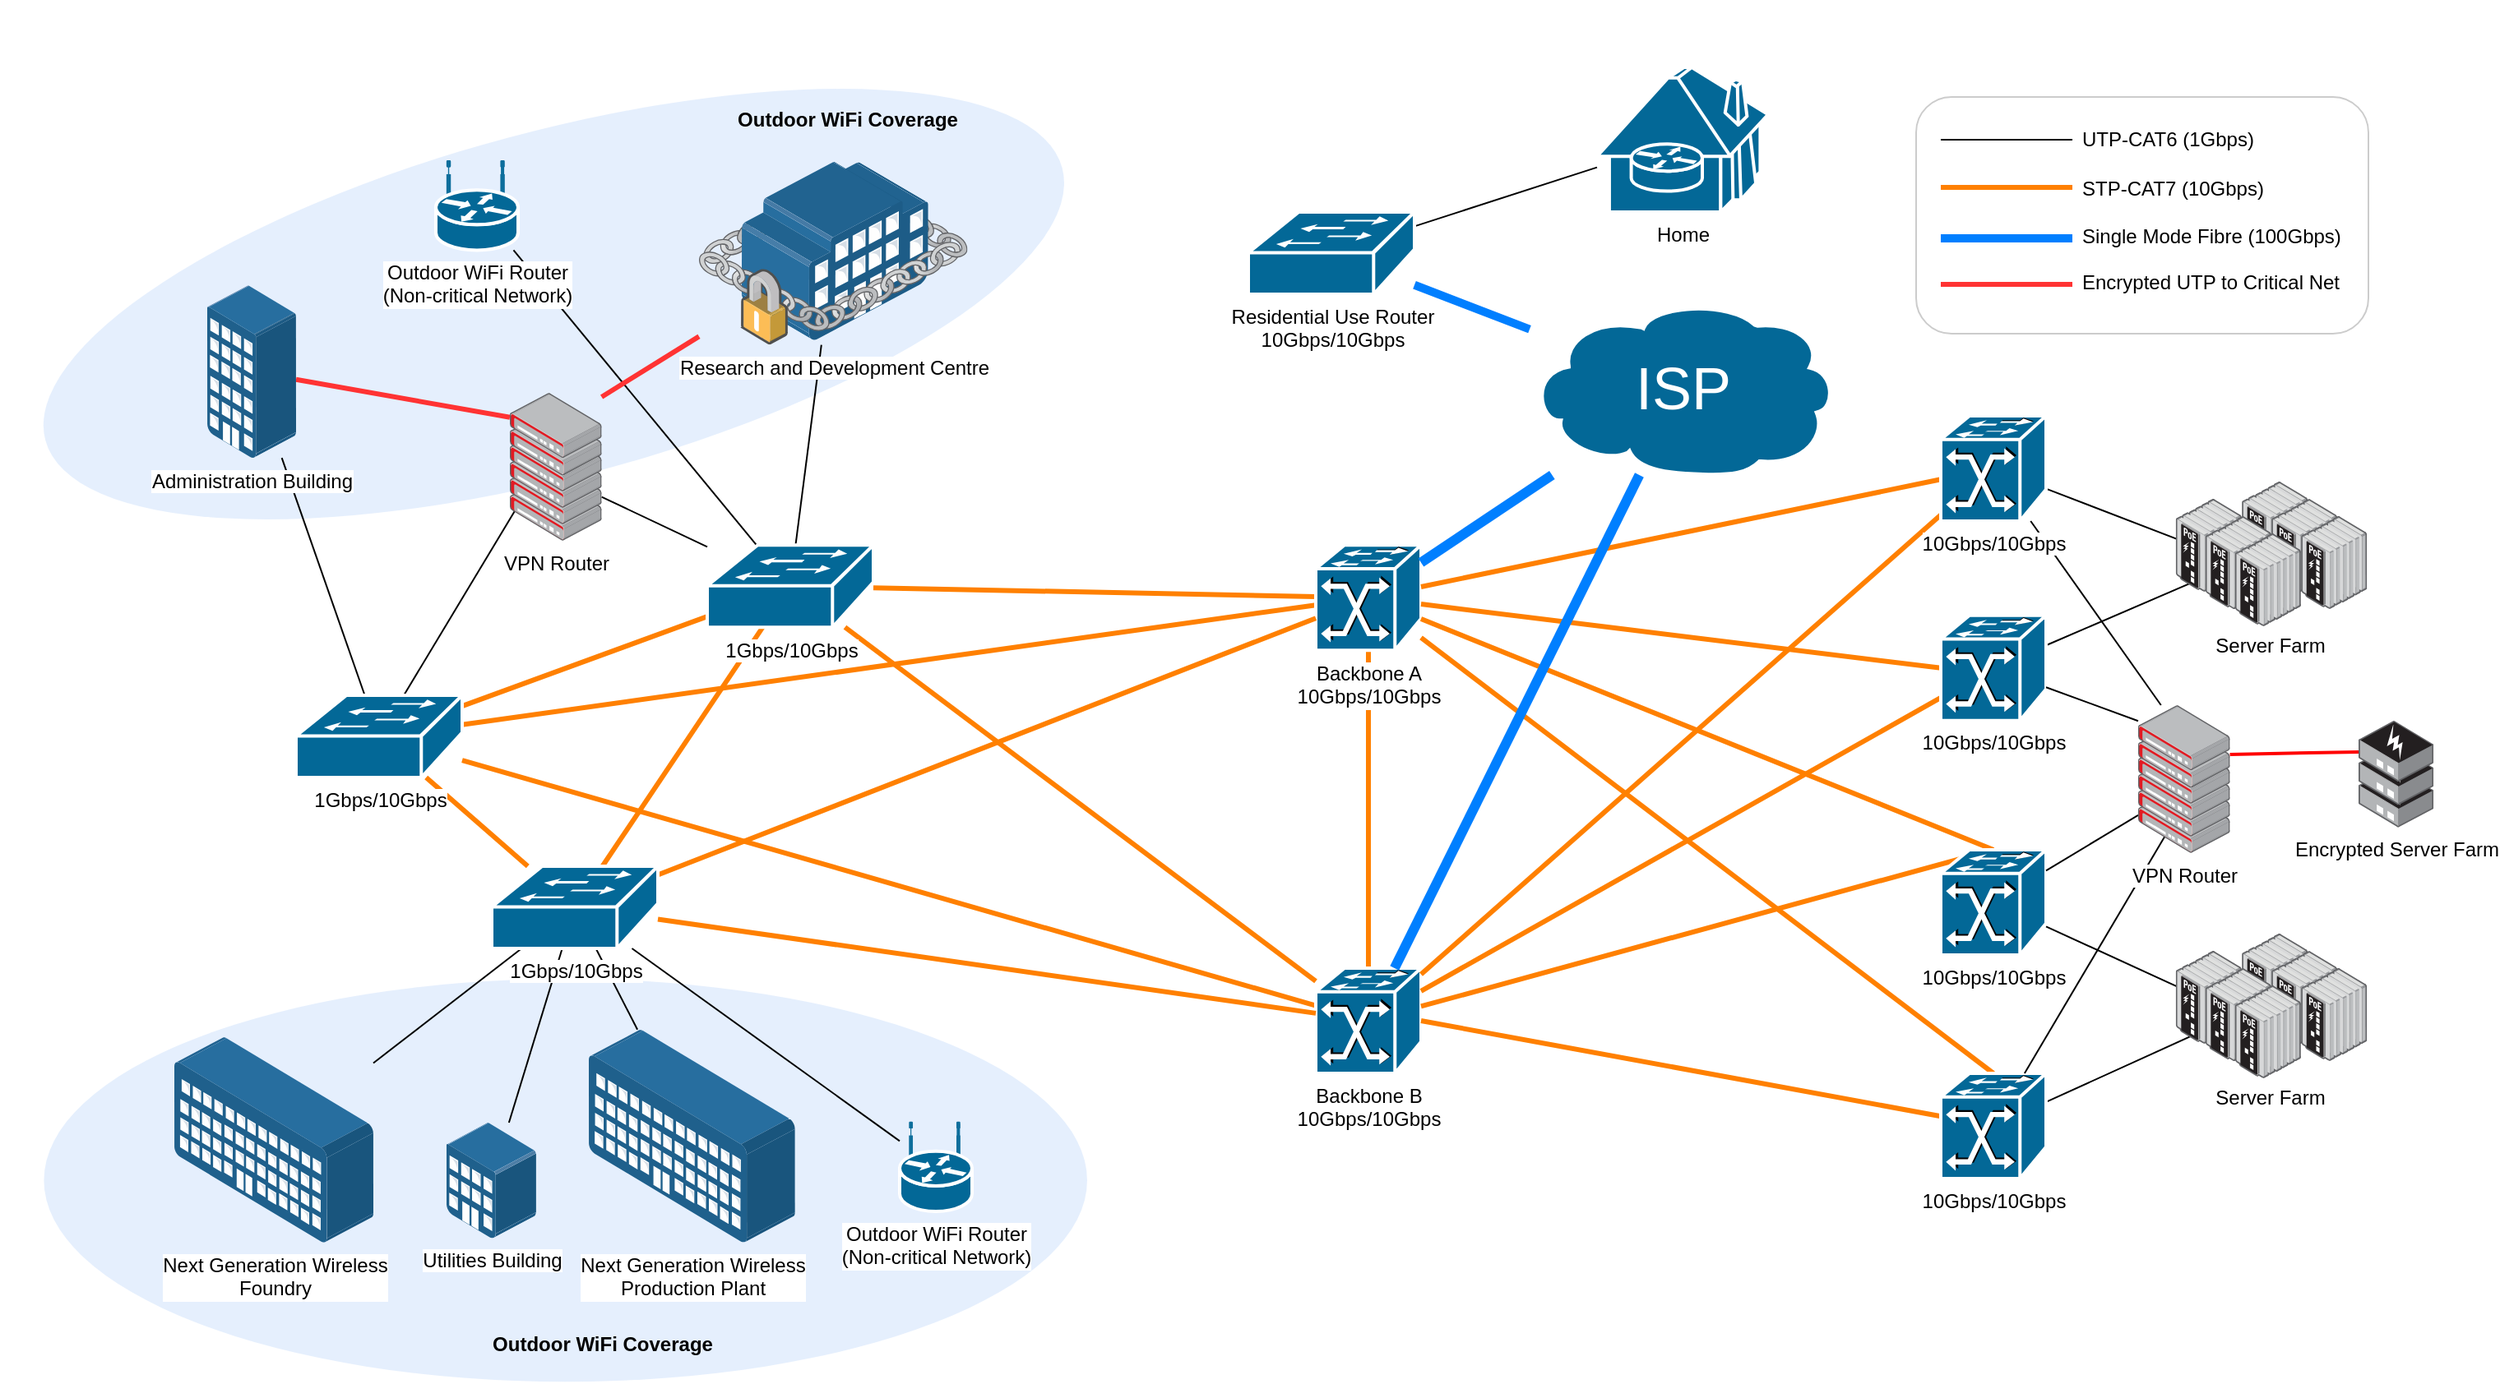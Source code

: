 <mxfile version="14.5.1" type="github" pages="5">
  <diagram id="vLaXbmM3Hhi-dTC1wAEd" name="Building Scale">
    <mxGraphModel dx="1673" dy="979" grid="1" gridSize="10" guides="1" tooltips="1" connect="1" arrows="1" fold="1" page="1" pageScale="1" pageWidth="1600" pageHeight="900" math="0" shadow="0">
      <root>
        <mxCell id="GMtj8rT2Yxm4aSxBWJuz-0" />
        <mxCell id="GMtj8rT2Yxm4aSxBWJuz-1" parent="GMtj8rT2Yxm4aSxBWJuz-0" />
        <mxCell id="CNm5xOx-yD-aQ8OPoJ83-53" style="rounded=0;orthogonalLoop=1;jettySize=auto;html=1;elbow=vertical;endArrow=none;endFill=0;" parent="GMtj8rT2Yxm4aSxBWJuz-1" source="CNm5xOx-yD-aQ8OPoJ83-51" target="CNm5xOx-yD-aQ8OPoJ83-34" edge="1">
          <mxGeometry relative="1" as="geometry" />
        </mxCell>
        <mxCell id="CNm5xOx-yD-aQ8OPoJ83-54" style="rounded=0;orthogonalLoop=1;jettySize=auto;html=1;elbow=vertical;endArrow=none;endFill=0;" parent="GMtj8rT2Yxm4aSxBWJuz-1" source="CNm5xOx-yD-aQ8OPoJ83-52" target="CNm5xOx-yD-aQ8OPoJ83-34" edge="1">
          <mxGeometry relative="1" as="geometry" />
        </mxCell>
        <mxCell id="CNm5xOx-yD-aQ8OPoJ83-42" style="rounded=0;orthogonalLoop=1;jettySize=auto;html=1;elbow=vertical;endArrow=none;endFill=0;" parent="GMtj8rT2Yxm4aSxBWJuz-1" source="CNm5xOx-yD-aQ8OPoJ83-39" target="CNm5xOx-yD-aQ8OPoJ83-15" edge="1">
          <mxGeometry relative="1" as="geometry" />
        </mxCell>
        <mxCell id="CNm5xOx-yD-aQ8OPoJ83-40" style="rounded=0;orthogonalLoop=1;jettySize=auto;html=1;elbow=vertical;endArrow=none;endFill=0;" parent="GMtj8rT2Yxm4aSxBWJuz-1" source="CNm5xOx-yD-aQ8OPoJ83-38" target="CNm5xOx-yD-aQ8OPoJ83-15" edge="1">
          <mxGeometry relative="1" as="geometry" />
        </mxCell>
        <mxCell id="vXIxPkP1VoYkMAod36Bd-4" value="" style="ellipse;whiteSpace=wrap;html=1;fillColor=#dae8fc;strokeColor=none;opacity=70;rotation=0;" vertex="1" parent="GMtj8rT2Yxm4aSxBWJuz-1">
          <mxGeometry x="41.71" y="647.55" width="634.29" height="245.1" as="geometry" />
        </mxCell>
        <mxCell id="vXIxPkP1VoYkMAod36Bd-2" value="" style="ellipse;whiteSpace=wrap;html=1;fillColor=#dae8fc;strokeColor=none;opacity=70;rotation=-15;" vertex="1" parent="GMtj8rT2Yxm4aSxBWJuz-1">
          <mxGeometry x="31.71" y="132" width="640" height="210" as="geometry" />
        </mxCell>
        <mxCell id="GMtj8rT2Yxm4aSxBWJuz-3" value="Next Generation Wireless&lt;br&gt;Production Plant" style="points=[];aspect=fixed;html=1;align=center;shadow=0;dashed=0;image;image=img/lib/allied_telesis/buildings/Long_Building.svg;labelBackgroundColor=#ffffff;" parent="GMtj8rT2Yxm4aSxBWJuz-1" vertex="1">
          <mxGeometry x="373" y="678.4" width="125.4" height="129.6" as="geometry" />
        </mxCell>
        <mxCell id="GMtj8rT2Yxm4aSxBWJuz-6" value="Home" style="shape=mxgraph.cisco.buildings.telecommuter_house;html=1;pointerEvents=1;dashed=0;fillColor=#036897;strokeColor=#ffffff;strokeWidth=2;verticalLabelPosition=bottom;verticalAlign=top;align=center;outlineConnect=0;labelBackgroundColor=#ffffff;" parent="GMtj8rT2Yxm4aSxBWJuz-1" vertex="1">
          <mxGeometry x="986" y="93" width="104" height="88" as="geometry" />
        </mxCell>
        <mxCell id="GMtj8rT2Yxm4aSxBWJuz-9" value="Next Generation Wireless&lt;br&gt;Foundry" style="points=[];aspect=fixed;html=1;align=center;shadow=0;dashed=0;image;image=img/lib/allied_telesis/buildings/Long_Building.svg;labelBackgroundColor=#ffffff;" parent="GMtj8rT2Yxm4aSxBWJuz-1" vertex="1">
          <mxGeometry x="121" y="683" width="121" height="125" as="geometry" />
        </mxCell>
        <mxCell id="GMtj8rT2Yxm4aSxBWJuz-10" value="Utilities Building" style="points=[];aspect=fixed;html=1;align=center;shadow=0;dashed=0;image;image=img/lib/allied_telesis/buildings/Medium_Business_Building.svg;labelBackgroundColor=#ffffff;" parent="GMtj8rT2Yxm4aSxBWJuz-1" vertex="1">
          <mxGeometry x="286.4" y="735" width="54.6" height="70.2" as="geometry" />
        </mxCell>
        <mxCell id="CNm5xOx-yD-aQ8OPoJ83-61" style="edgeStyle=none;rounded=0;orthogonalLoop=1;jettySize=auto;html=1;endArrow=none;endFill=0;strokeWidth=3;strokeColor=#FF8000;" parent="GMtj8rT2Yxm4aSxBWJuz-1" source="CNm5xOx-yD-aQ8OPoJ83-2" target="CNm5xOx-yD-aQ8OPoJ83-59" edge="1">
          <mxGeometry relative="1" as="geometry" />
        </mxCell>
        <mxCell id="CNm5xOx-yD-aQ8OPoJ83-67" style="edgeStyle=none;rounded=0;orthogonalLoop=1;jettySize=auto;html=1;endArrow=none;endFill=0;strokeWidth=3;strokeColor=#FF8000;" parent="GMtj8rT2Yxm4aSxBWJuz-1" source="CNm5xOx-yD-aQ8OPoJ83-2" target="CNm5xOx-yD-aQ8OPoJ83-64" edge="1">
          <mxGeometry relative="1" as="geometry" />
        </mxCell>
        <mxCell id="CNm5xOx-yD-aQ8OPoJ83-82" style="edgeStyle=none;rounded=0;orthogonalLoop=1;jettySize=auto;html=1;endArrow=none;endFill=0;strokeWidth=3;strokeColor=#FF8000;" parent="GMtj8rT2Yxm4aSxBWJuz-1" source="CNm5xOx-yD-aQ8OPoJ83-2" target="CNm5xOx-yD-aQ8OPoJ83-3" edge="1">
          <mxGeometry relative="1" as="geometry" />
        </mxCell>
        <mxCell id="CNm5xOx-yD-aQ8OPoJ83-2" value="Backbone A&lt;br&gt;10Gbps/10Gbps" style="shape=mxgraph.cisco.switches.atm_fast_gigabit_etherswitch;html=1;pointerEvents=1;dashed=0;fillColor=#036897;strokeColor=#ffffff;strokeWidth=2;verticalLabelPosition=bottom;verticalAlign=top;align=center;outlineConnect=0;labelBackgroundColor=#ffffff;" parent="GMtj8rT2Yxm4aSxBWJuz-1" vertex="1">
          <mxGeometry x="815" y="383.6" width="64" height="64" as="geometry" />
        </mxCell>
        <mxCell id="CNm5xOx-yD-aQ8OPoJ83-62" style="edgeStyle=none;rounded=0;orthogonalLoop=1;jettySize=auto;html=1;endArrow=none;endFill=0;strokeWidth=3;strokeColor=#FF8000;" parent="GMtj8rT2Yxm4aSxBWJuz-1" source="CNm5xOx-yD-aQ8OPoJ83-3" target="CNm5xOx-yD-aQ8OPoJ83-59" edge="1">
          <mxGeometry relative="1" as="geometry" />
        </mxCell>
        <mxCell id="CNm5xOx-yD-aQ8OPoJ83-66" style="edgeStyle=none;rounded=0;orthogonalLoop=1;jettySize=auto;html=1;endArrow=none;endFill=0;strokeWidth=3;strokeColor=#FF8000;" parent="GMtj8rT2Yxm4aSxBWJuz-1" source="CNm5xOx-yD-aQ8OPoJ83-3" target="CNm5xOx-yD-aQ8OPoJ83-64" edge="1">
          <mxGeometry relative="1" as="geometry" />
        </mxCell>
        <mxCell id="CNm5xOx-yD-aQ8OPoJ83-3" value="Backbone B&lt;br&gt;10Gbps/10Gbps" style="shape=mxgraph.cisco.switches.atm_fast_gigabit_etherswitch;html=1;pointerEvents=1;dashed=0;fillColor=#036897;strokeColor=#ffffff;strokeWidth=2;verticalLabelPosition=bottom;verticalAlign=top;align=center;outlineConnect=0;labelBackgroundColor=#ffffff;" parent="GMtj8rT2Yxm4aSxBWJuz-1" vertex="1">
          <mxGeometry x="815" y="641" width="64" height="64" as="geometry" />
        </mxCell>
        <mxCell id="CNm5xOx-yD-aQ8OPoJ83-26" value="" style="group;labelBackgroundColor=#ffffff;" parent="GMtj8rT2Yxm4aSxBWJuz-1" vertex="1" connectable="0">
          <mxGeometry x="1355" y="345" width="117.2" height="110" as="geometry" />
        </mxCell>
        <mxCell id="CNm5xOx-yD-aQ8OPoJ83-8" value="" style="group" parent="CNm5xOx-yD-aQ8OPoJ83-26" vertex="1" connectable="0">
          <mxGeometry x="23" width="94.2" height="87.9" as="geometry" />
        </mxCell>
        <mxCell id="CNm5xOx-yD-aQ8OPoJ83-4" value="" style="points=[];aspect=fixed;html=1;align=center;shadow=0;dashed=0;image;image=img/lib/allied_telesis/switch/Industrial_Ethernet_IE200_POE.svg;" parent="CNm5xOx-yD-aQ8OPoJ83-8" vertex="1">
          <mxGeometry width="40.2" height="56.4" as="geometry" />
        </mxCell>
        <mxCell id="CNm5xOx-yD-aQ8OPoJ83-6" value="" style="points=[];aspect=fixed;html=1;align=center;shadow=0;dashed=0;image;image=img/lib/allied_telesis/switch/Industrial_Ethernet_IE200_POE.svg;" parent="CNm5xOx-yD-aQ8OPoJ83-8" vertex="1">
          <mxGeometry x="18" y="10.6" width="40.2" height="56.4" as="geometry" />
        </mxCell>
        <mxCell id="CNm5xOx-yD-aQ8OPoJ83-7" value="" style="points=[];aspect=fixed;html=1;align=center;shadow=0;dashed=0;image;image=img/lib/allied_telesis/switch/Industrial_Ethernet_IE200_POE.svg;" parent="CNm5xOx-yD-aQ8OPoJ83-8" vertex="1">
          <mxGeometry x="36" y="21" width="40.2" height="56.4" as="geometry" />
        </mxCell>
        <mxCell id="CNm5xOx-yD-aQ8OPoJ83-13" value="" style="group" parent="CNm5xOx-yD-aQ8OPoJ83-8" vertex="1" connectable="0">
          <mxGeometry x="-40.2" y="10.5" width="76.2" height="77.4" as="geometry" />
        </mxCell>
        <mxCell id="CNm5xOx-yD-aQ8OPoJ83-14" value="" style="points=[];aspect=fixed;html=1;align=center;shadow=0;dashed=0;image;image=img/lib/allied_telesis/switch/Industrial_Ethernet_IE200_POE.svg;" parent="CNm5xOx-yD-aQ8OPoJ83-13" vertex="1">
          <mxGeometry width="40.2" height="56.4" as="geometry" />
        </mxCell>
        <mxCell id="CNm5xOx-yD-aQ8OPoJ83-15" value="" style="points=[];aspect=fixed;html=1;align=center;shadow=0;dashed=0;image;image=img/lib/allied_telesis/switch/Industrial_Ethernet_IE200_POE.svg;" parent="CNm5xOx-yD-aQ8OPoJ83-13" vertex="1">
          <mxGeometry x="18" y="10.6" width="40.2" height="56.4" as="geometry" />
        </mxCell>
        <mxCell id="CNm5xOx-yD-aQ8OPoJ83-16" value="" style="points=[];aspect=fixed;html=1;align=center;shadow=0;dashed=0;image;image=img/lib/allied_telesis/switch/Industrial_Ethernet_IE200_POE.svg;" parent="CNm5xOx-yD-aQ8OPoJ83-13" vertex="1">
          <mxGeometry x="36" y="21" width="40.2" height="56.4" as="geometry" />
        </mxCell>
        <mxCell id="CNm5xOx-yD-aQ8OPoJ83-25" value="Server Farm" style="text;html=1;align=center;verticalAlign=middle;resizable=0;points=[];autosize=1;" parent="CNm5xOx-yD-aQ8OPoJ83-26" vertex="1">
          <mxGeometry y="90" width="80" height="20" as="geometry" />
        </mxCell>
        <mxCell id="CNm5xOx-yD-aQ8OPoJ83-27" value="" style="group;labelBackgroundColor=#ffffff;" parent="GMtj8rT2Yxm4aSxBWJuz-1" vertex="1" connectable="0">
          <mxGeometry x="1355" y="620" width="117.2" height="110" as="geometry" />
        </mxCell>
        <mxCell id="CNm5xOx-yD-aQ8OPoJ83-28" value="" style="group" parent="CNm5xOx-yD-aQ8OPoJ83-27" vertex="1" connectable="0">
          <mxGeometry x="23" width="94.2" height="87.9" as="geometry" />
        </mxCell>
        <mxCell id="CNm5xOx-yD-aQ8OPoJ83-29" value="" style="points=[];aspect=fixed;html=1;align=center;shadow=0;dashed=0;image;image=img/lib/allied_telesis/switch/Industrial_Ethernet_IE200_POE.svg;" parent="CNm5xOx-yD-aQ8OPoJ83-28" vertex="1">
          <mxGeometry width="40.2" height="56.4" as="geometry" />
        </mxCell>
        <mxCell id="CNm5xOx-yD-aQ8OPoJ83-30" value="" style="points=[];aspect=fixed;html=1;align=center;shadow=0;dashed=0;image;image=img/lib/allied_telesis/switch/Industrial_Ethernet_IE200_POE.svg;" parent="CNm5xOx-yD-aQ8OPoJ83-28" vertex="1">
          <mxGeometry x="18" y="10.6" width="40.2" height="56.4" as="geometry" />
        </mxCell>
        <mxCell id="CNm5xOx-yD-aQ8OPoJ83-31" value="" style="points=[];aspect=fixed;html=1;align=center;shadow=0;dashed=0;image;image=img/lib/allied_telesis/switch/Industrial_Ethernet_IE200_POE.svg;" parent="CNm5xOx-yD-aQ8OPoJ83-28" vertex="1">
          <mxGeometry x="36" y="21" width="40.2" height="56.4" as="geometry" />
        </mxCell>
        <mxCell id="CNm5xOx-yD-aQ8OPoJ83-32" value="" style="group" parent="CNm5xOx-yD-aQ8OPoJ83-28" vertex="1" connectable="0">
          <mxGeometry x="-40.2" y="10.5" width="76.2" height="77.4" as="geometry" />
        </mxCell>
        <mxCell id="CNm5xOx-yD-aQ8OPoJ83-33" value="" style="points=[];aspect=fixed;html=1;align=center;shadow=0;dashed=0;image;image=img/lib/allied_telesis/switch/Industrial_Ethernet_IE200_POE.svg;" parent="CNm5xOx-yD-aQ8OPoJ83-32" vertex="1">
          <mxGeometry width="40.2" height="56.4" as="geometry" />
        </mxCell>
        <mxCell id="CNm5xOx-yD-aQ8OPoJ83-34" value="" style="points=[];aspect=fixed;html=1;align=center;shadow=0;dashed=0;image;image=img/lib/allied_telesis/switch/Industrial_Ethernet_IE200_POE.svg;" parent="CNm5xOx-yD-aQ8OPoJ83-32" vertex="1">
          <mxGeometry x="18" y="10.6" width="40.2" height="56.4" as="geometry" />
        </mxCell>
        <mxCell id="CNm5xOx-yD-aQ8OPoJ83-35" value="" style="points=[];aspect=fixed;html=1;align=center;shadow=0;dashed=0;image;image=img/lib/allied_telesis/switch/Industrial_Ethernet_IE200_POE.svg;" parent="CNm5xOx-yD-aQ8OPoJ83-32" vertex="1">
          <mxGeometry x="36" y="21" width="40.2" height="56.4" as="geometry" />
        </mxCell>
        <mxCell id="CNm5xOx-yD-aQ8OPoJ83-36" value="Server Farm" style="text;html=1;align=center;verticalAlign=middle;resizable=0;points=[];autosize=1;" parent="CNm5xOx-yD-aQ8OPoJ83-27" vertex="1">
          <mxGeometry y="90" width="80" height="20" as="geometry" />
        </mxCell>
        <mxCell id="CNm5xOx-yD-aQ8OPoJ83-46" style="rounded=0;orthogonalLoop=1;jettySize=auto;html=1;elbow=vertical;endArrow=none;endFill=0;strokeWidth=3;strokeColor=#FF8000;" parent="GMtj8rT2Yxm4aSxBWJuz-1" source="CNm5xOx-yD-aQ8OPoJ83-38" target="CNm5xOx-yD-aQ8OPoJ83-2" edge="1">
          <mxGeometry relative="1" as="geometry" />
        </mxCell>
        <mxCell id="CNm5xOx-yD-aQ8OPoJ83-48" style="rounded=0;orthogonalLoop=1;jettySize=auto;html=1;elbow=vertical;endArrow=none;endFill=0;strokeWidth=3;strokeColor=#FF8000;" parent="GMtj8rT2Yxm4aSxBWJuz-1" source="CNm5xOx-yD-aQ8OPoJ83-38" target="CNm5xOx-yD-aQ8OPoJ83-3" edge="1">
          <mxGeometry relative="1" as="geometry" />
        </mxCell>
        <mxCell id="CNm5xOx-yD-aQ8OPoJ83-47" style="rounded=0;orthogonalLoop=1;jettySize=auto;html=1;exitX=0;exitY=0.5;exitDx=0;exitDy=0;exitPerimeter=0;elbow=vertical;endArrow=none;endFill=0;strokeWidth=3;strokeColor=#FF8000;" parent="GMtj8rT2Yxm4aSxBWJuz-1" source="CNm5xOx-yD-aQ8OPoJ83-39" target="CNm5xOx-yD-aQ8OPoJ83-2" edge="1">
          <mxGeometry relative="1" as="geometry" />
        </mxCell>
        <mxCell id="CNm5xOx-yD-aQ8OPoJ83-50" style="rounded=0;orthogonalLoop=1;jettySize=auto;html=1;elbow=vertical;endArrow=none;endFill=0;strokeWidth=3;strokeColor=#FF8000;" parent="GMtj8rT2Yxm4aSxBWJuz-1" source="CNm5xOx-yD-aQ8OPoJ83-39" target="CNm5xOx-yD-aQ8OPoJ83-3" edge="1">
          <mxGeometry relative="1" as="geometry" />
        </mxCell>
        <mxCell id="CNm5xOx-yD-aQ8OPoJ83-39" value="10Gbps/10Gbps" style="shape=mxgraph.cisco.switches.atm_fast_gigabit_etherswitch;html=1;pointerEvents=1;dashed=0;fillColor=#036897;strokeColor=#ffffff;strokeWidth=2;verticalLabelPosition=bottom;verticalAlign=top;align=center;outlineConnect=0;labelBackgroundColor=#ffffff;" parent="GMtj8rT2Yxm4aSxBWJuz-1" vertex="1">
          <mxGeometry x="1195" y="426.4" width="64" height="64" as="geometry" />
        </mxCell>
        <mxCell id="CNm5xOx-yD-aQ8OPoJ83-55" style="rounded=0;orthogonalLoop=1;jettySize=auto;html=1;exitX=0.5;exitY=0;exitDx=0;exitDy=0;exitPerimeter=0;endArrow=none;endFill=0;strokeWidth=3;strokeColor=#FF8000;" parent="GMtj8rT2Yxm4aSxBWJuz-1" source="CNm5xOx-yD-aQ8OPoJ83-51" target="CNm5xOx-yD-aQ8OPoJ83-2" edge="1">
          <mxGeometry relative="1" as="geometry" />
        </mxCell>
        <mxCell id="CNm5xOx-yD-aQ8OPoJ83-56" style="rounded=0;orthogonalLoop=1;jettySize=auto;html=1;exitX=0.5;exitY=0;exitDx=0;exitDy=0;exitPerimeter=0;endArrow=none;endFill=0;strokeWidth=3;strokeColor=#FF8000;" parent="GMtj8rT2Yxm4aSxBWJuz-1" source="CNm5xOx-yD-aQ8OPoJ83-51" target="CNm5xOx-yD-aQ8OPoJ83-3" edge="1">
          <mxGeometry relative="1" as="geometry" />
        </mxCell>
        <mxCell id="CNm5xOx-yD-aQ8OPoJ83-51" value="10Gbps/10Gbps" style="shape=mxgraph.cisco.switches.atm_fast_gigabit_etherswitch;html=1;pointerEvents=1;dashed=0;fillColor=#036897;strokeColor=#ffffff;strokeWidth=2;verticalLabelPosition=bottom;verticalAlign=top;align=center;outlineConnect=0;labelBackgroundColor=#ffffff;" parent="GMtj8rT2Yxm4aSxBWJuz-1" vertex="1">
          <mxGeometry x="1195" y="569" width="64" height="64" as="geometry" />
        </mxCell>
        <mxCell id="CNm5xOx-yD-aQ8OPoJ83-57" style="rounded=0;orthogonalLoop=1;jettySize=auto;html=1;exitX=0.5;exitY=0;exitDx=0;exitDy=0;exitPerimeter=0;endArrow=none;endFill=0;strokeWidth=3;strokeColor=#FF8000;" parent="GMtj8rT2Yxm4aSxBWJuz-1" source="CNm5xOx-yD-aQ8OPoJ83-52" target="CNm5xOx-yD-aQ8OPoJ83-2" edge="1">
          <mxGeometry relative="1" as="geometry" />
        </mxCell>
        <mxCell id="CNm5xOx-yD-aQ8OPoJ83-58" style="rounded=0;orthogonalLoop=1;jettySize=auto;html=1;entryX=1;entryY=0.5;entryDx=0;entryDy=0;entryPerimeter=0;endArrow=none;endFill=0;strokeWidth=3;strokeColor=#FF8000;" parent="GMtj8rT2Yxm4aSxBWJuz-1" source="CNm5xOx-yD-aQ8OPoJ83-52" target="CNm5xOx-yD-aQ8OPoJ83-3" edge="1">
          <mxGeometry relative="1" as="geometry" />
        </mxCell>
        <mxCell id="CNm5xOx-yD-aQ8OPoJ83-52" value="10Gbps/10Gbps" style="shape=mxgraph.cisco.switches.atm_fast_gigabit_etherswitch;html=1;pointerEvents=1;dashed=0;fillColor=#036897;strokeColor=#ffffff;strokeWidth=2;verticalLabelPosition=bottom;verticalAlign=top;align=center;outlineConnect=0;labelBackgroundColor=#ffffff;" parent="GMtj8rT2Yxm4aSxBWJuz-1" vertex="1">
          <mxGeometry x="1195" y="705" width="64" height="64" as="geometry" />
        </mxCell>
        <mxCell id="CNm5xOx-yD-aQ8OPoJ83-104" style="edgeStyle=none;rounded=0;orthogonalLoop=1;jettySize=auto;html=1;endArrow=none;endFill=0;strokeColor=#FF8000;strokeWidth=3;fontColor=#000000;" parent="GMtj8rT2Yxm4aSxBWJuz-1" source="CNm5xOx-yD-aQ8OPoJ83-59" target="CNm5xOx-yD-aQ8OPoJ83-65" edge="1">
          <mxGeometry relative="1" as="geometry" />
        </mxCell>
        <mxCell id="CNm5xOx-yD-aQ8OPoJ83-105" style="edgeStyle=none;rounded=0;orthogonalLoop=1;jettySize=auto;html=1;endArrow=none;endFill=0;strokeColor=#FF8000;strokeWidth=3;fontColor=#000000;" parent="GMtj8rT2Yxm4aSxBWJuz-1" source="CNm5xOx-yD-aQ8OPoJ83-59" target="CNm5xOx-yD-aQ8OPoJ83-64" edge="1">
          <mxGeometry relative="1" as="geometry" />
        </mxCell>
        <mxCell id="MxxzED2LqKstP4RevrAJ-10" style="edgeStyle=none;rounded=0;orthogonalLoop=1;jettySize=auto;html=1;endArrow=none;endFill=0;strokeWidth=1;fontColor=#000000;" parent="GMtj8rT2Yxm4aSxBWJuz-1" source="CNm5xOx-yD-aQ8OPoJ83-59" target="MxxzED2LqKstP4RevrAJ-3" edge="1">
          <mxGeometry relative="1" as="geometry" />
        </mxCell>
        <mxCell id="MxxzED2LqKstP4RevrAJ-15" style="edgeStyle=none;rounded=0;orthogonalLoop=1;jettySize=auto;html=1;endArrow=none;endFill=0;strokeWidth=1;fontColor=#000000;" parent="GMtj8rT2Yxm4aSxBWJuz-1" source="CNm5xOx-yD-aQ8OPoJ83-59" target="CNm5xOx-yD-aQ8OPoJ83-1" edge="1">
          <mxGeometry relative="1" as="geometry" />
        </mxCell>
        <mxCell id="vXIxPkP1VoYkMAod36Bd-1" style="edgeStyle=none;rounded=0;orthogonalLoop=1;jettySize=auto;html=1;endArrow=none;endFill=0;strokeWidth=1;" edge="1" parent="GMtj8rT2Yxm4aSxBWJuz-1" source="CNm5xOx-yD-aQ8OPoJ83-59" target="vXIxPkP1VoYkMAod36Bd-0">
          <mxGeometry relative="1" as="geometry" />
        </mxCell>
        <mxCell id="CNm5xOx-yD-aQ8OPoJ83-59" value="1Gbps/10Gbps" style="shape=mxgraph.cisco.switches.workgroup_switch;html=1;pointerEvents=1;dashed=0;fillColor=#036897;strokeColor=#ffffff;strokeWidth=2;verticalLabelPosition=bottom;verticalAlign=top;align=center;outlineConnect=0;labelBackgroundColor=#ffffff;" parent="GMtj8rT2Yxm4aSxBWJuz-1" vertex="1">
          <mxGeometry x="445" y="383.6" width="101" height="50" as="geometry" />
        </mxCell>
        <mxCell id="CNm5xOx-yD-aQ8OPoJ83-103" style="edgeStyle=none;rounded=0;orthogonalLoop=1;jettySize=auto;html=1;endArrow=none;endFill=0;strokeWidth=3;fontColor=#000000;strokeColor=#FF8000;" parent="GMtj8rT2Yxm4aSxBWJuz-1" source="CNm5xOx-yD-aQ8OPoJ83-64" target="CNm5xOx-yD-aQ8OPoJ83-65" edge="1">
          <mxGeometry relative="1" as="geometry" />
        </mxCell>
        <mxCell id="MxxzED2LqKstP4RevrAJ-12" style="edgeStyle=none;rounded=0;orthogonalLoop=1;jettySize=auto;html=1;endArrow=none;endFill=0;strokeColor=#000000;strokeWidth=1;fontColor=#000000;" parent="GMtj8rT2Yxm4aSxBWJuz-1" source="CNm5xOx-yD-aQ8OPoJ83-64" target="MxxzED2LqKstP4RevrAJ-5" edge="1">
          <mxGeometry relative="1" as="geometry" />
        </mxCell>
        <mxCell id="MxxzED2LqKstP4RevrAJ-14" style="edgeStyle=none;rounded=0;orthogonalLoop=1;jettySize=auto;html=1;endArrow=none;endFill=0;strokeWidth=1;fontColor=#000000;" parent="GMtj8rT2Yxm4aSxBWJuz-1" source="CNm5xOx-yD-aQ8OPoJ83-64" target="GMtj8rT2Yxm4aSxBWJuz-4" edge="1">
          <mxGeometry relative="1" as="geometry" />
        </mxCell>
        <mxCell id="CNm5xOx-yD-aQ8OPoJ83-64" value="1Gbps/10Gbps" style="shape=mxgraph.cisco.switches.workgroup_switch;html=1;pointerEvents=1;dashed=0;fillColor=#036897;strokeColor=#ffffff;strokeWidth=2;verticalLabelPosition=bottom;verticalAlign=top;align=center;outlineConnect=0;labelBackgroundColor=#ffffff;" parent="GMtj8rT2Yxm4aSxBWJuz-1" vertex="1">
          <mxGeometry x="195" y="475" width="101" height="50" as="geometry" />
        </mxCell>
        <mxCell id="CNm5xOx-yD-aQ8OPoJ83-73" style="edgeStyle=none;rounded=0;orthogonalLoop=1;jettySize=auto;html=1;endArrow=none;endFill=0;" parent="GMtj8rT2Yxm4aSxBWJuz-1" source="CNm5xOx-yD-aQ8OPoJ83-65" target="GMtj8rT2Yxm4aSxBWJuz-3" edge="1">
          <mxGeometry relative="1" as="geometry" />
        </mxCell>
        <mxCell id="CNm5xOx-yD-aQ8OPoJ83-74" style="edgeStyle=none;rounded=0;orthogonalLoop=1;jettySize=auto;html=1;endArrow=none;endFill=0;" parent="GMtj8rT2Yxm4aSxBWJuz-1" source="CNm5xOx-yD-aQ8OPoJ83-65" target="GMtj8rT2Yxm4aSxBWJuz-9" edge="1">
          <mxGeometry relative="1" as="geometry" />
        </mxCell>
        <mxCell id="CNm5xOx-yD-aQ8OPoJ83-75" style="edgeStyle=none;rounded=0;orthogonalLoop=1;jettySize=auto;html=1;endArrow=none;endFill=0;" parent="GMtj8rT2Yxm4aSxBWJuz-1" source="CNm5xOx-yD-aQ8OPoJ83-65" target="GMtj8rT2Yxm4aSxBWJuz-10" edge="1">
          <mxGeometry relative="1" as="geometry" />
        </mxCell>
        <mxCell id="CNm5xOx-yD-aQ8OPoJ83-76" style="edgeStyle=none;rounded=0;orthogonalLoop=1;jettySize=auto;html=1;endArrow=none;endFill=0;strokeWidth=3;strokeColor=#FF8000;" parent="GMtj8rT2Yxm4aSxBWJuz-1" source="CNm5xOx-yD-aQ8OPoJ83-65" target="CNm5xOx-yD-aQ8OPoJ83-2" edge="1">
          <mxGeometry relative="1" as="geometry" />
        </mxCell>
        <mxCell id="CNm5xOx-yD-aQ8OPoJ83-77" style="edgeStyle=none;rounded=0;orthogonalLoop=1;jettySize=auto;html=1;endArrow=none;endFill=0;strokeWidth=3;strokeColor=#FF8000;" parent="GMtj8rT2Yxm4aSxBWJuz-1" source="CNm5xOx-yD-aQ8OPoJ83-65" target="CNm5xOx-yD-aQ8OPoJ83-3" edge="1">
          <mxGeometry relative="1" as="geometry" />
        </mxCell>
        <mxCell id="vXIxPkP1VoYkMAod36Bd-7" style="edgeStyle=none;rounded=0;orthogonalLoop=1;jettySize=auto;html=1;endArrow=none;endFill=0;strokeColor=#000000;strokeWidth=1;" edge="1" parent="GMtj8rT2Yxm4aSxBWJuz-1" source="CNm5xOx-yD-aQ8OPoJ83-65" target="vXIxPkP1VoYkMAod36Bd-6">
          <mxGeometry relative="1" as="geometry" />
        </mxCell>
        <mxCell id="CNm5xOx-yD-aQ8OPoJ83-65" value="1Gbps/10Gbps" style="shape=mxgraph.cisco.switches.workgroup_switch;html=1;pointerEvents=1;dashed=0;fillColor=#036897;strokeColor=#ffffff;strokeWidth=2;verticalLabelPosition=bottom;verticalAlign=top;align=center;outlineConnect=0;labelBackgroundColor=#ffffff;" parent="GMtj8rT2Yxm4aSxBWJuz-1" vertex="1">
          <mxGeometry x="314" y="579.0" width="101" height="50" as="geometry" />
        </mxCell>
        <mxCell id="CNm5xOx-yD-aQ8OPoJ83-81" style="edgeStyle=none;rounded=0;orthogonalLoop=1;jettySize=auto;html=1;endArrow=none;endFill=0;" parent="GMtj8rT2Yxm4aSxBWJuz-1" source="CNm5xOx-yD-aQ8OPoJ83-79" target="GMtj8rT2Yxm4aSxBWJuz-6" edge="1">
          <mxGeometry relative="1" as="geometry" />
        </mxCell>
        <mxCell id="CNm5xOx-yD-aQ8OPoJ83-86" value="" style="group" parent="GMtj8rT2Yxm4aSxBWJuz-1" vertex="1" connectable="0">
          <mxGeometry x="945" y="235" width="186" height="106" as="geometry" />
        </mxCell>
        <mxCell id="CNm5xOx-yD-aQ8OPoJ83-87" value="" style="shape=mxgraph.cisco.storage.cloud;html=1;pointerEvents=1;dashed=0;fillColor=#036897;strokeColor=#ffffff;strokeWidth=2;verticalLabelPosition=bottom;verticalAlign=top;align=center;outlineConnect=0;" parent="CNm5xOx-yD-aQ8OPoJ83-86" vertex="1">
          <mxGeometry width="186" height="106" as="geometry" />
        </mxCell>
        <mxCell id="CNm5xOx-yD-aQ8OPoJ83-88" value="&lt;font style=&quot;font-size: 36px&quot; color=&quot;#ffffff&quot;&gt;ISP&lt;/font&gt;" style="text;html=1;align=center;verticalAlign=middle;resizable=0;points=[];autosize=1;" parent="CNm5xOx-yD-aQ8OPoJ83-86" vertex="1">
          <mxGeometry x="58" y="38" width="70" height="30" as="geometry" />
        </mxCell>
        <mxCell id="CNm5xOx-yD-aQ8OPoJ83-89" style="edgeStyle=none;rounded=0;orthogonalLoop=1;jettySize=auto;html=1;endArrow=none;endFill=0;strokeWidth=5;strokeColor=#007FFF;" parent="GMtj8rT2Yxm4aSxBWJuz-1" source="CNm5xOx-yD-aQ8OPoJ83-87" target="CNm5xOx-yD-aQ8OPoJ83-79" edge="1">
          <mxGeometry relative="1" as="geometry" />
        </mxCell>
        <mxCell id="CNm5xOx-yD-aQ8OPoJ83-90" style="edgeStyle=none;rounded=0;orthogonalLoop=1;jettySize=auto;html=1;endArrow=none;endFill=0;strokeWidth=6;strokeColor=#007FFF;" parent="GMtj8rT2Yxm4aSxBWJuz-1" source="CNm5xOx-yD-aQ8OPoJ83-87" target="CNm5xOx-yD-aQ8OPoJ83-2" edge="1">
          <mxGeometry relative="1" as="geometry" />
        </mxCell>
        <mxCell id="CNm5xOx-yD-aQ8OPoJ83-92" style="edgeStyle=none;rounded=0;orthogonalLoop=1;jettySize=auto;html=1;endArrow=none;endFill=0;strokeWidth=6;strokeColor=#007FFF;" parent="GMtj8rT2Yxm4aSxBWJuz-1" source="CNm5xOx-yD-aQ8OPoJ83-87" target="CNm5xOx-yD-aQ8OPoJ83-3" edge="1">
          <mxGeometry relative="1" as="geometry" />
        </mxCell>
        <mxCell id="MxxzED2LqKstP4RevrAJ-11" style="edgeStyle=none;rounded=0;orthogonalLoop=1;jettySize=auto;html=1;endArrow=none;endFill=0;strokeWidth=3;fontColor=#000000;strokeColor=#FF3333;" parent="GMtj8rT2Yxm4aSxBWJuz-1" source="CNm5xOx-yD-aQ8OPoJ83-1" target="MxxzED2LqKstP4RevrAJ-6" edge="1">
          <mxGeometry relative="1" as="geometry" />
        </mxCell>
        <mxCell id="CNm5xOx-yD-aQ8OPoJ83-1" value="Research and Development Centre" style="points=[];aspect=fixed;html=1;align=center;shadow=0;dashed=0;image;image=img/lib/allied_telesis/buildings/Secure_Building.svg;labelBackgroundColor=#ffffff;" parent="GMtj8rT2Yxm4aSxBWJuz-1" vertex="1">
          <mxGeometry x="440" y="150.2" width="163.2" height="111.6" as="geometry" />
        </mxCell>
        <mxCell id="MxxzED2LqKstP4RevrAJ-13" style="edgeStyle=none;rounded=0;orthogonalLoop=1;jettySize=auto;html=1;endArrow=none;endFill=0;strokeWidth=3;fontColor=#000000;strokeColor=#FF3333;" parent="GMtj8rT2Yxm4aSxBWJuz-1" source="GMtj8rT2Yxm4aSxBWJuz-4" target="MxxzED2LqKstP4RevrAJ-6" edge="1">
          <mxGeometry relative="1" as="geometry" />
        </mxCell>
        <mxCell id="GMtj8rT2Yxm4aSxBWJuz-4" value="Administration Building" style="points=[];aspect=fixed;html=1;align=center;shadow=0;dashed=0;image;image=img/lib/allied_telesis/buildings/Apartments.svg;labelBackgroundColor=#ffffff;" parent="GMtj8rT2Yxm4aSxBWJuz-1" vertex="1">
          <mxGeometry x="141" y="225.6" width="54" height="105" as="geometry" />
        </mxCell>
        <mxCell id="MxxzED2LqKstP4RevrAJ-7" value="" style="group" parent="GMtj8rT2Yxm4aSxBWJuz-1" vertex="1" connectable="0">
          <mxGeometry x="325" y="291" width="55.8" height="89.9" as="geometry" />
        </mxCell>
        <mxCell id="MxxzED2LqKstP4RevrAJ-1" value="VPN Router" style="points=[];aspect=fixed;html=1;align=center;shadow=0;dashed=0;image;image=img/lib/allied_telesis/security/Router_VPN.svg;labelBackgroundColor=#ffffff;strokeColor=#CCCCCC;fontColor=#000000;" parent="MxxzED2LqKstP4RevrAJ-7" vertex="1">
          <mxGeometry y="50.3" width="55.8" height="39.6" as="geometry" />
        </mxCell>
        <mxCell id="MxxzED2LqKstP4RevrAJ-2" value="" style="points=[];aspect=fixed;html=1;align=center;shadow=0;dashed=0;image;image=img/lib/allied_telesis/security/Router_VPN.svg;labelBackgroundColor=#ffffff;strokeColor=#CCCCCC;fontColor=#000000;" parent="MxxzED2LqKstP4RevrAJ-7" vertex="1">
          <mxGeometry y="40.3" width="55.8" height="39.6" as="geometry" />
        </mxCell>
        <mxCell id="MxxzED2LqKstP4RevrAJ-3" value="" style="points=[];aspect=fixed;html=1;align=center;shadow=0;dashed=0;image;image=img/lib/allied_telesis/security/Router_VPN.svg;labelBackgroundColor=#ffffff;strokeColor=#CCCCCC;fontColor=#000000;" parent="MxxzED2LqKstP4RevrAJ-7" vertex="1">
          <mxGeometry y="30.3" width="55.8" height="39.6" as="geometry" />
        </mxCell>
        <mxCell id="MxxzED2LqKstP4RevrAJ-4" value="" style="points=[];aspect=fixed;html=1;align=center;shadow=0;dashed=0;image;image=img/lib/allied_telesis/security/Router_VPN.svg;labelBackgroundColor=#ffffff;strokeColor=#CCCCCC;fontColor=#000000;" parent="MxxzED2LqKstP4RevrAJ-7" vertex="1">
          <mxGeometry y="20.3" width="55.8" height="39.6" as="geometry" />
        </mxCell>
        <mxCell id="MxxzED2LqKstP4RevrAJ-5" value="" style="points=[];aspect=fixed;html=1;align=center;shadow=0;dashed=0;image;image=img/lib/allied_telesis/security/Router_VPN.svg;labelBackgroundColor=#ffffff;strokeColor=#CCCCCC;fontColor=#000000;" parent="MxxzED2LqKstP4RevrAJ-7" vertex="1">
          <mxGeometry y="10.7" width="55.8" height="39.6" as="geometry" />
        </mxCell>
        <mxCell id="MxxzED2LqKstP4RevrAJ-6" value="" style="points=[];aspect=fixed;html=1;align=center;shadow=0;dashed=0;image;image=img/lib/allied_telesis/security/Router_VPN.svg;labelBackgroundColor=#ffffff;strokeColor=#CCCCCC;fontColor=#000000;" parent="MxxzED2LqKstP4RevrAJ-7" vertex="1">
          <mxGeometry width="55.8" height="39.6" as="geometry" />
        </mxCell>
        <mxCell id="MxxzED2LqKstP4RevrAJ-18" value="" style="group" parent="GMtj8rT2Yxm4aSxBWJuz-1" vertex="1" connectable="0">
          <mxGeometry x="1180" y="111" width="275" height="144" as="geometry" />
        </mxCell>
        <mxCell id="CNm5xOx-yD-aQ8OPoJ83-115" value="" style="rounded=1;whiteSpace=wrap;html=1;labelBackgroundColor=#ffffff;fontColor=#000000;align=left;labelBorderColor=none;strokeColor=#CCCCCC;" parent="MxxzED2LqKstP4RevrAJ-18" vertex="1">
          <mxGeometry width="275" height="144" as="geometry" />
        </mxCell>
        <mxCell id="CNm5xOx-yD-aQ8OPoJ83-106" style="edgeStyle=none;rounded=0;orthogonalLoop=1;jettySize=auto;html=1;endArrow=none;endFill=0;strokeWidth=3;strokeColor=#FF8000;" parent="MxxzED2LqKstP4RevrAJ-18" edge="1">
          <mxGeometry as="geometry">
            <mxPoint x="95" y="55" as="sourcePoint" />
            <mxPoint x="15" y="55" as="targetPoint" />
          </mxGeometry>
        </mxCell>
        <mxCell id="CNm5xOx-yD-aQ8OPoJ83-108" style="edgeStyle=none;rounded=0;orthogonalLoop=1;jettySize=auto;html=1;endArrow=none;endFill=0;strokeWidth=5;strokeColor=#007FFF;" parent="MxxzED2LqKstP4RevrAJ-18" edge="1">
          <mxGeometry as="geometry">
            <mxPoint x="15" y="86" as="sourcePoint" />
            <mxPoint x="95" y="86" as="targetPoint" />
          </mxGeometry>
        </mxCell>
        <mxCell id="CNm5xOx-yD-aQ8OPoJ83-109" style="rounded=0;orthogonalLoop=1;jettySize=auto;html=1;elbow=vertical;endArrow=none;endFill=0;" parent="MxxzED2LqKstP4RevrAJ-18" edge="1">
          <mxGeometry as="geometry">
            <mxPoint x="15" y="26" as="sourcePoint" />
            <mxPoint x="95" y="26" as="targetPoint" />
          </mxGeometry>
        </mxCell>
        <mxCell id="CNm5xOx-yD-aQ8OPoJ83-110" value="UTP-CAT6 (1Gbps)" style="text;html=1;align=left;verticalAlign=middle;resizable=0;points=[];autosize=1;fontColor=#000000;" parent="MxxzED2LqKstP4RevrAJ-18" vertex="1">
          <mxGeometry x="99" y="16" width="120" height="20" as="geometry" />
        </mxCell>
        <mxCell id="CNm5xOx-yD-aQ8OPoJ83-111" value="STP-CAT7 (10Gbps)" style="text;html=1;align=left;verticalAlign=middle;resizable=0;points=[];autosize=1;fontColor=#000000;" parent="MxxzED2LqKstP4RevrAJ-18" vertex="1">
          <mxGeometry x="99" y="46" width="130" height="20" as="geometry" />
        </mxCell>
        <mxCell id="CNm5xOx-yD-aQ8OPoJ83-112" value="Single Mode Fibre (100Gbps)" style="text;html=1;align=left;verticalAlign=middle;resizable=0;points=[];autosize=1;fontColor=#000000;" parent="MxxzED2LqKstP4RevrAJ-18" vertex="1">
          <mxGeometry x="99" y="75.3" width="170" height="20" as="geometry" />
        </mxCell>
        <mxCell id="MxxzED2LqKstP4RevrAJ-16" style="edgeStyle=none;rounded=0;orthogonalLoop=1;jettySize=auto;html=1;endArrow=none;endFill=0;strokeWidth=3;fontColor=#000000;strokeColor=#FF3333;" parent="MxxzED2LqKstP4RevrAJ-18" edge="1">
          <mxGeometry relative="1" as="geometry">
            <mxPoint x="15" y="114" as="sourcePoint" />
            <mxPoint x="95" y="114" as="targetPoint" />
          </mxGeometry>
        </mxCell>
        <mxCell id="MxxzED2LqKstP4RevrAJ-17" value="Encrypted UTP to Critical Net" style="text;html=1;align=left;verticalAlign=middle;resizable=0;points=[];autosize=1;fontColor=#000000;" parent="MxxzED2LqKstP4RevrAJ-18" vertex="1">
          <mxGeometry x="99" y="103.3" width="170" height="20" as="geometry" />
        </mxCell>
        <mxCell id="CNm5xOx-yD-aQ8OPoJ83-79" value="Residential Use Router&lt;br&gt;10Gbps/10Gbps" style="shape=mxgraph.cisco.switches.workgroup_switch;html=1;pointerEvents=1;dashed=0;fillColor=#036897;strokeColor=#ffffff;strokeWidth=2;verticalLabelPosition=bottom;verticalAlign=top;align=center;outlineConnect=0;labelBackgroundColor=#ffffff;" parent="GMtj8rT2Yxm4aSxBWJuz-1" vertex="1">
          <mxGeometry x="774" y="181" width="101" height="50" as="geometry" />
        </mxCell>
        <mxCell id="EiEGZkbM21SAsKlI8rAK-7" value="Encrypted Server Farm" style="points=[];aspect=fixed;html=1;align=center;shadow=0;dashed=0;image;image=img/lib/allied_telesis/media_converters/Media_Converter_Standalone_POE.svg;labelBackgroundColor=#ffffff;fontColor=#000000;" parent="GMtj8rT2Yxm4aSxBWJuz-1" vertex="1">
          <mxGeometry x="1449" y="518.2" width="45.6" height="37.2" as="geometry" />
        </mxCell>
        <mxCell id="EiEGZkbM21SAsKlI8rAK-8" value="" style="points=[];aspect=fixed;html=1;align=center;shadow=0;dashed=0;image;image=img/lib/allied_telesis/media_converters/Media_Converter_Standalone_POE.svg;labelBackgroundColor=#ffffff;fontColor=#000000;" parent="GMtj8rT2Yxm4aSxBWJuz-1" vertex="1">
          <mxGeometry x="1449" y="504.6" width="45.6" height="37.2" as="geometry" />
        </mxCell>
        <mxCell id="EiEGZkbM21SAsKlI8rAK-9" value="" style="points=[];aspect=fixed;html=1;align=center;shadow=0;dashed=0;image;image=img/lib/allied_telesis/media_converters/Media_Converter_Standalone_POE.svg;labelBackgroundColor=#ffffff;fontColor=#000000;" parent="GMtj8rT2Yxm4aSxBWJuz-1" vertex="1">
          <mxGeometry x="1449" y="490.4" width="45.6" height="37.2" as="geometry" />
        </mxCell>
        <mxCell id="EiEGZkbM21SAsKlI8rAK-11" style="edgeStyle=none;rounded=0;orthogonalLoop=1;jettySize=auto;html=1;endArrow=none;endFill=0;strokeWidth=1;fontColor=#000000;" parent="GMtj8rT2Yxm4aSxBWJuz-1" source="EiEGZkbM21SAsKlI8rAK-6" target="CNm5xOx-yD-aQ8OPoJ83-39" edge="1">
          <mxGeometry relative="1" as="geometry" />
        </mxCell>
        <mxCell id="EiEGZkbM21SAsKlI8rAK-12" style="edgeStyle=none;rounded=0;orthogonalLoop=1;jettySize=auto;html=1;endArrow=none;endFill=0;strokeColor=#000000;strokeWidth=1;fontColor=#000000;" parent="GMtj8rT2Yxm4aSxBWJuz-1" source="EiEGZkbM21SAsKlI8rAK-6" target="CNm5xOx-yD-aQ8OPoJ83-38" edge="1">
          <mxGeometry relative="1" as="geometry" />
        </mxCell>
        <mxCell id="EiEGZkbM21SAsKlI8rAK-13" style="edgeStyle=none;rounded=0;orthogonalLoop=1;jettySize=auto;html=1;endArrow=none;endFill=0;strokeColor=#000000;strokeWidth=1;fontColor=#000000;" parent="GMtj8rT2Yxm4aSxBWJuz-1" source="EiEGZkbM21SAsKlI8rAK-3" target="CNm5xOx-yD-aQ8OPoJ83-51" edge="1">
          <mxGeometry relative="1" as="geometry" />
        </mxCell>
        <mxCell id="EiEGZkbM21SAsKlI8rAK-15" style="edgeStyle=none;rounded=0;orthogonalLoop=1;jettySize=auto;html=1;endArrow=none;endFill=0;strokeColor=#000000;strokeWidth=1;fontColor=#000000;" parent="GMtj8rT2Yxm4aSxBWJuz-1" source="EiEGZkbM21SAsKlI8rAK-2" target="CNm5xOx-yD-aQ8OPoJ83-52" edge="1">
          <mxGeometry relative="1" as="geometry" />
        </mxCell>
        <mxCell id="EiEGZkbM21SAsKlI8rAK-0" value="" style="group" parent="GMtj8rT2Yxm4aSxBWJuz-1" vertex="1" connectable="0">
          <mxGeometry x="1315" y="481" width="55.8" height="89.9" as="geometry" />
        </mxCell>
        <mxCell id="EiEGZkbM21SAsKlI8rAK-1" value="VPN Router" style="points=[];aspect=fixed;html=1;align=center;shadow=0;dashed=0;image;image=img/lib/allied_telesis/security/Router_VPN.svg;labelBackgroundColor=#ffffff;strokeColor=#CCCCCC;fontColor=#000000;" parent="EiEGZkbM21SAsKlI8rAK-0" vertex="1">
          <mxGeometry y="50.3" width="55.8" height="39.6" as="geometry" />
        </mxCell>
        <mxCell id="EiEGZkbM21SAsKlI8rAK-2" value="" style="points=[];aspect=fixed;html=1;align=center;shadow=0;dashed=0;image;image=img/lib/allied_telesis/security/Router_VPN.svg;labelBackgroundColor=#ffffff;strokeColor=#CCCCCC;fontColor=#000000;" parent="EiEGZkbM21SAsKlI8rAK-0" vertex="1">
          <mxGeometry y="40.3" width="55.8" height="39.6" as="geometry" />
        </mxCell>
        <mxCell id="EiEGZkbM21SAsKlI8rAK-3" value="" style="points=[];aspect=fixed;html=1;align=center;shadow=0;dashed=0;image;image=img/lib/allied_telesis/security/Router_VPN.svg;labelBackgroundColor=#ffffff;strokeColor=#CCCCCC;fontColor=#000000;" parent="EiEGZkbM21SAsKlI8rAK-0" vertex="1">
          <mxGeometry y="30.3" width="55.8" height="39.6" as="geometry" />
        </mxCell>
        <mxCell id="EiEGZkbM21SAsKlI8rAK-4" value="" style="points=[];aspect=fixed;html=1;align=center;shadow=0;dashed=0;image;image=img/lib/allied_telesis/security/Router_VPN.svg;labelBackgroundColor=#ffffff;strokeColor=#CCCCCC;fontColor=#000000;" parent="EiEGZkbM21SAsKlI8rAK-0" vertex="1">
          <mxGeometry y="20.3" width="55.8" height="39.6" as="geometry" />
        </mxCell>
        <mxCell id="EiEGZkbM21SAsKlI8rAK-5" value="" style="points=[];aspect=fixed;html=1;align=center;shadow=0;dashed=0;image;image=img/lib/allied_telesis/security/Router_VPN.svg;labelBackgroundColor=#ffffff;strokeColor=#CCCCCC;fontColor=#000000;" parent="EiEGZkbM21SAsKlI8rAK-0" vertex="1">
          <mxGeometry y="10.7" width="55.8" height="39.6" as="geometry" />
        </mxCell>
        <mxCell id="EiEGZkbM21SAsKlI8rAK-6" value="" style="points=[];aspect=fixed;html=1;align=center;shadow=0;dashed=0;image;image=img/lib/allied_telesis/security/Router_VPN.svg;labelBackgroundColor=#ffffff;strokeColor=#CCCCCC;fontColor=#000000;" parent="EiEGZkbM21SAsKlI8rAK-0" vertex="1">
          <mxGeometry width="55.8" height="39.6" as="geometry" />
        </mxCell>
        <mxCell id="EiEGZkbM21SAsKlI8rAK-17" style="edgeStyle=none;rounded=0;orthogonalLoop=1;jettySize=auto;html=1;endArrow=none;endFill=0;strokeWidth=2;fontColor=#000000;strokeColor=#FF0000;" parent="GMtj8rT2Yxm4aSxBWJuz-1" source="EiEGZkbM21SAsKlI8rAK-5" target="EiEGZkbM21SAsKlI8rAK-9" edge="1">
          <mxGeometry relative="1" as="geometry" />
        </mxCell>
        <mxCell id="vXIxPkP1VoYkMAod36Bd-0" value="Outdoor WiFi Router&lt;br&gt;(Non-critical Network)" style="shape=mxgraph.cisco.routers.wireless_router;html=1;pointerEvents=1;dashed=0;fillColor=#036897;strokeColor=#ffffff;strokeWidth=2;verticalLabelPosition=bottom;verticalAlign=top;align=center;outlineConnect=0;labelBackgroundColor=#ffffff;" vertex="1" parent="GMtj8rT2Yxm4aSxBWJuz-1">
          <mxGeometry x="280" y="150.2" width="50" height="54" as="geometry" />
        </mxCell>
        <mxCell id="vXIxPkP1VoYkMAod36Bd-5" value="Outdoor WiFi Coverage" style="text;html=1;align=center;verticalAlign=middle;resizable=0;points=[];autosize=1;labelBackgroundColor=none;fontStyle=1" vertex="1" parent="GMtj8rT2Yxm4aSxBWJuz-1">
          <mxGeometry x="455" y="115" width="150" height="20" as="geometry" />
        </mxCell>
        <mxCell id="vXIxPkP1VoYkMAod36Bd-6" value="Outdoor WiFi Router&lt;br&gt;(Non-critical Network)" style="shape=mxgraph.cisco.routers.wireless_router;html=1;pointerEvents=1;dashed=0;fillColor=#036897;strokeColor=#ffffff;strokeWidth=2;verticalLabelPosition=bottom;verticalAlign=top;align=center;outlineConnect=0;labelBackgroundColor=#ffffff;" vertex="1" parent="GMtj8rT2Yxm4aSxBWJuz-1">
          <mxGeometry x="562" y="735" width="44" height="54" as="geometry" />
        </mxCell>
        <mxCell id="vXIxPkP1VoYkMAod36Bd-8" value="Outdoor WiFi Coverage" style="text;html=1;align=center;verticalAlign=middle;resizable=0;points=[];autosize=1;labelBackgroundColor=none;fontStyle=1" vertex="1" parent="GMtj8rT2Yxm4aSxBWJuz-1">
          <mxGeometry x="306" y="860" width="150" height="20" as="geometry" />
        </mxCell>
        <mxCell id="CNm5xOx-yD-aQ8OPoJ83-38" value="10Gbps/10Gbps" style="shape=mxgraph.cisco.switches.atm_fast_gigabit_etherswitch;html=1;pointerEvents=1;dashed=0;fillColor=#036897;strokeColor=#ffffff;strokeWidth=2;verticalLabelPosition=bottom;verticalAlign=top;align=center;outlineConnect=0;labelBackgroundColor=#ffffff;" parent="GMtj8rT2Yxm4aSxBWJuz-1" vertex="1">
          <mxGeometry x="1195" y="305" width="64" height="64" as="geometry" />
        </mxCell>
      </root>
    </mxGraphModel>
  </diagram>
  <diagram id="6zIxw2Hyg6dfomCNbsjq" name="Plant and Foundry">
    <mxGraphModel dx="1422" dy="5" grid="1" gridSize="10" guides="1" tooltips="1" connect="1" arrows="1" fold="1" page="1" pageScale="1" pageWidth="1169" pageHeight="827" math="0" shadow="0">
      <root>
        <mxCell id="RAIZJpcT9ia0xnAVukXc-0" />
        <mxCell id="RAIZJpcT9ia0xnAVukXc-1" parent="RAIZJpcT9ia0xnAVukXc-0" />
        <mxCell id="1MxvUE7uG66Ad9kFWABK-0" value="" style="rounded=1;whiteSpace=wrap;html=1;fontSize=12;fontColor=#000000;strokeColor=none;fillColor=#E6E6E6;opacity=70;" vertex="1" parent="RAIZJpcT9ia0xnAVukXc-1">
          <mxGeometry x="655" y="1290" width="310" height="230" as="geometry" />
        </mxCell>
        <mxCell id="RPgtPNgpf2uLghUG7uce-0" value="" style="rounded=1;whiteSpace=wrap;html=1;fontSize=12;fontColor=#000000;strokeColor=none;fillColor=#E6E6E6;opacity=70;" vertex="1" parent="RAIZJpcT9ia0xnAVukXc-1">
          <mxGeometry x="180" y="1131" width="182.6" height="219.3" as="geometry" />
        </mxCell>
        <mxCell id="RPgtPNgpf2uLghUG7uce-1" value="" style="rounded=1;whiteSpace=wrap;html=1;labelBackgroundColor=none;fontColor=#000000;opacity=70;" vertex="1" parent="RAIZJpcT9ia0xnAVukXc-1">
          <mxGeometry x="281.01" y="1184.65" width="60" height="136.5" as="geometry" />
        </mxCell>
        <mxCell id="RPgtPNgpf2uLghUG7uce-2" value="" style="rounded=1;whiteSpace=wrap;html=1;labelBackgroundColor=none;fontColor=#000000;opacity=70;" vertex="1" parent="RAIZJpcT9ia0xnAVukXc-1">
          <mxGeometry x="208.6" y="1184.65" width="60" height="136.5" as="geometry" />
        </mxCell>
        <mxCell id="vnIVXOKVOxg8UwXb7cvk-5" style="edgeStyle=none;rounded=0;orthogonalLoop=1;jettySize=auto;html=1;exitX=0.87;exitY=0.74;exitDx=0;exitDy=0;exitPerimeter=0;entryX=0.87;entryY=0.74;entryDx=0;entryDy=0;entryPerimeter=0;endArrow=none;endFill=0;strokeColor=#FF8000;strokeWidth=2;" edge="1" parent="RAIZJpcT9ia0xnAVukXc-1" source="vnIVXOKVOxg8UwXb7cvk-0" target="m4dTVVSOKDjZEtIVwKJh-0">
          <mxGeometry relative="1" as="geometry" />
        </mxCell>
        <mxCell id="-RvLXp1pWWfajbZVR07f-28" value="" style="group" parent="RAIZJpcT9ia0xnAVukXc-1" vertex="1" connectable="0">
          <mxGeometry x="200" y="1400" width="360" height="120" as="geometry" />
        </mxCell>
        <mxCell id="3fsoEWonqgJnVwwGpHkL-3" value="" style="rounded=1;whiteSpace=wrap;html=1;labelBackgroundColor=#ffffff;fillColor=#E6E6E6;fontSize=12;fontColor=#000000;opacity=70;strokeColor=none;" parent="-RvLXp1pWWfajbZVR07f-28" vertex="1">
          <mxGeometry x="-20" y="-10" width="380" height="130" as="geometry" />
        </mxCell>
        <mxCell id="-RvLXp1pWWfajbZVR07f-4" value="" style="shape=image;html=1;verticalAlign=top;verticalLabelPosition=bottom;labelBackgroundColor=#ffffff;imageAspect=0;aspect=fixed;image=https://cdn2.iconfinder.com/data/icons/competitive-strategy-and-corporate-training/512/705_Automation_factory_hand_mechanism_package-128.png;shadow=0;dashed=0;fillColor=#E6E6E6;fontColor=#FFFFFF;" parent="-RvLXp1pWWfajbZVR07f-28" vertex="1">
          <mxGeometry width="70" height="70" as="geometry" />
        </mxCell>
        <mxCell id="-RvLXp1pWWfajbZVR07f-19" value="" style="shape=image;html=1;verticalAlign=top;verticalLabelPosition=bottom;labelBackgroundColor=#ffffff;imageAspect=0;aspect=fixed;image=https://cdn2.iconfinder.com/data/icons/competitive-strategy-and-corporate-training/512/705_Automation_factory_hand_mechanism_package-128.png;shadow=0;dashed=0;fillColor=#E6E6E6;fontColor=#FFFFFF;" parent="-RvLXp1pWWfajbZVR07f-28" vertex="1">
          <mxGeometry x="80" width="70" height="70" as="geometry" />
        </mxCell>
        <mxCell id="-RvLXp1pWWfajbZVR07f-22" value="" style="shape=image;html=1;verticalAlign=top;verticalLabelPosition=bottom;labelBackgroundColor=#ffffff;imageAspect=0;aspect=fixed;image=https://cdn2.iconfinder.com/data/icons/competitive-strategy-and-corporate-training/512/705_Automation_factory_hand_mechanism_package-128.png;shadow=0;dashed=0;fillColor=#E6E6E6;fontColor=#FFFFFF;" parent="-RvLXp1pWWfajbZVR07f-28" vertex="1">
          <mxGeometry x="240" width="70" height="70" as="geometry" />
        </mxCell>
        <mxCell id="-RvLXp1pWWfajbZVR07f-23" value="" style="shape=image;html=1;verticalAlign=top;verticalLabelPosition=bottom;labelBackgroundColor=#ffffff;imageAspect=0;aspect=fixed;image=https://cdn2.iconfinder.com/data/icons/competitive-strategy-and-corporate-training/512/705_Automation_factory_hand_mechanism_package-128.png;shadow=0;dashed=0;fillColor=#E6E6E6;fontColor=#FFFFFF;" parent="-RvLXp1pWWfajbZVR07f-28" vertex="1">
          <mxGeometry x="160" width="70" height="70" as="geometry" />
        </mxCell>
        <mxCell id="3fsoEWonqgJnVwwGpHkL-4" value="&lt;font style=&quot;background-color: rgb(255 , 255 , 255)&quot; size=&quot;1&quot;&gt;&lt;b style=&quot;font-size: 12px&quot;&gt;VLAN: Group B&lt;/b&gt;&lt;/font&gt;" style="text;html=1;align=center;verticalAlign=middle;resizable=0;points=[];autosize=1;fontSize=12;fontColor=#000000;labelBackgroundColor=#ffffff;" parent="-RvLXp1pWWfajbZVR07f-28" vertex="1">
          <mxGeometry x="250.001" y="90.002" width="100" height="20" as="geometry" />
        </mxCell>
        <mxCell id="-RvLXp1pWWfajbZVR07f-27" value="Manufacturing Facility" style="text;html=1;align=center;verticalAlign=middle;resizable=0;points=[];autosize=1;fontSize=12;fontColor=#000000;labelBackgroundColor=#ffffff;" parent="-RvLXp1pWWfajbZVR07f-28" vertex="1">
          <mxGeometry x="90" y="79.55" width="130" height="20" as="geometry" />
        </mxCell>
        <mxCell id="40vxavE0q52EdHZP9TQ0-1" style="edgeStyle=none;rounded=0;orthogonalLoop=1;jettySize=auto;html=1;endArrow=none;endFill=0;fontSize=12;fontColor=#000000;strokeColor=#FF8000;strokeWidth=2;" parent="RAIZJpcT9ia0xnAVukXc-1" source="m4dTVVSOKDjZEtIVwKJh-0" target="40vxavE0q52EdHZP9TQ0-0" edge="1">
          <mxGeometry relative="1" as="geometry" />
        </mxCell>
        <mxCell id="BLoogOVAfIrTMPOBQc6R-5" style="edgeStyle=none;rounded=0;orthogonalLoop=1;jettySize=auto;html=1;endArrow=none;endFill=0;fontSize=12;fontColor=#000000;strokeColor=#FF8000;strokeWidth=2;" parent="RAIZJpcT9ia0xnAVukXc-1" source="m4dTVVSOKDjZEtIVwKJh-0" target="BLoogOVAfIrTMPOBQc6R-4" edge="1">
          <mxGeometry relative="1" as="geometry" />
        </mxCell>
        <mxCell id="BLoogOVAfIrTMPOBQc6R-3" style="edgeStyle=none;rounded=0;orthogonalLoop=1;jettySize=auto;html=1;endArrow=none;endFill=0;fontSize=12;fontColor=#000000;strokeColor=#007FFF;strokeWidth=4;" parent="RAIZJpcT9ia0xnAVukXc-1" source="40vxavE0q52EdHZP9TQ0-0" target="BLoogOVAfIrTMPOBQc6R-0" edge="1">
          <mxGeometry relative="1" as="geometry" />
        </mxCell>
        <mxCell id="dmjbSOnmuh-c49Ak6gwg-0" style="edgeStyle=none;rounded=0;orthogonalLoop=1;jettySize=auto;html=1;endArrow=none;endFill=0;strokeColor=#FF8000;strokeWidth=2;fontColor=#000000;" edge="1" parent="RAIZJpcT9ia0xnAVukXc-1" source="40vxavE0q52EdHZP9TQ0-0" target="vnIVXOKVOxg8UwXb7cvk-0">
          <mxGeometry relative="1" as="geometry" />
        </mxCell>
        <mxCell id="40vxavE0q52EdHZP9TQ0-0" value="Backbone Switch&lt;br&gt;10Gbps/10Gbps" style="shape=mxgraph.cisco.switches.atm_fast_gigabit_etherswitch;html=1;pointerEvents=1;dashed=0;fillColor=#036897;strokeColor=#ffffff;strokeWidth=2;verticalLabelPosition=bottom;verticalAlign=top;align=center;outlineConnect=0;labelBackgroundColor=#ffffff;fontSize=12;fontColor=#000000;" parent="RAIZJpcT9ia0xnAVukXc-1" vertex="1">
          <mxGeometry x="422" y="1078" width="64" height="64" as="geometry" />
        </mxCell>
        <mxCell id="BLoogOVAfIrTMPOBQc6R-2" value="" style="group" parent="RAIZJpcT9ia0xnAVukXc-1" vertex="1" connectable="0">
          <mxGeometry x="180" y="969" width="186" height="106" as="geometry" />
        </mxCell>
        <mxCell id="BLoogOVAfIrTMPOBQc6R-0" value="" style="shape=mxgraph.cisco.storage.cloud;html=1;pointerEvents=1;dashed=0;fillColor=#036897;strokeColor=#ffffff;strokeWidth=2;verticalLabelPosition=bottom;verticalAlign=top;align=center;outlineConnect=0;labelBackgroundColor=#ffffff;fontSize=12;fontColor=#000000;" parent="BLoogOVAfIrTMPOBQc6R-2" vertex="1">
          <mxGeometry width="186" height="106" as="geometry" />
        </mxCell>
        <mxCell id="BLoogOVAfIrTMPOBQc6R-1" value="&lt;font style=&quot;font-size: 36px&quot; color=&quot;#ffffff&quot;&gt;ISP&lt;/font&gt;" style="text;html=1;align=center;verticalAlign=middle;resizable=0;points=[];autosize=1;fontSize=12;fontColor=#000000;" parent="BLoogOVAfIrTMPOBQc6R-2" vertex="1">
          <mxGeometry x="58" y="38" width="70" height="30" as="geometry" />
        </mxCell>
        <mxCell id="BLoogOVAfIrTMPOBQc6R-6" style="edgeStyle=none;rounded=0;orthogonalLoop=1;jettySize=auto;html=1;endArrow=none;endFill=0;fontSize=12;fontColor=#000000;strokeColor=#007FFF;strokeWidth=4;" parent="RAIZJpcT9ia0xnAVukXc-1" source="BLoogOVAfIrTMPOBQc6R-4" target="BLoogOVAfIrTMPOBQc6R-0" edge="1">
          <mxGeometry relative="1" as="geometry" />
        </mxCell>
        <mxCell id="BLoogOVAfIrTMPOBQc6R-7" style="edgeStyle=none;rounded=0;orthogonalLoop=1;jettySize=auto;html=1;endArrow=none;endFill=0;fontSize=12;fontColor=#000000;strokeColor=#007FFF;strokeWidth=4;" parent="RAIZJpcT9ia0xnAVukXc-1" source="BLoogOVAfIrTMPOBQc6R-4" target="40vxavE0q52EdHZP9TQ0-0" edge="1">
          <mxGeometry relative="1" as="geometry" />
        </mxCell>
        <mxCell id="dmjbSOnmuh-c49Ak6gwg-1" style="edgeStyle=none;rounded=0;orthogonalLoop=1;jettySize=auto;html=1;endArrow=none;endFill=0;strokeColor=#FF8000;strokeWidth=2;fontColor=#000000;" edge="1" parent="RAIZJpcT9ia0xnAVukXc-1" source="BLoogOVAfIrTMPOBQc6R-4" target="vnIVXOKVOxg8UwXb7cvk-0">
          <mxGeometry relative="1" as="geometry" />
        </mxCell>
        <mxCell id="BLoogOVAfIrTMPOBQc6R-4" value="Backbone Switch (Redundancy)&lt;br&gt;10Gbps/10Gbps" style="shape=mxgraph.cisco.switches.atm_fast_gigabit_etherswitch;html=1;pointerEvents=1;dashed=0;fillColor=#036897;strokeColor=#ffffff;strokeWidth=2;verticalLabelPosition=bottom;verticalAlign=top;align=center;outlineConnect=0;labelBackgroundColor=#ffffff;fontSize=12;fontColor=#000000;" parent="RAIZJpcT9ia0xnAVukXc-1" vertex="1">
          <mxGeometry x="556" y="990" width="64" height="64" as="geometry" />
        </mxCell>
        <mxCell id="mWCPWzIxvP0kutCIwYGv-0" value="" style="group" parent="RAIZJpcT9ia0xnAVukXc-1" vertex="1" connectable="0">
          <mxGeometry x="690" y="972" width="275" height="170" as="geometry" />
        </mxCell>
        <mxCell id="mWCPWzIxvP0kutCIwYGv-1" value="" style="rounded=1;whiteSpace=wrap;html=1;labelBackgroundColor=#ffffff;fontColor=#000000;align=left;labelBorderColor=none;strokeColor=#CCCCCC;" parent="mWCPWzIxvP0kutCIwYGv-0" vertex="1">
          <mxGeometry width="275" height="170" as="geometry" />
        </mxCell>
        <mxCell id="mWCPWzIxvP0kutCIwYGv-2" style="edgeStyle=none;rounded=0;orthogonalLoop=1;jettySize=auto;html=1;endArrow=none;endFill=0;strokeWidth=3;strokeColor=#FF8000;" parent="mWCPWzIxvP0kutCIwYGv-0" edge="1">
          <mxGeometry as="geometry">
            <mxPoint x="95.0" y="55" as="sourcePoint" />
            <mxPoint x="15" y="55" as="targetPoint" />
          </mxGeometry>
        </mxCell>
        <mxCell id="mWCPWzIxvP0kutCIwYGv-3" style="edgeStyle=none;rounded=0;orthogonalLoop=1;jettySize=auto;html=1;endArrow=none;endFill=0;strokeWidth=5;strokeColor=#007FFF;" parent="mWCPWzIxvP0kutCIwYGv-0" edge="1">
          <mxGeometry as="geometry">
            <mxPoint x="15" y="86" as="sourcePoint" />
            <mxPoint x="95.0" y="86" as="targetPoint" />
          </mxGeometry>
        </mxCell>
        <mxCell id="mWCPWzIxvP0kutCIwYGv-4" style="rounded=0;orthogonalLoop=1;jettySize=auto;html=1;elbow=vertical;endArrow=none;endFill=0;" parent="mWCPWzIxvP0kutCIwYGv-0" edge="1">
          <mxGeometry as="geometry">
            <mxPoint x="15" y="26" as="sourcePoint" />
            <mxPoint x="95.0" y="26" as="targetPoint" />
          </mxGeometry>
        </mxCell>
        <mxCell id="mWCPWzIxvP0kutCIwYGv-5" value="UTP-CAT6 (1Gbps)" style="text;html=1;align=left;verticalAlign=middle;resizable=0;points=[];autosize=1;fontColor=#000000;" parent="mWCPWzIxvP0kutCIwYGv-0" vertex="1">
          <mxGeometry x="99.0" y="16" width="120" height="20" as="geometry" />
        </mxCell>
        <mxCell id="mWCPWzIxvP0kutCIwYGv-6" value="STP-CAT7 (10Gbps)" style="text;html=1;align=left;verticalAlign=middle;resizable=0;points=[];autosize=1;fontColor=#000000;" parent="mWCPWzIxvP0kutCIwYGv-0" vertex="1">
          <mxGeometry x="99.0" y="46" width="130" height="20" as="geometry" />
        </mxCell>
        <mxCell id="mWCPWzIxvP0kutCIwYGv-7" value="Single Mode Fibre (100Gbps)" style="text;html=1;align=left;verticalAlign=middle;resizable=0;points=[];autosize=1;fontColor=#000000;" parent="mWCPWzIxvP0kutCIwYGv-0" vertex="1">
          <mxGeometry x="99.0" y="75.3" width="170" height="20" as="geometry" />
        </mxCell>
        <mxCell id="mWCPWzIxvP0kutCIwYGv-8" style="edgeStyle=none;rounded=0;orthogonalLoop=1;jettySize=auto;html=1;endArrow=none;endFill=0;strokeWidth=3;fontColor=#000000;strokeColor=#FF3333;" parent="mWCPWzIxvP0kutCIwYGv-0" edge="1">
          <mxGeometry as="geometry">
            <mxPoint x="15" y="114" as="sourcePoint" />
            <mxPoint x="95.0" y="114" as="targetPoint" />
          </mxGeometry>
        </mxCell>
        <mxCell id="mWCPWzIxvP0kutCIwYGv-9" value="Encrypted UTP to Critical Net" style="text;html=1;align=left;verticalAlign=middle;resizable=0;points=[];autosize=1;fontColor=#000000;" parent="mWCPWzIxvP0kutCIwYGv-0" vertex="1">
          <mxGeometry x="99.0" y="103.3" width="170" height="20" as="geometry" />
        </mxCell>
        <mxCell id="mWCPWzIxvP0kutCIwYGv-10" style="edgeStyle=none;rounded=0;orthogonalLoop=1;jettySize=auto;html=1;endArrow=none;endFill=0;strokeWidth=3;fontColor=#000000;strokeColor=#FF3333;dashed=1;dashPattern=1 1;" parent="mWCPWzIxvP0kutCIwYGv-0" edge="1">
          <mxGeometry x="-1" y="26" as="geometry">
            <mxPoint x="14" y="140" as="sourcePoint" />
            <mxPoint x="94.0" y="140" as="targetPoint" />
          </mxGeometry>
        </mxCell>
        <mxCell id="mWCPWzIxvP0kutCIwYGv-11" value="Logical VPN Connection" style="text;html=1;align=left;verticalAlign=middle;resizable=0;points=[];autosize=1;fontColor=#000000;" parent="mWCPWzIxvP0kutCIwYGv-0" vertex="1">
          <mxGeometry x="99.0" y="130" width="150" height="20" as="geometry" />
        </mxCell>
        <mxCell id="-RvLXp1pWWfajbZVR07f-29" style="edgeStyle=none;rounded=0;orthogonalLoop=1;jettySize=auto;html=1;endArrow=none;endFill=0;fontSize=12;fontColor=#000000;" parent="RAIZJpcT9ia0xnAVukXc-1" source="m4dTVVSOKDjZEtIVwKJh-0" target="-RvLXp1pWWfajbZVR07f-4" edge="1">
          <mxGeometry relative="1" as="geometry">
            <mxPoint x="479.37" y="1223" as="sourcePoint" />
          </mxGeometry>
        </mxCell>
        <mxCell id="-RvLXp1pWWfajbZVR07f-30" style="edgeStyle=none;rounded=0;orthogonalLoop=1;jettySize=auto;html=1;endArrow=none;endFill=0;fontSize=12;fontColor=#000000;" parent="RAIZJpcT9ia0xnAVukXc-1" source="m4dTVVSOKDjZEtIVwKJh-0" target="-RvLXp1pWWfajbZVR07f-19" edge="1">
          <mxGeometry relative="1" as="geometry">
            <mxPoint x="489.072" y="1223" as="sourcePoint" />
          </mxGeometry>
        </mxCell>
        <mxCell id="-RvLXp1pWWfajbZVR07f-31" style="edgeStyle=none;rounded=0;orthogonalLoop=1;jettySize=auto;html=1;endArrow=none;endFill=0;fontSize=12;fontColor=#000000;" parent="RAIZJpcT9ia0xnAVukXc-1" source="m4dTVVSOKDjZEtIVwKJh-0" target="-RvLXp1pWWfajbZVR07f-23" edge="1">
          <mxGeometry relative="1" as="geometry">
            <mxPoint x="498.775" y="1223" as="sourcePoint" />
          </mxGeometry>
        </mxCell>
        <mxCell id="-RvLXp1pWWfajbZVR07f-32" style="edgeStyle=none;rounded=0;orthogonalLoop=1;jettySize=auto;html=1;endArrow=none;endFill=0;fontSize=12;fontColor=#000000;" parent="RAIZJpcT9ia0xnAVukXc-1" source="m4dTVVSOKDjZEtIVwKJh-0" target="-RvLXp1pWWfajbZVR07f-22" edge="1">
          <mxGeometry relative="1" as="geometry">
            <mxPoint x="508.477" y="1223" as="sourcePoint" />
          </mxGeometry>
        </mxCell>
        <mxCell id="vnIVXOKVOxg8UwXb7cvk-4" style="edgeStyle=none;rounded=0;orthogonalLoop=1;jettySize=auto;html=1;endArrow=none;endFill=0;strokeColor=#FF8000;strokeWidth=2;exitX=0.98;exitY=0.5;exitDx=0;exitDy=0;exitPerimeter=0;" edge="1" parent="RAIZJpcT9ia0xnAVukXc-1" source="m4dTVVSOKDjZEtIVwKJh-0" target="vnIVXOKVOxg8UwXb7cvk-0">
          <mxGeometry relative="1" as="geometry" />
        </mxCell>
        <mxCell id="vnIVXOKVOxg8UwXb7cvk-0" value="POE Switch Router&lt;br&gt;1Gbps/10Gbps" style="shape=mxgraph.cisco.switches.workgroup_switch;html=1;pointerEvents=1;dashed=0;fillColor=#036897;strokeColor=#ffffff;strokeWidth=2;verticalLabelPosition=bottom;verticalAlign=top;align=center;outlineConnect=0;labelBackgroundColor=#ffffff;" vertex="1" parent="RAIZJpcT9ia0xnAVukXc-1">
          <mxGeometry x="430" y="1200" width="101" height="50" as="geometry" />
        </mxCell>
        <mxCell id="RPgtPNgpf2uLghUG7uce-12" style="edgeStyle=none;rounded=0;orthogonalLoop=1;jettySize=auto;html=1;endArrow=none;endFill=0;strokeColor=#000000;strokeWidth=1;fontColor=#000000;" edge="1" parent="RAIZJpcT9ia0xnAVukXc-1" source="vnIVXOKVOxg8UwXb7cvk-0" target="RPgtPNgpf2uLghUG7uce-6">
          <mxGeometry relative="1" as="geometry" />
        </mxCell>
        <mxCell id="RPgtPNgpf2uLghUG7uce-13" style="edgeStyle=none;rounded=0;orthogonalLoop=1;jettySize=auto;html=1;endArrow=none;endFill=0;strokeColor=#000000;strokeWidth=1;fontColor=#000000;" edge="1" parent="RAIZJpcT9ia0xnAVukXc-1" source="vnIVXOKVOxg8UwXb7cvk-0" target="RPgtPNgpf2uLghUG7uce-7">
          <mxGeometry relative="1" as="geometry" />
        </mxCell>
        <mxCell id="RPgtPNgpf2uLghUG7uce-14" style="edgeStyle=none;rounded=0;orthogonalLoop=1;jettySize=auto;html=1;endArrow=none;endFill=0;strokeColor=#000000;strokeWidth=1;fontColor=#000000;" edge="1" parent="RAIZJpcT9ia0xnAVukXc-1" source="vnIVXOKVOxg8UwXb7cvk-0" target="RPgtPNgpf2uLghUG7uce-5">
          <mxGeometry relative="1" as="geometry" />
        </mxCell>
        <mxCell id="RPgtPNgpf2uLghUG7uce-15" style="edgeStyle=none;rounded=0;orthogonalLoop=1;jettySize=auto;html=1;endArrow=none;endFill=0;strokeColor=#000000;strokeWidth=1;fontColor=#000000;" edge="1" parent="RAIZJpcT9ia0xnAVukXc-1" source="vnIVXOKVOxg8UwXb7cvk-0" target="RPgtPNgpf2uLghUG7uce-4">
          <mxGeometry relative="1" as="geometry" />
        </mxCell>
        <mxCell id="RPgtPNgpf2uLghUG7uce-3" value="&lt;font style=&quot;background-color: rgb(255 , 255 , 255)&quot; size=&quot;1&quot;&gt;&lt;b style=&quot;font-size: 12px&quot;&gt;VLAN: Group A&lt;/b&gt;&lt;/font&gt;" style="text;html=1;align=center;verticalAlign=middle;resizable=0;points=[];autosize=1;fontSize=12;fontColor=#000000;labelBackgroundColor=#ffffff;" vertex="1" parent="RAIZJpcT9ia0xnAVukXc-1">
          <mxGeometry x="192.406" y="1149.652" width="100" height="20" as="geometry" />
        </mxCell>
        <mxCell id="RPgtPNgpf2uLghUG7uce-4" value="" style="points=[];aspect=fixed;html=1;align=center;shadow=0;dashed=0;image;image=img/lib/allied_telesis/security/Surveillance_Camera_Ceiling.svg;fontSize=12;fontColor=#000000;" vertex="1" parent="RAIZJpcT9ia0xnAVukXc-1">
          <mxGeometry x="219.996" y="1255.15" width="37.2" height="35.4" as="geometry" />
        </mxCell>
        <mxCell id="RPgtPNgpf2uLghUG7uce-5" value="" style="points=[];aspect=fixed;html=1;align=center;shadow=0;dashed=0;image;image=img/lib/allied_telesis/security/Surveillance_Camera_Ceiling.svg;fontSize=12;fontColor=#000000;" vertex="1" parent="RAIZJpcT9ia0xnAVukXc-1">
          <mxGeometry x="219.999" y="1192.15" width="37.2" height="35.4" as="geometry" />
        </mxCell>
        <mxCell id="RPgtPNgpf2uLghUG7uce-8" value="Outdoor" style="text;html=1;align=center;verticalAlign=middle;resizable=0;points=[];autosize=1;fontColor=#000000;" vertex="1" parent="RAIZJpcT9ia0xnAVukXc-1">
          <mxGeometry x="208.6" y="1302.15" width="60" height="20" as="geometry" />
        </mxCell>
        <mxCell id="RPgtPNgpf2uLghUG7uce-9" value="Indoor" style="text;html=1;align=center;verticalAlign=middle;resizable=0;points=[];autosize=1;fontColor=#000000;" vertex="1" parent="RAIZJpcT9ia0xnAVukXc-1">
          <mxGeometry x="286.01" y="1302.15" width="50" height="20" as="geometry" />
        </mxCell>
        <mxCell id="RPgtPNgpf2uLghUG7uce-10" value="Surveillance" style="text;html=1;align=center;verticalAlign=middle;resizable=0;points=[];autosize=1;fontColor=#000000;labelBackgroundColor=#ffffff;" vertex="1" parent="RAIZJpcT9ia0xnAVukXc-1">
          <mxGeometry x="231.3" y="1330.3" width="80" height="20" as="geometry" />
        </mxCell>
        <mxCell id="RPgtPNgpf2uLghUG7uce-7" value="" style="points=[];aspect=fixed;html=1;align=center;shadow=0;dashed=0;image;image=img/lib/allied_telesis/security/Surveillance_Camera_Ceiling.svg;fontSize=12;fontColor=#000000;" vertex="1" parent="RAIZJpcT9ia0xnAVukXc-1">
          <mxGeometry x="292.409" y="1255.15" width="37.2" height="35.4" as="geometry" />
        </mxCell>
        <mxCell id="RPgtPNgpf2uLghUG7uce-6" value="" style="points=[];aspect=fixed;html=1;align=center;shadow=0;dashed=0;image;image=img/lib/allied_telesis/security/Surveillance_Camera_Ceiling.svg;fontSize=12;fontColor=#000000;" vertex="1" parent="RAIZJpcT9ia0xnAVukXc-1">
          <mxGeometry x="292.409" y="1192.15" width="37.2" height="35.4" as="geometry" />
        </mxCell>
        <mxCell id="1MxvUE7uG66Ad9kFWABK-11" style="edgeStyle=none;rounded=0;orthogonalLoop=1;jettySize=auto;html=1;endArrow=none;endFill=0;strokeColor=#000000;strokeWidth=1;fontColor=#000000;" edge="1" parent="RAIZJpcT9ia0xnAVukXc-1" source="m4dTVVSOKDjZEtIVwKJh-0" target="1MxvUE7uG66Ad9kFWABK-1">
          <mxGeometry relative="1" as="geometry" />
        </mxCell>
        <mxCell id="1MxvUE7uG66Ad9kFWABK-12" style="edgeStyle=none;rounded=0;orthogonalLoop=1;jettySize=auto;html=1;endArrow=none;endFill=0;strokeColor=#000000;strokeWidth=1;fontColor=#000000;" edge="1" parent="RAIZJpcT9ia0xnAVukXc-1" source="m4dTVVSOKDjZEtIVwKJh-0" target="1MxvUE7uG66Ad9kFWABK-8">
          <mxGeometry relative="1" as="geometry" />
        </mxCell>
        <mxCell id="m4dTVVSOKDjZEtIVwKJh-0" value="Switch Router&lt;br&gt;1Gbps/10Gbps" style="shape=mxgraph.cisco.switches.workgroup_switch;html=1;pointerEvents=1;dashed=0;fillColor=#036897;strokeColor=#ffffff;strokeWidth=2;verticalLabelPosition=bottom;verticalAlign=top;align=center;outlineConnect=0;labelBackgroundColor=#ffffff;" parent="RAIZJpcT9ia0xnAVukXc-1" vertex="1">
          <mxGeometry x="610" y="1200" width="101" height="50" as="geometry" />
        </mxCell>
        <mxCell id="1MxvUE7uG66Ad9kFWABK-1" value="Indoor Wireless AP&lt;br&gt;5GHz, 9.6Gbps, Wifi6" style="shape=mxgraph.cisco.routers.wireless_router;html=1;pointerEvents=1;dashed=0;fillColor=#036897;strokeColor=#ffffff;strokeWidth=2;verticalLabelPosition=bottom;verticalAlign=top;align=center;outlineConnect=0;labelBackgroundColor=#ffffff;fontSize=12;fontColor=#000000;" vertex="1" parent="RAIZJpcT9ia0xnAVukXc-1">
          <mxGeometry x="725" y="1315.75" width="50" height="57.5" as="geometry" />
        </mxCell>
        <mxCell id="1MxvUE7uG66Ad9kFWABK-2" style="edgeStyle=none;rounded=0;orthogonalLoop=1;jettySize=auto;html=1;endArrow=none;endFill=0;fontSize=12;fontColor=#000000;dashed=1;strokeWidth=2;" edge="1" parent="RAIZJpcT9ia0xnAVukXc-1" source="1MxvUE7uG66Ad9kFWABK-1" target="1MxvUE7uG66Ad9kFWABK-4">
          <mxGeometry x="655" y="1287.5" as="geometry" />
        </mxCell>
        <mxCell id="1MxvUE7uG66Ad9kFWABK-3" value="Non-critical Public Network" style="text;html=1;align=center;verticalAlign=middle;resizable=0;points=[];autosize=1;fontSize=12;fontColor=#000000;labelBackgroundColor=#ffffff;fontStyle=1" vertex="1" parent="RAIZJpcT9ia0xnAVukXc-1">
          <mxGeometry x="742.5" y="1295.55" width="170" height="20" as="geometry" />
        </mxCell>
        <mxCell id="1MxvUE7uG66Ad9kFWABK-4" value="" style="pointerEvents=1;shadow=0;dashed=0;html=1;strokeColor=none;fillColor=#505050;labelPosition=center;verticalLabelPosition=bottom;verticalAlign=top;outlineConnect=0;align=center;shape=mxgraph.office.devices.cell_phone_android_standalone;labelBackgroundColor=#ffffff;fontSize=12;fontColor=#000000;" vertex="1" parent="RAIZJpcT9ia0xnAVukXc-1">
          <mxGeometry x="876" y="1323.5" width="24" height="44" as="geometry" />
        </mxCell>
        <mxCell id="1MxvUE7uG66Ad9kFWABK-5" value="" style="shape=image;html=1;verticalAlign=top;verticalLabelPosition=bottom;labelBackgroundColor=#ffffff;imageAspect=0;aspect=fixed;image=https://cdn3.iconfinder.com/data/icons/construction-293/32/Construction_constructor_hat_helmet_protection_worker-128.png;fillColor=#E6E6E6;fontSize=12;fontColor=#000000;" vertex="1" parent="RAIZJpcT9ia0xnAVukXc-1">
          <mxGeometry x="906" y="1321" width="49" height="49" as="geometry" />
        </mxCell>
        <mxCell id="1MxvUE7uG66Ad9kFWABK-6" value="Staff" style="text;html=1;align=center;verticalAlign=middle;resizable=0;points=[];autosize=1;fontSize=12;fontColor=#000000;labelBackgroundColor=#ffffff;" vertex="1" parent="RAIZJpcT9ia0xnAVukXc-1">
          <mxGeometry x="886" y="1482.65" width="40" height="20" as="geometry" />
        </mxCell>
        <mxCell id="1MxvUE7uG66Ad9kFWABK-7" style="edgeStyle=none;rounded=0;orthogonalLoop=1;jettySize=auto;html=1;endArrow=none;endFill=0;strokeWidth=2;fontColor=#000000;dashed=1;" edge="1" parent="RAIZJpcT9ia0xnAVukXc-1" source="1MxvUE7uG66Ad9kFWABK-8" target="1MxvUE7uG66Ad9kFWABK-9">
          <mxGeometry relative="1" as="geometry" />
        </mxCell>
        <mxCell id="1MxvUE7uG66Ad9kFWABK-8" value="Outdoor Wireless AP&lt;br&gt;2.4GHz, 9.6Gbps, Wifi6" style="shape=mxgraph.cisco.routers.wireless_router;html=1;pointerEvents=1;dashed=0;fillColor=#036897;strokeColor=#ffffff;strokeWidth=2;verticalLabelPosition=bottom;verticalAlign=top;align=center;outlineConnect=0;labelBackgroundColor=#ffffff;fontSize=12;fontColor=#000000;" vertex="1" parent="RAIZJpcT9ia0xnAVukXc-1">
          <mxGeometry x="725" y="1417.2" width="50" height="57.5" as="geometry" />
        </mxCell>
        <mxCell id="1MxvUE7uG66Ad9kFWABK-9" value="" style="pointerEvents=1;shadow=0;dashed=0;html=1;strokeColor=none;fillColor=#505050;labelPosition=center;verticalLabelPosition=bottom;verticalAlign=top;outlineConnect=0;align=center;shape=mxgraph.office.devices.cell_phone_android_standalone;labelBackgroundColor=#ffffff;fontSize=12;fontColor=#000000;" vertex="1" parent="RAIZJpcT9ia0xnAVukXc-1">
          <mxGeometry x="876" y="1423.95" width="24" height="44" as="geometry" />
        </mxCell>
        <mxCell id="1MxvUE7uG66Ad9kFWABK-10" value="" style="shape=image;html=1;verticalAlign=top;verticalLabelPosition=bottom;labelBackgroundColor=#ffffff;imageAspect=0;aspect=fixed;image=https://cdn3.iconfinder.com/data/icons/construction-293/32/Construction_constructor_hat_helmet_protection_worker-128.png;fillColor=#E6E6E6;fontSize=12;fontColor=#000000;" vertex="1" parent="RAIZJpcT9ia0xnAVukXc-1">
          <mxGeometry x="906" y="1421.45" width="49" height="49" as="geometry" />
        </mxCell>
      </root>
    </mxGraphModel>
  </diagram>
  <diagram id="cpmZCC5Oprr2ZXbexLu2" name="RDC">
    <mxGraphModel dx="1422" dy="5" grid="1" gridSize="10" guides="1" tooltips="1" connect="1" arrows="1" fold="1" page="1" pageScale="1" pageWidth="1169" pageHeight="827" math="0" shadow="0">
      <root>
        <mxCell id="uzLA5QX6dGq-AKEPzL09-0" />
        <mxCell id="uzLA5QX6dGq-AKEPzL09-1" parent="uzLA5QX6dGq-AKEPzL09-0" />
        <mxCell id="vGmyYpGahynu5idJg-cL-0" value="" style="rounded=1;whiteSpace=wrap;html=1;fontSize=12;fontColor=#000000;strokeColor=none;fillColor=#E6E6E6;opacity=70;" vertex="1" parent="uzLA5QX6dGq-AKEPzL09-1">
          <mxGeometry x="696.3" y="1160" width="310" height="230" as="geometry" />
        </mxCell>
        <mxCell id="DywPEPtaeExcg18AdxtG-0" value="" style="rounded=1;whiteSpace=wrap;html=1;fontSize=12;fontColor=#000000;strokeColor=none;fillColor=#E6E6E6;opacity=70;" vertex="1" parent="uzLA5QX6dGq-AKEPzL09-1">
          <mxGeometry x="170" y="1114.4" width="182.6" height="219.3" as="geometry" />
        </mxCell>
        <mxCell id="DywPEPtaeExcg18AdxtG-1" value="" style="rounded=1;whiteSpace=wrap;html=1;labelBackgroundColor=none;fontColor=#000000;opacity=70;" vertex="1" parent="uzLA5QX6dGq-AKEPzL09-1">
          <mxGeometry x="271.01" y="1168.05" width="60" height="136.5" as="geometry" />
        </mxCell>
        <mxCell id="DywPEPtaeExcg18AdxtG-2" value="" style="rounded=1;whiteSpace=wrap;html=1;labelBackgroundColor=none;fontColor=#000000;opacity=70;" vertex="1" parent="uzLA5QX6dGq-AKEPzL09-1">
          <mxGeometry x="198.6" y="1168.05" width="60" height="136.5" as="geometry" />
        </mxCell>
        <mxCell id="j8oJ3JueoRFll1rhwUHG-4" style="edgeStyle=none;rounded=0;orthogonalLoop=1;jettySize=auto;html=1;exitX=0.98;exitY=0.5;exitDx=0;exitDy=0;exitPerimeter=0;entryX=0.98;entryY=0.5;entryDx=0;entryDy=0;entryPerimeter=0;endArrow=none;endFill=0;strokeWidth=2;strokeColor=#FF8000;" edge="1" parent="uzLA5QX6dGq-AKEPzL09-1" source="j8oJ3JueoRFll1rhwUHG-0" target="PKOOLPWBtXEluYSXQ1Ge-25">
          <mxGeometry relative="1" as="geometry" />
        </mxCell>
        <mxCell id="j8oJ3JueoRFll1rhwUHG-5" style="edgeStyle=none;rounded=0;orthogonalLoop=1;jettySize=auto;html=1;exitX=0.87;exitY=0.74;exitDx=0;exitDy=0;exitPerimeter=0;entryX=0.87;entryY=0.74;entryDx=0;entryDy=0;entryPerimeter=0;endArrow=none;endFill=0;strokeWidth=2;strokeColor=#FF8000;" edge="1" parent="uzLA5QX6dGq-AKEPzL09-1" source="j8oJ3JueoRFll1rhwUHG-0" target="PKOOLPWBtXEluYSXQ1Ge-25">
          <mxGeometry relative="1" as="geometry" />
        </mxCell>
        <mxCell id="JKYLaqoofUDc7rcCDnns-12" value="" style="rounded=1;whiteSpace=wrap;html=1;labelBackgroundColor=#ffffff;fillColor=#E6E6E6;fontSize=12;fontColor=#000000;opacity=70;strokeColor=none;" parent="uzLA5QX6dGq-AKEPzL09-1" vertex="1">
          <mxGeometry x="846.3" y="898.7" width="160" height="178" as="geometry" />
        </mxCell>
        <mxCell id="JKYLaqoofUDc7rcCDnns-13" value="&lt;b&gt;VLAN: Group C (Need VPN)&lt;/b&gt;" style="text;html=1;align=center;verticalAlign=middle;resizable=0;points=[];autosize=1;labelBackgroundColor=#ffffff;" parent="uzLA5QX6dGq-AKEPzL09-1" vertex="1">
          <mxGeometry x="828" y="899" width="170" height="20" as="geometry" />
        </mxCell>
        <mxCell id="PKOOLPWBtXEluYSXQ1Ge-14" value="" style="group" parent="uzLA5QX6dGq-AKEPzL09-1" vertex="1" connectable="0">
          <mxGeometry x="190" y="1440" width="360" height="140" as="geometry" />
        </mxCell>
        <mxCell id="PKOOLPWBtXEluYSXQ1Ge-15" value="" style="rounded=1;whiteSpace=wrap;html=1;labelBackgroundColor=#ffffff;fillColor=#E6E6E6;fontSize=12;fontColor=#000000;opacity=70;strokeColor=none;" parent="PKOOLPWBtXEluYSXQ1Ge-14" vertex="1">
          <mxGeometry x="-20" y="-10" width="260" height="150" as="geometry" />
        </mxCell>
        <mxCell id="UmpknB4mM6dv-x1jonzb-1" value="Foundry Control Centre" style="points=[];aspect=fixed;html=1;align=center;shadow=0;dashed=0;image;image=img/lib/allied_telesis/computer_and_terminals/Personal_Computer.svg;labelBackgroundColor=#ffffff;fillColor=#E6E6E6;fontSize=12;fontColor=#000000;" parent="PKOOLPWBtXEluYSXQ1Ge-14" vertex="1">
          <mxGeometry x="131.2" y="10" width="45.6" height="61.8" as="geometry" />
        </mxCell>
        <mxCell id="PKOOLPWBtXEluYSXQ1Ge-20" value="&lt;font style=&quot;background-color: rgb(255 , 255 , 255)&quot; size=&quot;1&quot;&gt;&lt;b style=&quot;font-size: 12px&quot;&gt;VLAN: Group B&lt;/b&gt;&lt;/font&gt;" style="text;html=1;align=center;verticalAlign=middle;resizable=0;points=[];autosize=1;fontSize=12;fontColor=#000000;labelBackgroundColor=#ffffff;" parent="PKOOLPWBtXEluYSXQ1Ge-14" vertex="1">
          <mxGeometry x="60.001" y="110.002" width="100" height="20" as="geometry" />
        </mxCell>
        <mxCell id="2I7SPlQqBjEWn6ZdRsQT-11" value="Foundry Monitor" style="points=[];aspect=fixed;html=1;align=center;shadow=0;dashed=0;image;image=img/lib/allied_telesis/computer_and_terminals/IP_TV.svg;labelBackgroundColor=#ffffff;fillColor=#E6E6E6;fontSize=12;fontColor=#000000;" parent="PKOOLPWBtXEluYSXQ1Ge-14" vertex="1">
          <mxGeometry x="20" y="21.7" width="49.2" height="50.4" as="geometry" />
        </mxCell>
        <mxCell id="PKOOLPWBtXEluYSXQ1Ge-23" style="edgeStyle=none;rounded=0;orthogonalLoop=1;jettySize=auto;html=1;exitX=0.5;exitY=0;exitDx=0;exitDy=0;exitPerimeter=0;endArrow=none;endFill=0;fontSize=12;fontColor=#000000;strokeColor=#FF8000;strokeWidth=3;" parent="uzLA5QX6dGq-AKEPzL09-1" source="PKOOLPWBtXEluYSXQ1Ge-25" target="PKOOLPWBtXEluYSXQ1Ge-37" edge="1">
          <mxGeometry relative="1" as="geometry" />
        </mxCell>
        <mxCell id="PKOOLPWBtXEluYSXQ1Ge-24" style="edgeStyle=none;rounded=0;orthogonalLoop=1;jettySize=auto;html=1;endArrow=none;endFill=0;fontSize=12;fontColor=#000000;strokeColor=#FF8000;strokeWidth=3;" parent="uzLA5QX6dGq-AKEPzL09-1" source="PKOOLPWBtXEluYSXQ1Ge-25" target="PKOOLPWBtXEluYSXQ1Ge-43" edge="1">
          <mxGeometry relative="1" as="geometry" />
        </mxCell>
        <mxCell id="UmpknB4mM6dv-x1jonzb-3" style="edgeStyle=none;rounded=0;orthogonalLoop=1;jettySize=auto;html=1;endArrow=none;endFill=0;strokeWidth=1;fontSize=12;fontColor=#000000;" parent="uzLA5QX6dGq-AKEPzL09-1" source="PKOOLPWBtXEluYSXQ1Ge-25" target="UmpknB4mM6dv-x1jonzb-1" edge="1">
          <mxGeometry relative="1" as="geometry" />
        </mxCell>
        <mxCell id="2I7SPlQqBjEWn6ZdRsQT-7" style="edgeStyle=none;rounded=0;orthogonalLoop=1;jettySize=auto;html=1;endArrow=none;endFill=0;strokeWidth=1;fontSize=12;fontColor=#000000;" parent="uzLA5QX6dGq-AKEPzL09-1" source="PKOOLPWBtXEluYSXQ1Ge-25" target="2I7SPlQqBjEWn6ZdRsQT-6" edge="1">
          <mxGeometry relative="1" as="geometry" />
        </mxCell>
        <mxCell id="2I7SPlQqBjEWn6ZdRsQT-12" style="edgeStyle=none;rounded=0;orthogonalLoop=1;jettySize=auto;html=1;endArrow=none;endFill=0;strokeWidth=1;fontSize=12;fontColor=#000000;" parent="uzLA5QX6dGq-AKEPzL09-1" source="PKOOLPWBtXEluYSXQ1Ge-25" target="2I7SPlQqBjEWn6ZdRsQT-11" edge="1">
          <mxGeometry relative="1" as="geometry" />
        </mxCell>
        <mxCell id="vGmyYpGahynu5idJg-cL-11" style="edgeStyle=none;rounded=0;orthogonalLoop=1;jettySize=auto;html=1;endArrow=none;endFill=0;strokeColor=#000000;strokeWidth=1;fontColor=#000000;" edge="1" parent="uzLA5QX6dGq-AKEPzL09-1" source="PKOOLPWBtXEluYSXQ1Ge-25" target="vGmyYpGahynu5idJg-cL-1">
          <mxGeometry relative="1" as="geometry" />
        </mxCell>
        <mxCell id="vGmyYpGahynu5idJg-cL-12" style="edgeStyle=none;rounded=0;orthogonalLoop=1;jettySize=auto;html=1;endArrow=none;endFill=0;strokeColor=#000000;strokeWidth=1;fontColor=#000000;" edge="1" parent="uzLA5QX6dGq-AKEPzL09-1" source="PKOOLPWBtXEluYSXQ1Ge-25" target="vGmyYpGahynu5idJg-cL-8">
          <mxGeometry relative="1" as="geometry" />
        </mxCell>
        <mxCell id="PKOOLPWBtXEluYSXQ1Ge-25" value="Switch Router&lt;br&gt;1Gbps/10Gbps" style="shape=mxgraph.cisco.switches.workgroup_switch;html=1;pointerEvents=1;dashed=0;fillColor=#036897;strokeColor=#ffffff;strokeWidth=2;verticalLabelPosition=bottom;verticalAlign=top;align=center;outlineConnect=0;labelBackgroundColor=#ffffff;" parent="uzLA5QX6dGq-AKEPzL09-1" vertex="1">
          <mxGeometry x="542.0" y="1193.7" width="101" height="50" as="geometry" />
        </mxCell>
        <mxCell id="PKOOLPWBtXEluYSXQ1Ge-36" style="edgeStyle=none;rounded=0;orthogonalLoop=1;jettySize=auto;html=1;endArrow=none;endFill=0;fontSize=12;fontColor=#000000;strokeColor=#007FFF;strokeWidth=4;" parent="uzLA5QX6dGq-AKEPzL09-1" source="PKOOLPWBtXEluYSXQ1Ge-37" target="PKOOLPWBtXEluYSXQ1Ge-39" edge="1">
          <mxGeometry relative="1" as="geometry" />
        </mxCell>
        <mxCell id="mhb9kk-lv9f_aEbRoMx0-0" style="edgeStyle=none;rounded=0;orthogonalLoop=1;jettySize=auto;html=1;endArrow=none;endFill=0;strokeWidth=2;fontColor=#000000;strokeColor=#FF8000;" edge="1" parent="uzLA5QX6dGq-AKEPzL09-1" source="PKOOLPWBtXEluYSXQ1Ge-37" target="j8oJ3JueoRFll1rhwUHG-0">
          <mxGeometry relative="1" as="geometry" />
        </mxCell>
        <mxCell id="PKOOLPWBtXEluYSXQ1Ge-37" value="Backbone Switch&lt;br&gt;10Gbps/10Gbps" style="shape=mxgraph.cisco.switches.atm_fast_gigabit_etherswitch;html=1;pointerEvents=1;dashed=0;fillColor=#036897;strokeColor=#ffffff;strokeWidth=2;verticalLabelPosition=bottom;verticalAlign=top;align=center;outlineConnect=0;labelBackgroundColor=#ffffff;fontSize=12;fontColor=#000000;" parent="uzLA5QX6dGq-AKEPzL09-1" vertex="1">
          <mxGeometry x="468" y="1032.7" width="64" height="64" as="geometry" />
        </mxCell>
        <mxCell id="PKOOLPWBtXEluYSXQ1Ge-38" value="" style="group" parent="uzLA5QX6dGq-AKEPzL09-1" vertex="1" connectable="0">
          <mxGeometry x="492" y="898.7" width="186" height="106" as="geometry" />
        </mxCell>
        <mxCell id="PKOOLPWBtXEluYSXQ1Ge-39" value="" style="shape=mxgraph.cisco.storage.cloud;html=1;pointerEvents=1;dashed=0;fillColor=#036897;strokeColor=#ffffff;strokeWidth=2;verticalLabelPosition=bottom;verticalAlign=top;align=center;outlineConnect=0;labelBackgroundColor=#ffffff;fontSize=12;fontColor=#000000;" parent="PKOOLPWBtXEluYSXQ1Ge-38" vertex="1">
          <mxGeometry width="186" height="106" as="geometry" />
        </mxCell>
        <mxCell id="PKOOLPWBtXEluYSXQ1Ge-40" value="&lt;font style=&quot;font-size: 36px&quot; color=&quot;#ffffff&quot;&gt;ISP&lt;/font&gt;" style="text;html=1;align=center;verticalAlign=middle;resizable=0;points=[];autosize=1;fontSize=12;fontColor=#000000;" parent="PKOOLPWBtXEluYSXQ1Ge-38" vertex="1">
          <mxGeometry x="58" y="38" width="70" height="30" as="geometry" />
        </mxCell>
        <mxCell id="PKOOLPWBtXEluYSXQ1Ge-41" style="edgeStyle=none;rounded=0;orthogonalLoop=1;jettySize=auto;html=1;endArrow=none;endFill=0;fontSize=12;fontColor=#000000;strokeColor=#007FFF;strokeWidth=4;" parent="uzLA5QX6dGq-AKEPzL09-1" source="PKOOLPWBtXEluYSXQ1Ge-43" target="PKOOLPWBtXEluYSXQ1Ge-39" edge="1">
          <mxGeometry relative="1" as="geometry" />
        </mxCell>
        <mxCell id="PKOOLPWBtXEluYSXQ1Ge-42" style="edgeStyle=none;rounded=0;orthogonalLoop=1;jettySize=auto;html=1;endArrow=none;endFill=0;fontSize=12;fontColor=#000000;strokeColor=#007FFF;strokeWidth=4;" parent="uzLA5QX6dGq-AKEPzL09-1" source="PKOOLPWBtXEluYSXQ1Ge-43" target="PKOOLPWBtXEluYSXQ1Ge-37" edge="1">
          <mxGeometry relative="1" as="geometry" />
        </mxCell>
        <mxCell id="mhb9kk-lv9f_aEbRoMx0-1" style="edgeStyle=none;rounded=0;orthogonalLoop=1;jettySize=auto;html=1;endArrow=none;endFill=0;strokeWidth=2;fontColor=#000000;strokeColor=#FF8000;" edge="1" parent="uzLA5QX6dGq-AKEPzL09-1" source="PKOOLPWBtXEluYSXQ1Ge-43" target="j8oJ3JueoRFll1rhwUHG-0">
          <mxGeometry relative="1" as="geometry" />
        </mxCell>
        <mxCell id="PKOOLPWBtXEluYSXQ1Ge-43" value="Backbone Switch (Redundancy)&lt;br&gt;10Gbps/10Gbps" style="shape=mxgraph.cisco.switches.atm_fast_gigabit_etherswitch;html=1;pointerEvents=1;dashed=0;fillColor=#036897;strokeColor=#ffffff;strokeWidth=2;verticalLabelPosition=bottom;verticalAlign=top;align=center;outlineConnect=0;labelBackgroundColor=#ffffff;fontSize=12;fontColor=#000000;" parent="uzLA5QX6dGq-AKEPzL09-1" vertex="1">
          <mxGeometry x="634.6" y="1032.7" width="64" height="64" as="geometry" />
        </mxCell>
        <mxCell id="2I7SPlQqBjEWn6ZdRsQT-0" value="" style="group" parent="uzLA5QX6dGq-AKEPzL09-1" vertex="1" connectable="0">
          <mxGeometry x="564.6" y="1340.45" width="55.8" height="89.9" as="geometry" />
        </mxCell>
        <mxCell id="2I7SPlQqBjEWn6ZdRsQT-1" value="VPN Server" style="points=[];aspect=fixed;html=1;align=center;shadow=0;dashed=0;image;image=img/lib/allied_telesis/security/Router_VPN.svg;labelBackgroundColor=#ffffff;strokeColor=#CCCCCC;fontColor=#000000;" parent="2I7SPlQqBjEWn6ZdRsQT-0" vertex="1">
          <mxGeometry y="50.3" width="55.8" height="39.6" as="geometry" />
        </mxCell>
        <mxCell id="2I7SPlQqBjEWn6ZdRsQT-2" value="" style="points=[];aspect=fixed;html=1;align=center;shadow=0;dashed=0;image;image=img/lib/allied_telesis/security/Router_VPN.svg;labelBackgroundColor=#ffffff;strokeColor=#CCCCCC;fontColor=#000000;" parent="2I7SPlQqBjEWn6ZdRsQT-0" vertex="1">
          <mxGeometry y="40.3" width="55.8" height="39.6" as="geometry" />
        </mxCell>
        <mxCell id="2I7SPlQqBjEWn6ZdRsQT-3" value="" style="points=[];aspect=fixed;html=1;align=center;shadow=0;dashed=0;image;image=img/lib/allied_telesis/security/Router_VPN.svg;labelBackgroundColor=#ffffff;strokeColor=#CCCCCC;fontColor=#000000;" parent="2I7SPlQqBjEWn6ZdRsQT-0" vertex="1">
          <mxGeometry y="30.3" width="55.8" height="39.6" as="geometry" />
        </mxCell>
        <mxCell id="2I7SPlQqBjEWn6ZdRsQT-4" value="" style="points=[];aspect=fixed;html=1;align=center;shadow=0;dashed=0;image;image=img/lib/allied_telesis/security/Router_VPN.svg;labelBackgroundColor=#ffffff;strokeColor=#CCCCCC;fontColor=#000000;" parent="2I7SPlQqBjEWn6ZdRsQT-0" vertex="1">
          <mxGeometry y="20.3" width="55.8" height="39.6" as="geometry" />
        </mxCell>
        <mxCell id="2I7SPlQqBjEWn6ZdRsQT-5" value="" style="points=[];aspect=fixed;html=1;align=center;shadow=0;dashed=0;image;image=img/lib/allied_telesis/security/Router_VPN.svg;labelBackgroundColor=#ffffff;strokeColor=#CCCCCC;fontColor=#000000;" parent="2I7SPlQqBjEWn6ZdRsQT-0" vertex="1">
          <mxGeometry y="10.7" width="55.8" height="39.6" as="geometry" />
        </mxCell>
        <mxCell id="2I7SPlQqBjEWn6ZdRsQT-6" value="" style="points=[];aspect=fixed;html=1;align=center;shadow=0;dashed=0;image;image=img/lib/allied_telesis/security/Router_VPN.svg;labelBackgroundColor=#ffffff;strokeColor=#CCCCCC;fontColor=#000000;" parent="2I7SPlQqBjEWn6ZdRsQT-0" vertex="1">
          <mxGeometry width="55.8" height="39.6" as="geometry" />
        </mxCell>
        <mxCell id="2I7SPlQqBjEWn6ZdRsQT-16" style="edgeStyle=none;rounded=0;orthogonalLoop=1;jettySize=auto;html=1;endArrow=none;endFill=0;strokeWidth=2;fontSize=12;fontColor=#000000;strokeColor=#FF3333;" parent="uzLA5QX6dGq-AKEPzL09-1" source="2I7SPlQqBjEWn6ZdRsQT-4" target="2I7SPlQqBjEWn6ZdRsQT-8" edge="1">
          <mxGeometry relative="1" as="geometry" />
        </mxCell>
        <mxCell id="_eqKx9DpVrF572wAnKCA-1" style="edgeStyle=none;rounded=0;orthogonalLoop=1;jettySize=auto;html=1;exitX=1;exitY=0.5;exitDx=0;exitDy=0;exitPerimeter=0;endArrow=classic;endFill=1;" parent="uzLA5QX6dGq-AKEPzL09-1" source="PKOOLPWBtXEluYSXQ1Ge-43" target="PKOOLPWBtXEluYSXQ1Ge-43" edge="1">
          <mxGeometry relative="1" as="geometry" />
        </mxCell>
        <mxCell id="_eqKx9DpVrF572wAnKCA-4" style="edgeStyle=none;rounded=0;orthogonalLoop=1;jettySize=auto;html=1;endArrow=none;endFill=0;strokeColor=#FF3333;dashed=1;dashPattern=1 2;strokeWidth=3;" parent="uzLA5QX6dGq-AKEPzL09-1" source="_eqKx9DpVrF572wAnKCA-2" target="2I7SPlQqBjEWn6ZdRsQT-6" edge="1">
          <mxGeometry relative="1" as="geometry" />
        </mxCell>
        <mxCell id="_eqKx9DpVrF572wAnKCA-2" value="Off-site Designer" style="shape=mxgraph.cisco.people.androgenous_person;html=1;pointerEvents=1;dashed=0;fillColor=#036897;strokeColor=#ffffff;strokeWidth=2;verticalLabelPosition=bottom;verticalAlign=top;align=center;outlineConnect=0;labelBackgroundColor=#ffffff;" parent="uzLA5QX6dGq-AKEPzL09-1" vertex="1">
          <mxGeometry x="891.8" y="940" width="69" height="82" as="geometry" />
        </mxCell>
        <mxCell id="_eqKx9DpVrF572wAnKCA-3" style="edgeStyle=none;rounded=0;orthogonalLoop=1;jettySize=auto;html=1;endArrow=none;endFill=0;" parent="uzLA5QX6dGq-AKEPzL09-1" source="PKOOLPWBtXEluYSXQ1Ge-39" target="_eqKx9DpVrF572wAnKCA-2" edge="1">
          <mxGeometry relative="1" as="geometry" />
        </mxCell>
        <mxCell id="zZt9tMm8bVeeNF8q_sQn-0" value="" style="group" parent="uzLA5QX6dGq-AKEPzL09-1" vertex="1" connectable="0">
          <mxGeometry x="170" y="902.7" width="275" height="170" as="geometry" />
        </mxCell>
        <mxCell id="JKYLaqoofUDc7rcCDnns-1" value="" style="rounded=1;whiteSpace=wrap;html=1;labelBackgroundColor=#ffffff;fontColor=#000000;align=left;labelBorderColor=none;strokeColor=#CCCCCC;" parent="zZt9tMm8bVeeNF8q_sQn-0" vertex="1">
          <mxGeometry width="275" height="170" as="geometry" />
        </mxCell>
        <mxCell id="JKYLaqoofUDc7rcCDnns-2" style="edgeStyle=none;rounded=0;orthogonalLoop=1;jettySize=auto;html=1;endArrow=none;endFill=0;strokeWidth=3;strokeColor=#FF8000;" parent="zZt9tMm8bVeeNF8q_sQn-0" edge="1">
          <mxGeometry as="geometry">
            <mxPoint x="95.0" y="55" as="sourcePoint" />
            <mxPoint x="15" y="55" as="targetPoint" />
          </mxGeometry>
        </mxCell>
        <mxCell id="JKYLaqoofUDc7rcCDnns-3" style="edgeStyle=none;rounded=0;orthogonalLoop=1;jettySize=auto;html=1;endArrow=none;endFill=0;strokeWidth=5;strokeColor=#007FFF;" parent="zZt9tMm8bVeeNF8q_sQn-0" edge="1">
          <mxGeometry as="geometry">
            <mxPoint x="15" y="86" as="sourcePoint" />
            <mxPoint x="95.0" y="86" as="targetPoint" />
          </mxGeometry>
        </mxCell>
        <mxCell id="JKYLaqoofUDc7rcCDnns-4" style="rounded=0;orthogonalLoop=1;jettySize=auto;html=1;elbow=vertical;endArrow=none;endFill=0;" parent="zZt9tMm8bVeeNF8q_sQn-0" edge="1">
          <mxGeometry as="geometry">
            <mxPoint x="15" y="26" as="sourcePoint" />
            <mxPoint x="95.0" y="26" as="targetPoint" />
          </mxGeometry>
        </mxCell>
        <mxCell id="JKYLaqoofUDc7rcCDnns-5" value="UTP-CAT6 (1Gbps)" style="text;html=1;align=left;verticalAlign=middle;resizable=0;points=[];autosize=1;fontColor=#000000;" parent="zZt9tMm8bVeeNF8q_sQn-0" vertex="1">
          <mxGeometry x="99.0" y="16" width="120" height="20" as="geometry" />
        </mxCell>
        <mxCell id="JKYLaqoofUDc7rcCDnns-6" value="STP-CAT7 (10Gbps)" style="text;html=1;align=left;verticalAlign=middle;resizable=0;points=[];autosize=1;fontColor=#000000;" parent="zZt9tMm8bVeeNF8q_sQn-0" vertex="1">
          <mxGeometry x="99.0" y="46" width="130" height="20" as="geometry" />
        </mxCell>
        <mxCell id="JKYLaqoofUDc7rcCDnns-7" value="Single Mode Fibre (100Gbps)" style="text;html=1;align=left;verticalAlign=middle;resizable=0;points=[];autosize=1;fontColor=#000000;" parent="zZt9tMm8bVeeNF8q_sQn-0" vertex="1">
          <mxGeometry x="99.0" y="75.3" width="170" height="20" as="geometry" />
        </mxCell>
        <mxCell id="JKYLaqoofUDc7rcCDnns-8" style="edgeStyle=none;rounded=0;orthogonalLoop=1;jettySize=auto;html=1;endArrow=none;endFill=0;strokeWidth=3;fontColor=#000000;strokeColor=#FF3333;" parent="zZt9tMm8bVeeNF8q_sQn-0" edge="1">
          <mxGeometry as="geometry">
            <mxPoint x="15" y="114" as="sourcePoint" />
            <mxPoint x="95.0" y="114" as="targetPoint" />
          </mxGeometry>
        </mxCell>
        <mxCell id="JKYLaqoofUDc7rcCDnns-9" value="Encrypted UTP to Critical Net" style="text;html=1;align=left;verticalAlign=middle;resizable=0;points=[];autosize=1;fontColor=#000000;" parent="zZt9tMm8bVeeNF8q_sQn-0" vertex="1">
          <mxGeometry x="99.0" y="103.3" width="170" height="20" as="geometry" />
        </mxCell>
        <mxCell id="JKYLaqoofUDc7rcCDnns-10" style="edgeStyle=none;rounded=0;orthogonalLoop=1;jettySize=auto;html=1;endArrow=none;endFill=0;strokeWidth=3;fontColor=#000000;strokeColor=#FF3333;dashed=1;dashPattern=1 1;" parent="zZt9tMm8bVeeNF8q_sQn-0" edge="1">
          <mxGeometry x="-1" y="26" as="geometry">
            <mxPoint x="14" y="140" as="sourcePoint" />
            <mxPoint x="94.0" y="140" as="targetPoint" />
          </mxGeometry>
        </mxCell>
        <mxCell id="JKYLaqoofUDc7rcCDnns-11" value="Logical VPN Connection" style="text;html=1;align=left;verticalAlign=middle;resizable=0;points=[];autosize=1;fontColor=#000000;" parent="zZt9tMm8bVeeNF8q_sQn-0" vertex="1">
          <mxGeometry x="99.0" y="130" width="150" height="20" as="geometry" />
        </mxCell>
        <mxCell id="DywPEPtaeExcg18AdxtG-11" style="edgeStyle=none;rounded=0;orthogonalLoop=1;jettySize=auto;html=1;endArrow=none;endFill=0;strokeColor=#000000;strokeWidth=1;fontColor=#000000;" edge="1" parent="uzLA5QX6dGq-AKEPzL09-1" source="j8oJ3JueoRFll1rhwUHG-0" target="DywPEPtaeExcg18AdxtG-5">
          <mxGeometry relative="1" as="geometry" />
        </mxCell>
        <mxCell id="DywPEPtaeExcg18AdxtG-12" style="edgeStyle=none;rounded=0;orthogonalLoop=1;jettySize=auto;html=1;endArrow=none;endFill=0;strokeColor=#000000;strokeWidth=1;fontColor=#000000;" edge="1" parent="uzLA5QX6dGq-AKEPzL09-1" source="j8oJ3JueoRFll1rhwUHG-0" target="DywPEPtaeExcg18AdxtG-6">
          <mxGeometry relative="1" as="geometry" />
        </mxCell>
        <mxCell id="DywPEPtaeExcg18AdxtG-13" style="edgeStyle=none;rounded=0;orthogonalLoop=1;jettySize=auto;html=1;endArrow=none;endFill=0;strokeColor=#000000;strokeWidth=1;fontColor=#000000;" edge="1" parent="uzLA5QX6dGq-AKEPzL09-1" source="j8oJ3JueoRFll1rhwUHG-0" target="DywPEPtaeExcg18AdxtG-4">
          <mxGeometry relative="1" as="geometry" />
        </mxCell>
        <mxCell id="DywPEPtaeExcg18AdxtG-14" style="edgeStyle=none;rounded=0;orthogonalLoop=1;jettySize=auto;html=1;endArrow=none;endFill=0;strokeColor=#000000;strokeWidth=1;fontColor=#000000;" edge="1" parent="uzLA5QX6dGq-AKEPzL09-1" source="j8oJ3JueoRFll1rhwUHG-0" target="DywPEPtaeExcg18AdxtG-7">
          <mxGeometry relative="1" as="geometry" />
        </mxCell>
        <mxCell id="j8oJ3JueoRFll1rhwUHG-0" value="POE Switch Router&lt;br&gt;1Gbps/10Gbps" style="shape=mxgraph.cisco.switches.workgroup_switch;html=1;pointerEvents=1;dashed=0;fillColor=#036897;strokeColor=#ffffff;strokeWidth=2;verticalLabelPosition=bottom;verticalAlign=top;align=center;outlineConnect=0;labelBackgroundColor=#ffffff;" vertex="1" parent="uzLA5QX6dGq-AKEPzL09-1">
          <mxGeometry x="400" y="1191" width="101" height="50" as="geometry" />
        </mxCell>
        <mxCell id="DywPEPtaeExcg18AdxtG-3" value="&lt;font style=&quot;background-color: rgb(255 , 255 , 255)&quot; size=&quot;1&quot;&gt;&lt;b style=&quot;font-size: 12px&quot;&gt;VLAN: Group A&lt;/b&gt;&lt;/font&gt;" style="text;html=1;align=center;verticalAlign=middle;resizable=0;points=[];autosize=1;fontSize=12;fontColor=#000000;labelBackgroundColor=#ffffff;" vertex="1" parent="uzLA5QX6dGq-AKEPzL09-1">
          <mxGeometry x="182.406" y="1133.052" width="100" height="20" as="geometry" />
        </mxCell>
        <mxCell id="DywPEPtaeExcg18AdxtG-4" value="" style="points=[];aspect=fixed;html=1;align=center;shadow=0;dashed=0;image;image=img/lib/allied_telesis/security/Surveillance_Camera_Ceiling.svg;fontSize=12;fontColor=#000000;" vertex="1" parent="uzLA5QX6dGq-AKEPzL09-1">
          <mxGeometry x="209.996" y="1238.55" width="37.2" height="35.4" as="geometry" />
        </mxCell>
        <mxCell id="DywPEPtaeExcg18AdxtG-5" value="" style="points=[];aspect=fixed;html=1;align=center;shadow=0;dashed=0;image;image=img/lib/allied_telesis/security/Surveillance_Camera_Ceiling.svg;fontSize=12;fontColor=#000000;" vertex="1" parent="uzLA5QX6dGq-AKEPzL09-1">
          <mxGeometry x="209.999" y="1175.55" width="37.2" height="35.4" as="geometry" />
        </mxCell>
        <mxCell id="DywPEPtaeExcg18AdxtG-6" value="" style="points=[];aspect=fixed;html=1;align=center;shadow=0;dashed=0;image;image=img/lib/allied_telesis/security/Surveillance_Camera_Ceiling.svg;fontSize=12;fontColor=#000000;" vertex="1" parent="uzLA5QX6dGq-AKEPzL09-1">
          <mxGeometry x="282.409" y="1175.55" width="37.2" height="35.4" as="geometry" />
        </mxCell>
        <mxCell id="DywPEPtaeExcg18AdxtG-7" value="" style="points=[];aspect=fixed;html=1;align=center;shadow=0;dashed=0;image;image=img/lib/allied_telesis/security/Surveillance_Camera_Ceiling.svg;fontSize=12;fontColor=#000000;" vertex="1" parent="uzLA5QX6dGq-AKEPzL09-1">
          <mxGeometry x="282.409" y="1238.55" width="37.2" height="35.4" as="geometry" />
        </mxCell>
        <mxCell id="DywPEPtaeExcg18AdxtG-8" value="Outdoor" style="text;html=1;align=center;verticalAlign=middle;resizable=0;points=[];autosize=1;fontColor=#000000;" vertex="1" parent="uzLA5QX6dGq-AKEPzL09-1">
          <mxGeometry x="198.6" y="1285.55" width="60" height="20" as="geometry" />
        </mxCell>
        <mxCell id="DywPEPtaeExcg18AdxtG-9" value="Indoor" style="text;html=1;align=center;verticalAlign=middle;resizable=0;points=[];autosize=1;fontColor=#000000;" vertex="1" parent="uzLA5QX6dGq-AKEPzL09-1">
          <mxGeometry x="276.01" y="1285.55" width="50" height="20" as="geometry" />
        </mxCell>
        <mxCell id="DywPEPtaeExcg18AdxtG-10" value="Surveillance" style="text;html=1;align=center;verticalAlign=middle;resizable=0;points=[];autosize=1;fontColor=#000000;labelBackgroundColor=#ffffff;" vertex="1" parent="uzLA5QX6dGq-AKEPzL09-1">
          <mxGeometry x="221.3" y="1313.7" width="80" height="20" as="geometry" />
        </mxCell>
        <mxCell id="vGmyYpGahynu5idJg-cL-1" value="Indoor Wireless AP&lt;br&gt;5GHz, 9.6Gbps, Wifi6" style="shape=mxgraph.cisco.routers.wireless_router;html=1;pointerEvents=1;dashed=0;fillColor=#036897;strokeColor=#ffffff;strokeWidth=2;verticalLabelPosition=bottom;verticalAlign=top;align=center;outlineConnect=0;labelBackgroundColor=#ffffff;fontSize=12;fontColor=#000000;" vertex="1" parent="uzLA5QX6dGq-AKEPzL09-1">
          <mxGeometry x="750" y="1188.25" width="50" height="57.5" as="geometry" />
        </mxCell>
        <mxCell id="vGmyYpGahynu5idJg-cL-2" style="edgeStyle=none;rounded=0;orthogonalLoop=1;jettySize=auto;html=1;endArrow=none;endFill=0;fontSize=12;fontColor=#000000;dashed=1;strokeWidth=2;" edge="1" parent="uzLA5QX6dGq-AKEPzL09-1" source="vGmyYpGahynu5idJg-cL-1" target="vGmyYpGahynu5idJg-cL-4">
          <mxGeometry x="680" y="1160" as="geometry" />
        </mxCell>
        <mxCell id="vGmyYpGahynu5idJg-cL-3" value="Non-critical Public Network" style="text;html=1;align=center;verticalAlign=middle;resizable=0;points=[];autosize=1;fontSize=12;fontColor=#000000;labelBackgroundColor=#ffffff;fontStyle=1" vertex="1" parent="uzLA5QX6dGq-AKEPzL09-1">
          <mxGeometry x="788.5" y="1164.05" width="170" height="20" as="geometry" />
        </mxCell>
        <mxCell id="vGmyYpGahynu5idJg-cL-4" value="" style="pointerEvents=1;shadow=0;dashed=0;html=1;strokeColor=none;fillColor=#505050;labelPosition=center;verticalLabelPosition=bottom;verticalAlign=top;outlineConnect=0;align=center;shape=mxgraph.office.devices.cell_phone_android_standalone;labelBackgroundColor=#ffffff;fontSize=12;fontColor=#000000;" vertex="1" parent="uzLA5QX6dGq-AKEPzL09-1">
          <mxGeometry x="901" y="1196" width="24" height="44" as="geometry" />
        </mxCell>
        <mxCell id="vGmyYpGahynu5idJg-cL-5" value="" style="shape=image;html=1;verticalAlign=top;verticalLabelPosition=bottom;labelBackgroundColor=#ffffff;imageAspect=0;aspect=fixed;image=https://cdn3.iconfinder.com/data/icons/construction-293/32/Construction_constructor_hat_helmet_protection_worker-128.png;fillColor=#E6E6E6;fontSize=12;fontColor=#000000;" vertex="1" parent="uzLA5QX6dGq-AKEPzL09-1">
          <mxGeometry x="931" y="1193.5" width="49" height="49" as="geometry" />
        </mxCell>
        <mxCell id="vGmyYpGahynu5idJg-cL-6" value="Staff" style="text;html=1;align=center;verticalAlign=middle;resizable=0;points=[];autosize=1;fontSize=12;fontColor=#000000;labelBackgroundColor=#ffffff;" vertex="1" parent="uzLA5QX6dGq-AKEPzL09-1">
          <mxGeometry x="911" y="1355.15" width="40" height="20" as="geometry" />
        </mxCell>
        <mxCell id="vGmyYpGahynu5idJg-cL-7" style="edgeStyle=none;rounded=0;orthogonalLoop=1;jettySize=auto;html=1;endArrow=none;endFill=0;strokeWidth=2;fontColor=#000000;dashed=1;" edge="1" parent="uzLA5QX6dGq-AKEPzL09-1" source="vGmyYpGahynu5idJg-cL-8" target="vGmyYpGahynu5idJg-cL-9">
          <mxGeometry relative="1" as="geometry" />
        </mxCell>
        <mxCell id="vGmyYpGahynu5idJg-cL-8" value="Outdoor Wireless AP&lt;br&gt;2.4GHz, 9.6Gbps, Wifi6" style="shape=mxgraph.cisco.routers.wireless_router;html=1;pointerEvents=1;dashed=0;fillColor=#036897;strokeColor=#ffffff;strokeWidth=2;verticalLabelPosition=bottom;verticalAlign=top;align=center;outlineConnect=0;labelBackgroundColor=#ffffff;fontSize=12;fontColor=#000000;" vertex="1" parent="uzLA5QX6dGq-AKEPzL09-1">
          <mxGeometry x="750" y="1289.7" width="50" height="57.5" as="geometry" />
        </mxCell>
        <mxCell id="vGmyYpGahynu5idJg-cL-9" value="" style="pointerEvents=1;shadow=0;dashed=0;html=1;strokeColor=none;fillColor=#505050;labelPosition=center;verticalLabelPosition=bottom;verticalAlign=top;outlineConnect=0;align=center;shape=mxgraph.office.devices.cell_phone_android_standalone;labelBackgroundColor=#ffffff;fontSize=12;fontColor=#000000;" vertex="1" parent="uzLA5QX6dGq-AKEPzL09-1">
          <mxGeometry x="901" y="1296.45" width="24" height="44" as="geometry" />
        </mxCell>
        <mxCell id="vGmyYpGahynu5idJg-cL-10" value="" style="shape=image;html=1;verticalAlign=top;verticalLabelPosition=bottom;labelBackgroundColor=#ffffff;imageAspect=0;aspect=fixed;image=https://cdn3.iconfinder.com/data/icons/construction-293/32/Construction_constructor_hat_helmet_protection_worker-128.png;fillColor=#E6E6E6;fontSize=12;fontColor=#000000;" vertex="1" parent="uzLA5QX6dGq-AKEPzL09-1">
          <mxGeometry x="931" y="1293.95" width="49" height="49" as="geometry" />
        </mxCell>
        <mxCell id="vGmyYpGahynu5idJg-cL-13" value="" style="group" vertex="1" connectable="0" parent="uzLA5QX6dGq-AKEPzL09-1">
          <mxGeometry x="756.3" y="1402" width="250" height="178" as="geometry" />
        </mxCell>
        <mxCell id="2I7SPlQqBjEWn6ZdRsQT-15" value="" style="rounded=1;whiteSpace=wrap;html=1;labelBackgroundColor=#ffffff;fillColor=#E6E6E6;fontSize=12;fontColor=#000000;opacity=70;strokeColor=none;" parent="vGmyYpGahynu5idJg-cL-13" vertex="1">
          <mxGeometry width="250" height="178" as="geometry" />
        </mxCell>
        <mxCell id="2I7SPlQqBjEWn6ZdRsQT-8" value="" style="points=[];aspect=fixed;html=1;align=center;shadow=0;dashed=0;image;image=img/lib/allied_telesis/computer_and_terminals/Server_Desktop.svg;labelBackgroundColor=#ffffff;fillColor=#E6E6E6;fontSize=12;fontColor=#000000;" parent="vGmyYpGahynu5idJg-cL-13" vertex="1">
          <mxGeometry x="78.8" y="18" width="42.6" height="54" as="geometry" />
        </mxCell>
        <mxCell id="2I7SPlQqBjEWn6ZdRsQT-9" value="" style="points=[];aspect=fixed;html=1;align=center;shadow=0;dashed=0;image;image=img/lib/allied_telesis/computer_and_terminals/Server_Desktop.svg;labelBackgroundColor=#ffffff;fillColor=#E6E6E6;fontSize=12;fontColor=#000000;" parent="vGmyYpGahynu5idJg-cL-13" vertex="1">
          <mxGeometry x="100" y="33" width="42.6" height="54" as="geometry" />
        </mxCell>
        <mxCell id="2I7SPlQqBjEWn6ZdRsQT-10" value="" style="points=[];aspect=fixed;html=1;align=center;shadow=0;dashed=0;image;image=img/lib/allied_telesis/computer_and_terminals/Server_Desktop.svg;labelBackgroundColor=#ffffff;fillColor=#E6E6E6;fontSize=12;fontColor=#000000;" parent="vGmyYpGahynu5idJg-cL-13" vertex="1">
          <mxGeometry x="122.4" y="48" width="42.6" height="54" as="geometry" />
        </mxCell>
        <mxCell id="2I7SPlQqBjEWn6ZdRsQT-13" value="Video Conference &amp;amp; Design Server&lt;br&gt;(Encrypted)" style="text;html=1;align=center;verticalAlign=middle;resizable=0;points=[];autosize=1;fontSize=12;fontColor=#000000;labelBackgroundColor=#ffffff;" parent="vGmyYpGahynu5idJg-cL-13" vertex="1">
          <mxGeometry x="30" y="108" width="200" height="30" as="geometry" />
        </mxCell>
        <mxCell id="_eqKx9DpVrF572wAnKCA-0" value="&lt;b&gt;VLAN: Group C (Need VPN)&lt;/b&gt;" style="text;html=1;align=center;verticalAlign=middle;resizable=0;points=[];autosize=1;labelBackgroundColor=#ffffff;" parent="vGmyYpGahynu5idJg-cL-13" vertex="1">
          <mxGeometry x="45" y="148" width="170" height="20" as="geometry" />
        </mxCell>
      </root>
    </mxGraphModel>
  </diagram>
  <diagram id="Nzpy52RFB5wY9vJfqAbn" name="Administrator Building">
    <mxGraphModel dx="1422" dy="5" grid="1" gridSize="10" guides="1" tooltips="1" connect="1" arrows="1" fold="1" page="1" pageScale="1" pageWidth="1169" pageHeight="827" math="0" shadow="0">
      <root>
        <mxCell id="BJuQSa_UwCPsbTage6PU-0" />
        <mxCell id="BJuQSa_UwCPsbTage6PU-1" parent="BJuQSa_UwCPsbTage6PU-0" />
        <mxCell id="Ra9d1gFitnQrmyRqMjTd-3" value="" style="rounded=1;whiteSpace=wrap;html=1;fontSize=12;fontColor=#000000;strokeColor=none;fillColor=#E6E6E6;opacity=70;" parent="BJuQSa_UwCPsbTage6PU-1" vertex="1">
          <mxGeometry x="180" y="1098.85" width="182.6" height="219.3" as="geometry" />
        </mxCell>
        <mxCell id="i1jmTbfRxJnBSrhr6MtA-14" value="" style="rounded=1;whiteSpace=wrap;html=1;labelBackgroundColor=none;fontColor=#000000;opacity=70;" vertex="1" parent="BJuQSa_UwCPsbTage6PU-1">
          <mxGeometry x="281.01" y="1152.5" width="60" height="136.5" as="geometry" />
        </mxCell>
        <mxCell id="i1jmTbfRxJnBSrhr6MtA-13" value="" style="rounded=1;whiteSpace=wrap;html=1;labelBackgroundColor=none;fontColor=#000000;opacity=70;" vertex="1" parent="BJuQSa_UwCPsbTage6PU-1">
          <mxGeometry x="208.6" y="1152.5" width="60" height="136.5" as="geometry" />
        </mxCell>
        <mxCell id="Ra9d1gFitnQrmyRqMjTd-0" value="" style="rounded=1;whiteSpace=wrap;html=1;labelBackgroundColor=#ffffff;fillColor=#E6E6E6;fontSize=12;fontColor=#000000;opacity=70;strokeColor=none;" parent="BJuQSa_UwCPsbTage6PU-1" vertex="1">
          <mxGeometry x="820" y="902.7" width="160" height="178" as="geometry" />
        </mxCell>
        <mxCell id="Ra9d1gFitnQrmyRqMjTd-2" value="" style="rounded=1;whiteSpace=wrap;html=1;fontSize=12;fontColor=#000000;strokeColor=none;fillColor=#E6E6E6;opacity=70;" parent="BJuQSa_UwCPsbTage6PU-1" vertex="1">
          <mxGeometry x="670" y="1140" width="310" height="250" as="geometry" />
        </mxCell>
        <mxCell id="Ra9d1gFitnQrmyRqMjTd-50" value="" style="rounded=1;whiteSpace=wrap;html=1;labelBackgroundColor=#ffffff;fillColor=#E6E6E6;fontSize=12;fontColor=#000000;opacity=70;strokeColor=none;" parent="BJuQSa_UwCPsbTage6PU-1" vertex="1">
          <mxGeometry x="690" y="1420" width="290" height="142.7" as="geometry" />
        </mxCell>
        <mxCell id="i1jmTbfRxJnBSrhr6MtA-1" style="edgeStyle=none;rounded=0;orthogonalLoop=1;jettySize=auto;html=1;exitX=0.98;exitY=0.5;exitDx=0;exitDy=0;exitPerimeter=0;entryX=0.98;entryY=0.5;entryDx=0;entryDy=0;entryPerimeter=0;endArrow=none;endFill=0;strokeWidth=2;fontColor=#000000;strokeColor=#FF8000;" edge="1" parent="BJuQSa_UwCPsbTage6PU-1" source="i1jmTbfRxJnBSrhr6MtA-0" target="Ra9d1gFitnQrmyRqMjTd-23">
          <mxGeometry relative="1" as="geometry" />
        </mxCell>
        <mxCell id="i1jmTbfRxJnBSrhr6MtA-2" style="edgeStyle=none;rounded=0;orthogonalLoop=1;jettySize=auto;html=1;exitX=0.87;exitY=0.74;exitDx=0;exitDy=0;exitPerimeter=0;entryX=0.87;entryY=0.74;entryDx=0;entryDy=0;entryPerimeter=0;endArrow=none;endFill=0;strokeWidth=2;fontColor=#000000;strokeColor=#FF8000;" edge="1" parent="BJuQSa_UwCPsbTage6PU-1" source="i1jmTbfRxJnBSrhr6MtA-0" target="Ra9d1gFitnQrmyRqMjTd-23">
          <mxGeometry relative="1" as="geometry" />
        </mxCell>
        <mxCell id="Ra9d1gFitnQrmyRqMjTd-18" style="edgeStyle=none;rounded=0;orthogonalLoop=1;jettySize=auto;html=1;exitX=0.5;exitY=0;exitDx=0;exitDy=0;exitPerimeter=0;endArrow=none;endFill=0;fontSize=12;fontColor=#000000;strokeColor=#FF8000;strokeWidth=3;" parent="BJuQSa_UwCPsbTage6PU-1" source="Ra9d1gFitnQrmyRqMjTd-23" target="Ra9d1gFitnQrmyRqMjTd-35" edge="1">
          <mxGeometry relative="1" as="geometry" />
        </mxCell>
        <mxCell id="Ra9d1gFitnQrmyRqMjTd-19" style="edgeStyle=none;rounded=0;orthogonalLoop=1;jettySize=auto;html=1;endArrow=none;endFill=0;fontSize=12;fontColor=#000000;strokeColor=#FF8000;strokeWidth=3;" parent="BJuQSa_UwCPsbTage6PU-1" source="Ra9d1gFitnQrmyRqMjTd-23" target="Ra9d1gFitnQrmyRqMjTd-41" edge="1">
          <mxGeometry relative="1" as="geometry" />
        </mxCell>
        <mxCell id="Ra9d1gFitnQrmyRqMjTd-21" style="edgeStyle=none;rounded=0;orthogonalLoop=1;jettySize=auto;html=1;endArrow=none;endFill=0;strokeWidth=1;fontSize=12;fontColor=#000000;" parent="BJuQSa_UwCPsbTage6PU-1" source="Ra9d1gFitnQrmyRqMjTd-23" target="Ra9d1gFitnQrmyRqMjTd-48" edge="1">
          <mxGeometry relative="1" as="geometry" />
        </mxCell>
        <mxCell id="Ra9d1gFitnQrmyRqMjTd-34" style="edgeStyle=none;rounded=0;orthogonalLoop=1;jettySize=auto;html=1;endArrow=none;endFill=0;fontSize=12;fontColor=#000000;strokeColor=#007FFF;strokeWidth=4;" parent="BJuQSa_UwCPsbTage6PU-1" source="Ra9d1gFitnQrmyRqMjTd-35" target="Ra9d1gFitnQrmyRqMjTd-37" edge="1">
          <mxGeometry relative="1" as="geometry" />
        </mxCell>
        <mxCell id="Jw1TdScofydF_HoWTe2o-0" style="edgeStyle=none;rounded=0;orthogonalLoop=1;jettySize=auto;html=1;endArrow=none;endFill=0;strokeColor=#FF8000;strokeWidth=2;fontColor=#000000;" edge="1" parent="BJuQSa_UwCPsbTage6PU-1" source="Ra9d1gFitnQrmyRqMjTd-35" target="i1jmTbfRxJnBSrhr6MtA-0">
          <mxGeometry relative="1" as="geometry" />
        </mxCell>
        <mxCell id="Ra9d1gFitnQrmyRqMjTd-35" value="Backbone Switch&lt;br&gt;10Gbps/10Gbps" style="shape=mxgraph.cisco.switches.atm_fast_gigabit_etherswitch;html=1;pointerEvents=1;dashed=0;fillColor=#036897;strokeColor=#ffffff;strokeWidth=2;verticalLabelPosition=bottom;verticalAlign=top;align=center;outlineConnect=0;labelBackgroundColor=#ffffff;fontSize=12;fontColor=#000000;" parent="BJuQSa_UwCPsbTage6PU-1" vertex="1">
          <mxGeometry x="460" y="1032.7" width="64" height="64" as="geometry" />
        </mxCell>
        <mxCell id="Ra9d1gFitnQrmyRqMjTd-36" value="" style="group" parent="BJuQSa_UwCPsbTage6PU-1" vertex="1" connectable="0">
          <mxGeometry x="496.6" y="890" width="186" height="106" as="geometry" />
        </mxCell>
        <mxCell id="Ra9d1gFitnQrmyRqMjTd-37" value="" style="shape=mxgraph.cisco.storage.cloud;html=1;pointerEvents=1;dashed=0;fillColor=#036897;strokeColor=#ffffff;strokeWidth=2;verticalLabelPosition=bottom;verticalAlign=top;align=center;outlineConnect=0;labelBackgroundColor=#ffffff;fontSize=12;fontColor=#000000;" parent="Ra9d1gFitnQrmyRqMjTd-36" vertex="1">
          <mxGeometry width="186" height="106" as="geometry" />
        </mxCell>
        <mxCell id="Ra9d1gFitnQrmyRqMjTd-38" value="&lt;font style=&quot;font-size: 36px&quot; color=&quot;#ffffff&quot;&gt;ISP&lt;/font&gt;" style="text;html=1;align=center;verticalAlign=middle;resizable=0;points=[];autosize=1;fontSize=12;fontColor=#000000;" parent="Ra9d1gFitnQrmyRqMjTd-36" vertex="1">
          <mxGeometry x="58" y="38" width="70" height="30" as="geometry" />
        </mxCell>
        <mxCell id="Ra9d1gFitnQrmyRqMjTd-39" style="edgeStyle=none;rounded=0;orthogonalLoop=1;jettySize=auto;html=1;endArrow=none;endFill=0;fontSize=12;fontColor=#000000;strokeColor=#007FFF;strokeWidth=4;" parent="BJuQSa_UwCPsbTage6PU-1" source="Ra9d1gFitnQrmyRqMjTd-41" target="Ra9d1gFitnQrmyRqMjTd-37" edge="1">
          <mxGeometry relative="1" as="geometry" />
        </mxCell>
        <mxCell id="Ra9d1gFitnQrmyRqMjTd-40" style="edgeStyle=none;rounded=0;orthogonalLoop=1;jettySize=auto;html=1;endArrow=none;endFill=0;fontSize=12;fontColor=#000000;strokeColor=#007FFF;strokeWidth=4;" parent="BJuQSa_UwCPsbTage6PU-1" source="Ra9d1gFitnQrmyRqMjTd-41" target="Ra9d1gFitnQrmyRqMjTd-35" edge="1">
          <mxGeometry relative="1" as="geometry" />
        </mxCell>
        <mxCell id="Jw1TdScofydF_HoWTe2o-1" style="edgeStyle=none;rounded=0;orthogonalLoop=1;jettySize=auto;html=1;endArrow=none;endFill=0;strokeColor=#FF8000;strokeWidth=2;fontColor=#000000;" edge="1" parent="BJuQSa_UwCPsbTage6PU-1" source="Ra9d1gFitnQrmyRqMjTd-41" target="i1jmTbfRxJnBSrhr6MtA-0">
          <mxGeometry relative="1" as="geometry" />
        </mxCell>
        <mxCell id="Ra9d1gFitnQrmyRqMjTd-41" value="Backbone Switch (Redundancy)&lt;br&gt;10Gbps/10Gbps" style="shape=mxgraph.cisco.switches.atm_fast_gigabit_etherswitch;html=1;pointerEvents=1;dashed=0;fillColor=#036897;strokeColor=#ffffff;strokeWidth=2;verticalLabelPosition=bottom;verticalAlign=top;align=center;outlineConnect=0;labelBackgroundColor=#ffffff;fontSize=12;fontColor=#000000;" parent="BJuQSa_UwCPsbTage6PU-1" vertex="1">
          <mxGeometry x="626.6" y="1032.7" width="64" height="64" as="geometry" />
        </mxCell>
        <mxCell id="Ra9d1gFitnQrmyRqMjTd-42" value="" style="group" parent="BJuQSa_UwCPsbTage6PU-1" vertex="1" connectable="0">
          <mxGeometry x="556.6" y="1312.7" width="55.8" height="89.9" as="geometry" />
        </mxCell>
        <mxCell id="Ra9d1gFitnQrmyRqMjTd-43" value="VPN Server" style="points=[];aspect=fixed;html=1;align=center;shadow=0;dashed=0;image;image=img/lib/allied_telesis/security/Router_VPN.svg;labelBackgroundColor=#ffffff;strokeColor=#CCCCCC;fontColor=#000000;" parent="Ra9d1gFitnQrmyRqMjTd-42" vertex="1">
          <mxGeometry y="50.3" width="55.8" height="39.6" as="geometry" />
        </mxCell>
        <mxCell id="Ra9d1gFitnQrmyRqMjTd-44" value="" style="points=[];aspect=fixed;html=1;align=center;shadow=0;dashed=0;image;image=img/lib/allied_telesis/security/Router_VPN.svg;labelBackgroundColor=#ffffff;strokeColor=#CCCCCC;fontColor=#000000;" parent="Ra9d1gFitnQrmyRqMjTd-42" vertex="1">
          <mxGeometry y="40.3" width="55.8" height="39.6" as="geometry" />
        </mxCell>
        <mxCell id="Ra9d1gFitnQrmyRqMjTd-45" value="" style="points=[];aspect=fixed;html=1;align=center;shadow=0;dashed=0;image;image=img/lib/allied_telesis/security/Router_VPN.svg;labelBackgroundColor=#ffffff;strokeColor=#CCCCCC;fontColor=#000000;" parent="Ra9d1gFitnQrmyRqMjTd-42" vertex="1">
          <mxGeometry y="30.3" width="55.8" height="39.6" as="geometry" />
        </mxCell>
        <mxCell id="Ra9d1gFitnQrmyRqMjTd-46" value="" style="points=[];aspect=fixed;html=1;align=center;shadow=0;dashed=0;image;image=img/lib/allied_telesis/security/Router_VPN.svg;labelBackgroundColor=#ffffff;strokeColor=#CCCCCC;fontColor=#000000;" parent="Ra9d1gFitnQrmyRqMjTd-42" vertex="1">
          <mxGeometry y="20.3" width="55.8" height="39.6" as="geometry" />
        </mxCell>
        <mxCell id="Ra9d1gFitnQrmyRqMjTd-47" value="" style="points=[];aspect=fixed;html=1;align=center;shadow=0;dashed=0;image;image=img/lib/allied_telesis/security/Router_VPN.svg;labelBackgroundColor=#ffffff;strokeColor=#CCCCCC;fontColor=#000000;" parent="Ra9d1gFitnQrmyRqMjTd-42" vertex="1">
          <mxGeometry y="10.7" width="55.8" height="39.6" as="geometry" />
        </mxCell>
        <mxCell id="Ra9d1gFitnQrmyRqMjTd-48" value="" style="points=[];aspect=fixed;html=1;align=center;shadow=0;dashed=0;image;image=img/lib/allied_telesis/security/Router_VPN.svg;labelBackgroundColor=#ffffff;strokeColor=#CCCCCC;fontColor=#000000;" parent="Ra9d1gFitnQrmyRqMjTd-42" vertex="1">
          <mxGeometry width="55.8" height="39.6" as="geometry" />
        </mxCell>
        <mxCell id="Ra9d1gFitnQrmyRqMjTd-57" style="edgeStyle=none;rounded=0;orthogonalLoop=1;jettySize=auto;html=1;exitX=1;exitY=0.5;exitDx=0;exitDy=0;exitPerimeter=0;endArrow=classic;endFill=1;" parent="BJuQSa_UwCPsbTage6PU-1" source="Ra9d1gFitnQrmyRqMjTd-41" target="Ra9d1gFitnQrmyRqMjTd-41" edge="1">
          <mxGeometry relative="1" as="geometry" />
        </mxCell>
        <mxCell id="Ra9d1gFitnQrmyRqMjTd-60" style="edgeStyle=none;rounded=0;orthogonalLoop=1;jettySize=auto;html=1;endArrow=none;endFill=0;" parent="BJuQSa_UwCPsbTage6PU-1" source="Ra9d1gFitnQrmyRqMjTd-37" target="Ra9d1gFitnQrmyRqMjTd-59" edge="1">
          <mxGeometry relative="1" as="geometry" />
        </mxCell>
        <mxCell id="xorjEvLRfhijkcpKGZ41-2" style="edgeStyle=none;rounded=0;orthogonalLoop=1;jettySize=auto;html=1;endArrow=none;endFill=0;strokeWidth=2;fontColor=#FF8000;strokeColor=#FF3333;" parent="BJuQSa_UwCPsbTage6PU-1" source="Ra9d1gFitnQrmyRqMjTd-45" target="xorjEvLRfhijkcpKGZ41-0" edge="1">
          <mxGeometry relative="1" as="geometry" />
        </mxCell>
        <mxCell id="xorjEvLRfhijkcpKGZ41-3" style="edgeStyle=none;rounded=0;orthogonalLoop=1;jettySize=auto;html=1;endArrow=none;endFill=0;strokeWidth=2;fontColor=#FF8000;strokeColor=#FF3333;" parent="BJuQSa_UwCPsbTage6PU-1" source="Ra9d1gFitnQrmyRqMjTd-47" target="xorjEvLRfhijkcpKGZ41-1" edge="1">
          <mxGeometry relative="1" as="geometry" />
        </mxCell>
        <mxCell id="iA5z8n99lIaWz6LixOi6-5" value="" style="group" parent="BJuQSa_UwCPsbTage6PU-1" vertex="1" connectable="0">
          <mxGeometry x="170" y="1339.7" width="326.6" height="223" as="geometry" />
        </mxCell>
        <mxCell id="iA5z8n99lIaWz6LixOi6-0" value="" style="rounded=1;whiteSpace=wrap;html=1;labelBackgroundColor=#ffffff;fillColor=#E6E6E6;fontSize=12;fontColor=#000000;opacity=70;strokeColor=none;" parent="iA5z8n99lIaWz6LixOi6-5" vertex="1">
          <mxGeometry width="326.6" height="223" as="geometry" />
        </mxCell>
        <mxCell id="iA5z8n99lIaWz6LixOi6-1" value="" style="points=[];aspect=fixed;html=1;align=center;shadow=0;dashed=0;image;image=img/lib/allied_telesis/computer_and_terminals/Personal_Computer_with_Server.svg;labelBackgroundColor=#ffffff;fontColor=#FF8000;" parent="iA5z8n99lIaWz6LixOi6-5" vertex="1">
          <mxGeometry x="80.183" y="53" width="62.4" height="62.4" as="geometry" />
        </mxCell>
        <mxCell id="iA5z8n99lIaWz6LixOi6-2" value="" style="points=[];aspect=fixed;html=1;align=center;shadow=0;dashed=0;image;image=img/lib/allied_telesis/computer_and_terminals/Personal_Computer_with_Server.svg;labelBackgroundColor=#ffffff;fontColor=#FF8000;" parent="iA5z8n99lIaWz6LixOi6-5" vertex="1">
          <mxGeometry x="194.048" y="53" width="62.4" height="62.4" as="geometry" />
        </mxCell>
        <mxCell id="iA5z8n99lIaWz6LixOi6-3" value="&lt;font color=&quot;#000000&quot;&gt;Non-critical PC Connected with&lt;br&gt;Public Network&lt;br&gt;&lt;/font&gt;" style="text;html=1;align=center;verticalAlign=middle;resizable=0;points=[];autosize=1;fontColor=#FF8000;labelBackgroundColor=#ffffff;" parent="iA5z8n99lIaWz6LixOi6-5" vertex="1">
          <mxGeometry x="70.622" y="135.4" width="180" height="30" as="geometry" />
        </mxCell>
        <mxCell id="iA5z8n99lIaWz6LixOi6-4" value="Non-critical Public Network (Wired)" style="text;html=1;align=center;verticalAlign=middle;resizable=0;points=[];autosize=1;fontSize=12;fontColor=#000000;labelBackgroundColor=#ffffff;fontStyle=1" parent="iA5z8n99lIaWz6LixOi6-5" vertex="1">
          <mxGeometry x="10.213" y="193" width="220" height="20" as="geometry" />
        </mxCell>
        <mxCell id="iA5z8n99lIaWz6LixOi6-6" style="edgeStyle=none;rounded=0;orthogonalLoop=1;jettySize=auto;html=1;endArrow=none;endFill=0;strokeWidth=1;" parent="BJuQSa_UwCPsbTage6PU-1" source="Ra9d1gFitnQrmyRqMjTd-23" target="iA5z8n99lIaWz6LixOi6-1" edge="1">
          <mxGeometry relative="1" as="geometry" />
        </mxCell>
        <mxCell id="iA5z8n99lIaWz6LixOi6-7" style="edgeStyle=none;rounded=0;orthogonalLoop=1;jettySize=auto;html=1;endArrow=none;endFill=0;strokeWidth=1;" parent="BJuQSa_UwCPsbTage6PU-1" source="Ra9d1gFitnQrmyRqMjTd-23" target="iA5z8n99lIaWz6LixOi6-2" edge="1">
          <mxGeometry relative="1" as="geometry" />
        </mxCell>
        <mxCell id="FQnzImHcKnOhGjFuIoIT-0" value="" style="group" parent="BJuQSa_UwCPsbTage6PU-1" vertex="1" connectable="0">
          <mxGeometry x="162" y="902.7" width="275" height="170" as="geometry" />
        </mxCell>
        <mxCell id="Ra9d1gFitnQrmyRqMjTd-61" value="" style="rounded=1;whiteSpace=wrap;html=1;labelBackgroundColor=#ffffff;fontColor=#000000;align=left;labelBorderColor=none;strokeColor=#CCCCCC;" parent="FQnzImHcKnOhGjFuIoIT-0" vertex="1">
          <mxGeometry width="275" height="170" as="geometry" />
        </mxCell>
        <mxCell id="Ra9d1gFitnQrmyRqMjTd-62" style="edgeStyle=none;rounded=0;orthogonalLoop=1;jettySize=auto;html=1;endArrow=none;endFill=0;strokeWidth=3;strokeColor=#FF8000;" parent="FQnzImHcKnOhGjFuIoIT-0" edge="1">
          <mxGeometry as="geometry">
            <mxPoint x="95.0" y="55" as="sourcePoint" />
            <mxPoint x="15.0" y="55" as="targetPoint" />
          </mxGeometry>
        </mxCell>
        <mxCell id="Ra9d1gFitnQrmyRqMjTd-63" style="edgeStyle=none;rounded=0;orthogonalLoop=1;jettySize=auto;html=1;endArrow=none;endFill=0;strokeWidth=5;strokeColor=#007FFF;" parent="FQnzImHcKnOhGjFuIoIT-0" edge="1">
          <mxGeometry as="geometry">
            <mxPoint x="15.0" y="86" as="sourcePoint" />
            <mxPoint x="95.0" y="86" as="targetPoint" />
          </mxGeometry>
        </mxCell>
        <mxCell id="Ra9d1gFitnQrmyRqMjTd-64" style="rounded=0;orthogonalLoop=1;jettySize=auto;html=1;elbow=vertical;endArrow=none;endFill=0;" parent="FQnzImHcKnOhGjFuIoIT-0" edge="1">
          <mxGeometry as="geometry">
            <mxPoint x="15.0" y="26" as="sourcePoint" />
            <mxPoint x="95.0" y="26" as="targetPoint" />
          </mxGeometry>
        </mxCell>
        <mxCell id="Ra9d1gFitnQrmyRqMjTd-65" value="UTP-CAT6 (1Gbps)" style="text;html=1;align=left;verticalAlign=middle;resizable=0;points=[];autosize=1;fontColor=#000000;" parent="FQnzImHcKnOhGjFuIoIT-0" vertex="1">
          <mxGeometry x="99.0" y="16" width="120" height="20" as="geometry" />
        </mxCell>
        <mxCell id="Ra9d1gFitnQrmyRqMjTd-66" value="STP-CAT7 (10Gbps)" style="text;html=1;align=left;verticalAlign=middle;resizable=0;points=[];autosize=1;fontColor=#000000;" parent="FQnzImHcKnOhGjFuIoIT-0" vertex="1">
          <mxGeometry x="99.0" y="46" width="130" height="20" as="geometry" />
        </mxCell>
        <mxCell id="Ra9d1gFitnQrmyRqMjTd-67" value="Single Mode Fibre (100Gbps)" style="text;html=1;align=left;verticalAlign=middle;resizable=0;points=[];autosize=1;fontColor=#000000;" parent="FQnzImHcKnOhGjFuIoIT-0" vertex="1">
          <mxGeometry x="99.0" y="75.3" width="170" height="20" as="geometry" />
        </mxCell>
        <mxCell id="Ra9d1gFitnQrmyRqMjTd-68" style="edgeStyle=none;rounded=0;orthogonalLoop=1;jettySize=auto;html=1;endArrow=none;endFill=0;strokeWidth=3;fontColor=#000000;strokeColor=#FF3333;" parent="FQnzImHcKnOhGjFuIoIT-0" edge="1">
          <mxGeometry as="geometry">
            <mxPoint x="15.0" y="114" as="sourcePoint" />
            <mxPoint x="95.0" y="114" as="targetPoint" />
          </mxGeometry>
        </mxCell>
        <mxCell id="Ra9d1gFitnQrmyRqMjTd-69" value="Encrypted UTP to Critical Net" style="text;html=1;align=left;verticalAlign=middle;resizable=0;points=[];autosize=1;fontColor=#000000;" parent="FQnzImHcKnOhGjFuIoIT-0" vertex="1">
          <mxGeometry x="99.0" y="103.3" width="170" height="20" as="geometry" />
        </mxCell>
        <mxCell id="Ra9d1gFitnQrmyRqMjTd-70" style="edgeStyle=none;rounded=0;orthogonalLoop=1;jettySize=auto;html=1;endArrow=none;endFill=0;strokeWidth=3;fontColor=#000000;strokeColor=#FF3333;dashed=1;dashPattern=1 1;" parent="FQnzImHcKnOhGjFuIoIT-0" edge="1">
          <mxGeometry x="-1" y="26" as="geometry">
            <mxPoint x="14.0" y="140" as="sourcePoint" />
            <mxPoint x="94.0" y="140" as="targetPoint" />
          </mxGeometry>
        </mxCell>
        <mxCell id="Ra9d1gFitnQrmyRqMjTd-71" value="Logical VPN Connection" style="text;html=1;align=left;verticalAlign=middle;resizable=0;points=[];autosize=1;fontColor=#000000;" parent="FQnzImHcKnOhGjFuIoIT-0" vertex="1">
          <mxGeometry x="99.0" y="130" width="150" height="20" as="geometry" />
        </mxCell>
        <mxCell id="i1jmTbfRxJnBSrhr6MtA-0" value="POE Switch Router&lt;br&gt;1Gbps/10Gbps" style="shape=mxgraph.cisco.switches.workgroup_switch;html=1;pointerEvents=1;dashed=0;fillColor=#036897;strokeColor=#ffffff;strokeWidth=2;verticalLabelPosition=bottom;verticalAlign=top;align=center;outlineConnect=0;labelBackgroundColor=#ffffff;" vertex="1" parent="BJuQSa_UwCPsbTage6PU-1">
          <mxGeometry x="390" y="1183.5" width="101" height="50" as="geometry" />
        </mxCell>
        <mxCell id="i1jmTbfRxJnBSrhr6MtA-6" style="edgeStyle=none;rounded=0;orthogonalLoop=1;jettySize=auto;html=1;endArrow=none;endFill=0;strokeWidth=1;fontColor=#000000;" edge="1" parent="BJuQSa_UwCPsbTage6PU-1" source="i1jmTbfRxJnBSrhr6MtA-0" target="Ra9d1gFitnQrmyRqMjTd-8">
          <mxGeometry relative="1" as="geometry" />
        </mxCell>
        <mxCell id="i1jmTbfRxJnBSrhr6MtA-7" style="edgeStyle=none;rounded=0;orthogonalLoop=1;jettySize=auto;html=1;endArrow=none;endFill=0;strokeColor=#000000;strokeWidth=1;fontColor=#000000;" edge="1" parent="BJuQSa_UwCPsbTage6PU-1" source="i1jmTbfRxJnBSrhr6MtA-0" target="Ra9d1gFitnQrmyRqMjTd-7">
          <mxGeometry relative="1" as="geometry" />
        </mxCell>
        <mxCell id="i1jmTbfRxJnBSrhr6MtA-8" style="edgeStyle=none;rounded=0;orthogonalLoop=1;jettySize=auto;html=1;endArrow=none;endFill=0;strokeColor=#000000;strokeWidth=1;fontColor=#000000;" edge="1" parent="BJuQSa_UwCPsbTage6PU-1" source="i1jmTbfRxJnBSrhr6MtA-0" target="Ra9d1gFitnQrmyRqMjTd-6">
          <mxGeometry relative="1" as="geometry" />
        </mxCell>
        <mxCell id="i1jmTbfRxJnBSrhr6MtA-10" style="edgeStyle=none;rounded=0;orthogonalLoop=1;jettySize=auto;html=1;endArrow=none;endFill=0;strokeColor=#000000;strokeWidth=1;fontColor=#000000;" edge="1" parent="BJuQSa_UwCPsbTage6PU-1" source="i1jmTbfRxJnBSrhr6MtA-0" target="i1jmTbfRxJnBSrhr6MtA-9">
          <mxGeometry relative="1" as="geometry" />
        </mxCell>
        <mxCell id="9arfCHW1LlX4nxCGmjPT-4" style="edgeStyle=none;rounded=0;orthogonalLoop=1;jettySize=auto;html=1;endArrow=none;endFill=0;strokeColor=#000000;strokeWidth=1;fontColor=#000000;" edge="1" parent="BJuQSa_UwCPsbTage6PU-1" source="Ra9d1gFitnQrmyRqMjTd-23" target="9arfCHW1LlX4nxCGmjPT-0">
          <mxGeometry relative="1" as="geometry" />
        </mxCell>
        <mxCell id="Ra9d1gFitnQrmyRqMjTd-23" value="Switch Router&lt;br&gt;1Gbps/10Gbps" style="shape=mxgraph.cisco.switches.workgroup_switch;html=1;pointerEvents=1;dashed=0;fillColor=#036897;strokeColor=#ffffff;strokeWidth=2;verticalLabelPosition=bottom;verticalAlign=top;align=center;outlineConnect=0;labelBackgroundColor=#ffffff;" parent="BJuQSa_UwCPsbTage6PU-1" vertex="1">
          <mxGeometry x="534" y="1183.5" width="101" height="50" as="geometry" />
        </mxCell>
        <mxCell id="Ra9d1gFitnQrmyRqMjTd-26" value="Indoor Wireless AP&lt;br&gt;5GHz, 9.6Gbps, Wifi6" style="shape=mxgraph.cisco.routers.wireless_router;html=1;pointerEvents=1;dashed=0;fillColor=#036897;strokeColor=#ffffff;strokeWidth=2;verticalLabelPosition=bottom;verticalAlign=top;align=center;outlineConnect=0;labelBackgroundColor=#ffffff;fontSize=12;fontColor=#000000;" parent="BJuQSa_UwCPsbTage6PU-1" vertex="1">
          <mxGeometry x="740" y="1180.75" width="50" height="57.5" as="geometry" />
        </mxCell>
        <mxCell id="Ra9d1gFitnQrmyRqMjTd-24" style="edgeStyle=none;rounded=0;orthogonalLoop=1;jettySize=auto;html=1;endArrow=none;endFill=0;fontSize=12;fontColor=#000000;dashed=1;strokeWidth=2;" parent="BJuQSa_UwCPsbTage6PU-1" source="Ra9d1gFitnQrmyRqMjTd-26" target="Ra9d1gFitnQrmyRqMjTd-28" edge="1">
          <mxGeometry x="670" y="1152.5" as="geometry" />
        </mxCell>
        <mxCell id="Ra9d1gFitnQrmyRqMjTd-33" value="Non-critical Public Network" style="text;html=1;align=center;verticalAlign=middle;resizable=0;points=[];autosize=1;fontSize=12;fontColor=#000000;labelBackgroundColor=#ffffff;fontStyle=1" parent="BJuQSa_UwCPsbTage6PU-1" vertex="1">
          <mxGeometry x="800" y="1152.5" width="170" height="20" as="geometry" />
        </mxCell>
        <mxCell id="Ra9d1gFitnQrmyRqMjTd-17" style="edgeStyle=none;rounded=0;orthogonalLoop=1;jettySize=auto;html=1;endArrow=none;endFill=0;fontSize=12;fontColor=#000000;" parent="BJuQSa_UwCPsbTage6PU-1" source="Ra9d1gFitnQrmyRqMjTd-23" target="Ra9d1gFitnQrmyRqMjTd-26" edge="1">
          <mxGeometry relative="1" as="geometry" />
        </mxCell>
        <mxCell id="Ra9d1gFitnQrmyRqMjTd-58" style="edgeStyle=none;rounded=0;orthogonalLoop=1;jettySize=auto;html=1;endArrow=none;endFill=0;strokeColor=#FF3333;dashed=1;dashPattern=1 2;strokeWidth=3;" parent="BJuQSa_UwCPsbTage6PU-1" source="Ra9d1gFitnQrmyRqMjTd-59" target="Ra9d1gFitnQrmyRqMjTd-48" edge="1">
          <mxGeometry relative="1" as="geometry" />
        </mxCell>
        <mxCell id="Ra9d1gFitnQrmyRqMjTd-28" value="" style="pointerEvents=1;shadow=0;dashed=0;html=1;strokeColor=none;fillColor=#505050;labelPosition=center;verticalLabelPosition=bottom;verticalAlign=top;outlineConnect=0;align=center;shape=mxgraph.office.devices.cell_phone_android_standalone;labelBackgroundColor=#ffffff;fontSize=12;fontColor=#000000;" parent="BJuQSa_UwCPsbTage6PU-1" vertex="1">
          <mxGeometry x="891" y="1188.5" width="24" height="44" as="geometry" />
        </mxCell>
        <mxCell id="Ra9d1gFitnQrmyRqMjTd-29" value="" style="shape=image;html=1;verticalAlign=top;verticalLabelPosition=bottom;labelBackgroundColor=#ffffff;imageAspect=0;aspect=fixed;image=https://cdn3.iconfinder.com/data/icons/construction-293/32/Construction_constructor_hat_helmet_protection_worker-128.png;fillColor=#E6E6E6;fontSize=12;fontColor=#000000;" parent="BJuQSa_UwCPsbTage6PU-1" vertex="1">
          <mxGeometry x="921" y="1186" width="49" height="49" as="geometry" />
        </mxCell>
        <mxCell id="Ra9d1gFitnQrmyRqMjTd-31" value="Staff" style="text;html=1;align=center;verticalAlign=middle;resizable=0;points=[];autosize=1;fontSize=12;fontColor=#000000;labelBackgroundColor=#ffffff;" parent="BJuQSa_UwCPsbTage6PU-1" vertex="1">
          <mxGeometry x="901" y="1347.65" width="40" height="20" as="geometry" />
        </mxCell>
        <mxCell id="9arfCHW1LlX4nxCGmjPT-3" style="edgeStyle=none;rounded=0;orthogonalLoop=1;jettySize=auto;html=1;endArrow=none;endFill=0;strokeWidth=2;fontColor=#000000;dashed=1;" edge="1" parent="BJuQSa_UwCPsbTage6PU-1" source="9arfCHW1LlX4nxCGmjPT-0" target="9arfCHW1LlX4nxCGmjPT-1">
          <mxGeometry relative="1" as="geometry" />
        </mxCell>
        <mxCell id="9arfCHW1LlX4nxCGmjPT-0" value="Outdoor Wireless AP&lt;br&gt;2.4GHz, 9.6Gbps, Wifi6" style="shape=mxgraph.cisco.routers.wireless_router;html=1;pointerEvents=1;dashed=0;fillColor=#036897;strokeColor=#ffffff;strokeWidth=2;verticalLabelPosition=bottom;verticalAlign=top;align=center;outlineConnect=0;labelBackgroundColor=#ffffff;fontSize=12;fontColor=#000000;" vertex="1" parent="BJuQSa_UwCPsbTage6PU-1">
          <mxGeometry x="740" y="1282.2" width="50" height="57.5" as="geometry" />
        </mxCell>
        <mxCell id="Ra9d1gFitnQrmyRqMjTd-54" value="Encrypted In-office Server &amp;amp; Computer" style="text;html=1;align=center;verticalAlign=middle;resizable=0;points=[];autosize=1;fontSize=12;fontColor=#000000;labelBackgroundColor=#ffffff;" parent="BJuQSa_UwCPsbTage6PU-1" vertex="1">
          <mxGeometry x="725" y="1509.999" width="220" height="20" as="geometry" />
        </mxCell>
        <mxCell id="Ra9d1gFitnQrmyRqMjTd-55" value="&lt;b&gt;VLAN: Group C (Need VPN)&lt;/b&gt;" style="text;html=1;align=center;verticalAlign=middle;resizable=0;points=[];autosize=1;labelBackgroundColor=#ffffff;" parent="BJuQSa_UwCPsbTage6PU-1" vertex="1">
          <mxGeometry x="750" y="1536.964" width="170" height="20" as="geometry" />
        </mxCell>
        <mxCell id="xorjEvLRfhijkcpKGZ41-0" value="" style="points=[];aspect=fixed;html=1;align=center;shadow=0;dashed=0;image;image=img/lib/allied_telesis/computer_and_terminals/Personal_Computer_with_Server.svg;labelBackgroundColor=#ffffff;fontColor=#FF8000;" parent="BJuQSa_UwCPsbTage6PU-1" vertex="1">
          <mxGeometry x="755.7" y="1440" width="54.3" height="54.3" as="geometry" />
        </mxCell>
        <mxCell id="xorjEvLRfhijkcpKGZ41-1" value="" style="points=[];aspect=fixed;html=1;align=center;shadow=0;dashed=0;image;image=img/lib/allied_telesis/computer_and_terminals/Personal_Computer_with_Server.svg;labelBackgroundColor=#ffffff;fontColor=#FF8000;" parent="BJuQSa_UwCPsbTage6PU-1" vertex="1">
          <mxGeometry x="867.35" y="1440" width="54.3" height="54.3" as="geometry" />
        </mxCell>
        <mxCell id="9arfCHW1LlX4nxCGmjPT-1" value="" style="pointerEvents=1;shadow=0;dashed=0;html=1;strokeColor=none;fillColor=#505050;labelPosition=center;verticalLabelPosition=bottom;verticalAlign=top;outlineConnect=0;align=center;shape=mxgraph.office.devices.cell_phone_android_standalone;labelBackgroundColor=#ffffff;fontSize=12;fontColor=#000000;" vertex="1" parent="BJuQSa_UwCPsbTage6PU-1">
          <mxGeometry x="891" y="1288.95" width="24" height="44" as="geometry" />
        </mxCell>
        <mxCell id="9arfCHW1LlX4nxCGmjPT-2" value="" style="shape=image;html=1;verticalAlign=top;verticalLabelPosition=bottom;labelBackgroundColor=#ffffff;imageAspect=0;aspect=fixed;image=https://cdn3.iconfinder.com/data/icons/construction-293/32/Construction_constructor_hat_helmet_protection_worker-128.png;fillColor=#E6E6E6;fontSize=12;fontColor=#000000;" vertex="1" parent="BJuQSa_UwCPsbTage6PU-1">
          <mxGeometry x="921" y="1286.45" width="49" height="49" as="geometry" />
        </mxCell>
        <mxCell id="Ra9d1gFitnQrmyRqMjTd-1" value="&lt;b&gt;VLAN: Group C (Need VPN)&lt;/b&gt;" style="text;html=1;align=center;verticalAlign=middle;resizable=0;points=[];autosize=1;labelBackgroundColor=#ffffff;" parent="BJuQSa_UwCPsbTage6PU-1" vertex="1">
          <mxGeometry x="790" y="902.7" width="170" height="20" as="geometry" />
        </mxCell>
        <mxCell id="Ra9d1gFitnQrmyRqMjTd-59" value="Work from Home" style="shape=mxgraph.cisco.people.androgenous_person;html=1;pointerEvents=1;dashed=0;fillColor=#036897;strokeColor=#ffffff;strokeWidth=2;verticalLabelPosition=bottom;verticalAlign=top;align=center;outlineConnect=0;labelBackgroundColor=#ffffff;" parent="BJuQSa_UwCPsbTage6PU-1" vertex="1">
          <mxGeometry x="860" y="930.4" width="69" height="82" as="geometry" />
        </mxCell>
        <mxCell id="Ra9d1gFitnQrmyRqMjTd-4" value="&lt;font style=&quot;background-color: rgb(255 , 255 , 255)&quot; size=&quot;1&quot;&gt;&lt;b style=&quot;font-size: 12px&quot;&gt;VLAN: Group A&lt;/b&gt;&lt;/font&gt;" style="text;html=1;align=center;verticalAlign=middle;resizable=0;points=[];autosize=1;fontSize=12;fontColor=#000000;labelBackgroundColor=#ffffff;" parent="BJuQSa_UwCPsbTage6PU-1" vertex="1">
          <mxGeometry x="192.406" y="1117.502" width="100" height="20" as="geometry" />
        </mxCell>
        <mxCell id="Ra9d1gFitnQrmyRqMjTd-7" value="" style="points=[];aspect=fixed;html=1;align=center;shadow=0;dashed=0;image;image=img/lib/allied_telesis/security/Surveillance_Camera_Ceiling.svg;fontSize=12;fontColor=#000000;" parent="BJuQSa_UwCPsbTage6PU-1" vertex="1">
          <mxGeometry x="219.996" y="1223" width="37.2" height="35.4" as="geometry" />
        </mxCell>
        <mxCell id="i1jmTbfRxJnBSrhr6MtA-9" value="" style="points=[];aspect=fixed;html=1;align=center;shadow=0;dashed=0;image;image=img/lib/allied_telesis/security/Surveillance_Camera_Ceiling.svg;fontSize=12;fontColor=#000000;" vertex="1" parent="BJuQSa_UwCPsbTage6PU-1">
          <mxGeometry x="219.999" y="1160" width="37.2" height="35.4" as="geometry" />
        </mxCell>
        <mxCell id="Ra9d1gFitnQrmyRqMjTd-8" value="" style="points=[];aspect=fixed;html=1;align=center;shadow=0;dashed=0;image;image=img/lib/allied_telesis/security/Surveillance_Camera_Ceiling.svg;fontSize=12;fontColor=#000000;" parent="BJuQSa_UwCPsbTage6PU-1" vertex="1">
          <mxGeometry x="292.409" y="1160" width="37.2" height="35.4" as="geometry" />
        </mxCell>
        <mxCell id="Ra9d1gFitnQrmyRqMjTd-6" value="" style="points=[];aspect=fixed;html=1;align=center;shadow=0;dashed=0;image;image=img/lib/allied_telesis/security/Surveillance_Camera_Ceiling.svg;fontSize=12;fontColor=#000000;" parent="BJuQSa_UwCPsbTage6PU-1" vertex="1">
          <mxGeometry x="292.409" y="1223" width="37.2" height="35.4" as="geometry" />
        </mxCell>
        <mxCell id="i1jmTbfRxJnBSrhr6MtA-11" value="Outdoor" style="text;html=1;align=center;verticalAlign=middle;resizable=0;points=[];autosize=1;fontColor=#000000;" vertex="1" parent="BJuQSa_UwCPsbTage6PU-1">
          <mxGeometry x="208.6" y="1270" width="60" height="20" as="geometry" />
        </mxCell>
        <mxCell id="i1jmTbfRxJnBSrhr6MtA-12" value="Indoor" style="text;html=1;align=center;verticalAlign=middle;resizable=0;points=[];autosize=1;fontColor=#000000;" vertex="1" parent="BJuQSa_UwCPsbTage6PU-1">
          <mxGeometry x="286.01" y="1270" width="50" height="20" as="geometry" />
        </mxCell>
        <mxCell id="i1jmTbfRxJnBSrhr6MtA-15" value="Surveillance" style="text;html=1;align=center;verticalAlign=middle;resizable=0;points=[];autosize=1;fontColor=#000000;labelBackgroundColor=#ffffff;" vertex="1" parent="BJuQSa_UwCPsbTage6PU-1">
          <mxGeometry x="231.3" y="1298.15" width="80" height="20" as="geometry" />
        </mxCell>
      </root>
    </mxGraphModel>
  </diagram>
  <diagram id="Hn6YnlvIQ0r_7LaAQYbj" name="Server Farm">
    <mxGraphModel dx="1422" dy="5" grid="1" gridSize="10" guides="1" tooltips="1" connect="1" arrows="1" fold="1" page="1" pageScale="1" pageWidth="1169" pageHeight="827" math="0" shadow="0">
      <root>
        <mxCell id="hWqjjMXpDKOYIAjPgIfB-0" />
        <mxCell id="hWqjjMXpDKOYIAjPgIfB-1" parent="hWqjjMXpDKOYIAjPgIfB-0" />
        <mxCell id="hWqjjMXpDKOYIAjPgIfB-17" value="" style="rounded=1;whiteSpace=wrap;html=1;labelBackgroundColor=#ffffff;fillColor=#E6E6E6;fontSize=12;fontColor=#000000;opacity=70;strokeColor=none;" parent="hWqjjMXpDKOYIAjPgIfB-1" vertex="1">
          <mxGeometry x="331" y="1390" width="669" height="184.17" as="geometry" />
        </mxCell>
        <mxCell id="8iClWWHn-8V7IZcWPiyX-2" value="" style="rounded=1;whiteSpace=wrap;html=1;labelBackgroundColor=none;fontColor=#000000;opacity=70;" vertex="1" parent="hWqjjMXpDKOYIAjPgIfB-1">
          <mxGeometry x="490" y="1408.52" width="60" height="136.5" as="geometry" />
        </mxCell>
        <mxCell id="8iClWWHn-8V7IZcWPiyX-3" value="" style="rounded=1;whiteSpace=wrap;html=1;labelBackgroundColor=none;fontColor=#000000;opacity=70;" vertex="1" parent="hWqjjMXpDKOYIAjPgIfB-1">
          <mxGeometry x="380" y="1408.52" width="60" height="136.5" as="geometry" />
        </mxCell>
        <mxCell id="u3sGWROmZGs2DPctiDAY-0" value="" style="rounded=1;whiteSpace=wrap;html=1;fontSize=12;fontColor=#000000;strokeColor=none;fillColor=#E6E6E6;opacity=70;" vertex="1" parent="hWqjjMXpDKOYIAjPgIfB-1">
          <mxGeometry x="690" y="1130" width="310" height="230" as="geometry" />
        </mxCell>
        <mxCell id="DYKPWedDQtZ95CWZaOnw-8" value="" style="rounded=1;whiteSpace=wrap;html=1;labelBackgroundColor=#ffffff;fillColor=#E6E6E6;fontSize=12;fontColor=#000000;opacity=70;strokeColor=none;" parent="hWqjjMXpDKOYIAjPgIfB-1" vertex="1">
          <mxGeometry x="743.8" y="872" width="250" height="208" as="geometry" />
        </mxCell>
        <mxCell id="hWqjjMXpDKOYIAjPgIfB-25" style="edgeStyle=none;rounded=0;orthogonalLoop=1;jettySize=auto;html=1;exitX=0.5;exitY=0;exitDx=0;exitDy=0;exitPerimeter=0;endArrow=none;endFill=0;fontSize=12;fontColor=#000000;strokeColor=#FF8000;strokeWidth=3;" parent="hWqjjMXpDKOYIAjPgIfB-1" source="hWqjjMXpDKOYIAjPgIfB-27" target="hWqjjMXpDKOYIAjPgIfB-39" edge="1">
          <mxGeometry relative="1" as="geometry" />
        </mxCell>
        <mxCell id="hWqjjMXpDKOYIAjPgIfB-26" style="edgeStyle=none;rounded=0;orthogonalLoop=1;jettySize=auto;html=1;endArrow=none;endFill=0;fontSize=12;fontColor=#000000;strokeColor=#FF8000;strokeWidth=3;" parent="hWqjjMXpDKOYIAjPgIfB-1" source="hWqjjMXpDKOYIAjPgIfB-27" target="hWqjjMXpDKOYIAjPgIfB-45" edge="1">
          <mxGeometry relative="1" as="geometry" />
        </mxCell>
        <mxCell id="hWqjjMXpDKOYIAjPgIfB-38" style="edgeStyle=none;rounded=0;orthogonalLoop=1;jettySize=auto;html=1;endArrow=none;endFill=0;fontSize=12;fontColor=#000000;strokeColor=#007FFF;strokeWidth=4;" parent="hWqjjMXpDKOYIAjPgIfB-1" source="hWqjjMXpDKOYIAjPgIfB-39" target="hWqjjMXpDKOYIAjPgIfB-41" edge="1">
          <mxGeometry relative="1" as="geometry" />
        </mxCell>
        <mxCell id="q5Y0NdbzMZghLfOzZqP6-1" style="edgeStyle=none;rounded=0;orthogonalLoop=1;jettySize=auto;html=1;endArrow=none;endFill=0;strokeColor=#FF8000;strokeWidth=2;fontColor=#000000;" edge="1" parent="hWqjjMXpDKOYIAjPgIfB-1" source="hWqjjMXpDKOYIAjPgIfB-39" target="ALZRM8BbOBqBnR4vzs1L-0">
          <mxGeometry relative="1" as="geometry" />
        </mxCell>
        <mxCell id="hWqjjMXpDKOYIAjPgIfB-39" value="Backbone Switch&lt;br&gt;10Gbps/10Gbps" style="shape=mxgraph.cisco.switches.atm_fast_gigabit_etherswitch;html=1;pointerEvents=1;dashed=0;fillColor=#036897;strokeColor=#ffffff;strokeWidth=2;verticalLabelPosition=bottom;verticalAlign=top;align=center;outlineConnect=0;labelBackgroundColor=#ffffff;fontSize=12;fontColor=#000000;" parent="hWqjjMXpDKOYIAjPgIfB-1" vertex="1">
          <mxGeometry x="370" y="1260" width="64" height="64" as="geometry" />
        </mxCell>
        <mxCell id="hWqjjMXpDKOYIAjPgIfB-40" value="" style="group" parent="hWqjjMXpDKOYIAjPgIfB-1" vertex="1" connectable="0">
          <mxGeometry x="104" y="1130" width="186" height="106" as="geometry" />
        </mxCell>
        <mxCell id="hWqjjMXpDKOYIAjPgIfB-41" value="" style="shape=mxgraph.cisco.storage.cloud;html=1;pointerEvents=1;dashed=0;fillColor=#036897;strokeColor=#ffffff;strokeWidth=2;verticalLabelPosition=bottom;verticalAlign=top;align=center;outlineConnect=0;labelBackgroundColor=#ffffff;fontSize=12;fontColor=#000000;" parent="hWqjjMXpDKOYIAjPgIfB-40" vertex="1">
          <mxGeometry width="186" height="106" as="geometry" />
        </mxCell>
        <mxCell id="hWqjjMXpDKOYIAjPgIfB-42" value="&lt;font style=&quot;font-size: 36px&quot; color=&quot;#ffffff&quot;&gt;ISP&lt;/font&gt;" style="text;html=1;align=center;verticalAlign=middle;resizable=0;points=[];autosize=1;fontSize=12;fontColor=#000000;" parent="hWqjjMXpDKOYIAjPgIfB-40" vertex="1">
          <mxGeometry x="58" y="38" width="70" height="30" as="geometry" />
        </mxCell>
        <mxCell id="hWqjjMXpDKOYIAjPgIfB-43" style="edgeStyle=none;rounded=0;orthogonalLoop=1;jettySize=auto;html=1;endArrow=none;endFill=0;fontSize=12;fontColor=#000000;strokeColor=#007FFF;strokeWidth=4;" parent="hWqjjMXpDKOYIAjPgIfB-1" source="hWqjjMXpDKOYIAjPgIfB-45" target="hWqjjMXpDKOYIAjPgIfB-41" edge="1">
          <mxGeometry relative="1" as="geometry" />
        </mxCell>
        <mxCell id="hWqjjMXpDKOYIAjPgIfB-44" style="edgeStyle=none;rounded=0;orthogonalLoop=1;jettySize=auto;html=1;endArrow=none;endFill=0;fontSize=12;fontColor=#000000;strokeColor=#007FFF;strokeWidth=4;" parent="hWqjjMXpDKOYIAjPgIfB-1" source="hWqjjMXpDKOYIAjPgIfB-45" target="hWqjjMXpDKOYIAjPgIfB-39" edge="1">
          <mxGeometry relative="1" as="geometry" />
        </mxCell>
        <mxCell id="q5Y0NdbzMZghLfOzZqP6-0" style="edgeStyle=none;rounded=0;orthogonalLoop=1;jettySize=auto;html=1;endArrow=none;endFill=0;strokeColor=#FF8000;strokeWidth=2;fontColor=#000000;" edge="1" parent="hWqjjMXpDKOYIAjPgIfB-1" source="hWqjjMXpDKOYIAjPgIfB-45" target="ALZRM8BbOBqBnR4vzs1L-0">
          <mxGeometry relative="1" as="geometry" />
        </mxCell>
        <mxCell id="hWqjjMXpDKOYIAjPgIfB-45" value="Backbone Switch (Redundancy)&lt;br&gt;10Gbps/10Gbps" style="shape=mxgraph.cisco.switches.atm_fast_gigabit_etherswitch;html=1;pointerEvents=1;dashed=0;fillColor=#036897;strokeColor=#ffffff;strokeWidth=2;verticalLabelPosition=bottom;verticalAlign=top;align=center;outlineConnect=0;labelBackgroundColor=#ffffff;fontSize=12;fontColor=#000000;" parent="hWqjjMXpDKOYIAjPgIfB-1" vertex="1">
          <mxGeometry x="370.0" y="1050" width="64" height="64" as="geometry" />
        </mxCell>
        <mxCell id="_6DmonuuYlYoVJyoNn88-8" style="edgeStyle=none;rounded=0;orthogonalLoop=1;jettySize=auto;html=1;endArrow=none;endFill=0;fontSize=12;fontColor=#000000;" parent="hWqjjMXpDKOYIAjPgIfB-1" source="hWqjjMXpDKOYIAjPgIfB-27" target="_6DmonuuYlYoVJyoNn88-6" edge="1">
          <mxGeometry relative="1" as="geometry" />
        </mxCell>
        <mxCell id="DYKPWedDQtZ95CWZaOnw-14" style="edgeStyle=none;rounded=0;orthogonalLoop=1;jettySize=auto;html=1;endArrow=none;endFill=0;strokeWidth=1;fontColor=#FF8000;" parent="hWqjjMXpDKOYIAjPgIfB-1" source="hWqjjMXpDKOYIAjPgIfB-27" target="DYKPWedDQtZ95CWZaOnw-6" edge="1">
          <mxGeometry relative="1" as="geometry" />
        </mxCell>
        <mxCell id="DYKPWedDQtZ95CWZaOnw-0" value="" style="group" parent="hWqjjMXpDKOYIAjPgIfB-1" vertex="1" connectable="0">
          <mxGeometry x="620" y="1037.05" width="55.8" height="89.9" as="geometry" />
        </mxCell>
        <mxCell id="DYKPWedDQtZ95CWZaOnw-1" value="VPN Server" style="points=[];aspect=fixed;html=1;align=center;shadow=0;dashed=0;image;image=img/lib/allied_telesis/security/Router_VPN.svg;labelBackgroundColor=#ffffff;strokeColor=#CCCCCC;fontColor=#000000;" parent="DYKPWedDQtZ95CWZaOnw-0" vertex="1">
          <mxGeometry y="50.3" width="55.8" height="39.6" as="geometry" />
        </mxCell>
        <mxCell id="DYKPWedDQtZ95CWZaOnw-2" value="" style="points=[];aspect=fixed;html=1;align=center;shadow=0;dashed=0;image;image=img/lib/allied_telesis/security/Router_VPN.svg;labelBackgroundColor=#ffffff;strokeColor=#CCCCCC;fontColor=#000000;" parent="DYKPWedDQtZ95CWZaOnw-0" vertex="1">
          <mxGeometry y="40.3" width="55.8" height="39.6" as="geometry" />
        </mxCell>
        <mxCell id="DYKPWedDQtZ95CWZaOnw-3" value="" style="points=[];aspect=fixed;html=1;align=center;shadow=0;dashed=0;image;image=img/lib/allied_telesis/security/Router_VPN.svg;labelBackgroundColor=#ffffff;strokeColor=#CCCCCC;fontColor=#000000;" parent="DYKPWedDQtZ95CWZaOnw-0" vertex="1">
          <mxGeometry y="30.3" width="55.8" height="39.6" as="geometry" />
        </mxCell>
        <mxCell id="DYKPWedDQtZ95CWZaOnw-4" value="" style="points=[];aspect=fixed;html=1;align=center;shadow=0;dashed=0;image;image=img/lib/allied_telesis/security/Router_VPN.svg;labelBackgroundColor=#ffffff;strokeColor=#CCCCCC;fontColor=#000000;" parent="DYKPWedDQtZ95CWZaOnw-0" vertex="1">
          <mxGeometry y="20.3" width="55.8" height="39.6" as="geometry" />
        </mxCell>
        <mxCell id="DYKPWedDQtZ95CWZaOnw-5" value="" style="points=[];aspect=fixed;html=1;align=center;shadow=0;dashed=0;image;image=img/lib/allied_telesis/security/Router_VPN.svg;labelBackgroundColor=#ffffff;strokeColor=#CCCCCC;fontColor=#000000;" parent="DYKPWedDQtZ95CWZaOnw-0" vertex="1">
          <mxGeometry y="10.7" width="55.8" height="39.6" as="geometry" />
        </mxCell>
        <mxCell id="DYKPWedDQtZ95CWZaOnw-6" value="" style="points=[];aspect=fixed;html=1;align=center;shadow=0;dashed=0;image;image=img/lib/allied_telesis/security/Router_VPN.svg;labelBackgroundColor=#ffffff;strokeColor=#CCCCCC;fontColor=#000000;" parent="DYKPWedDQtZ95CWZaOnw-0" vertex="1">
          <mxGeometry width="55.8" height="39.6" as="geometry" />
        </mxCell>
        <mxCell id="DYKPWedDQtZ95CWZaOnw-18" style="edgeStyle=none;rounded=0;orthogonalLoop=1;jettySize=auto;html=1;endArrow=none;endFill=0;strokeWidth=2;fontColor=#FF8000;strokeColor=#FF3333;" parent="hWqjjMXpDKOYIAjPgIfB-1" source="DYKPWedDQtZ95CWZaOnw-6" target="DYKPWedDQtZ95CWZaOnw-17" edge="1">
          <mxGeometry relative="1" as="geometry" />
        </mxCell>
        <mxCell id="DYKPWedDQtZ95CWZaOnw-19" style="edgeStyle=none;rounded=0;orthogonalLoop=1;jettySize=auto;html=1;endArrow=none;endFill=0;strokeWidth=2;fontColor=#FF8000;strokeColor=#FF3333;" parent="hWqjjMXpDKOYIAjPgIfB-1" source="DYKPWedDQtZ95CWZaOnw-6" target="DYKPWedDQtZ95CWZaOnw-16" edge="1">
          <mxGeometry relative="1" as="geometry" />
        </mxCell>
        <mxCell id="DYKPWedDQtZ95CWZaOnw-20" style="edgeStyle=none;rounded=0;orthogonalLoop=1;jettySize=auto;html=1;endArrow=none;endFill=0;strokeWidth=2;fontColor=#FF8000;strokeColor=#FF3333;" parent="hWqjjMXpDKOYIAjPgIfB-1" source="DYKPWedDQtZ95CWZaOnw-5" target="DYKPWedDQtZ95CWZaOnw-15" edge="1">
          <mxGeometry relative="1" as="geometry" />
        </mxCell>
        <mxCell id="_6DmonuuYlYoVJyoNn88-7" style="edgeStyle=none;rounded=0;orthogonalLoop=1;jettySize=auto;html=1;endArrow=none;endFill=0;fontSize=12;fontColor=#000000;" parent="hWqjjMXpDKOYIAjPgIfB-1" source="hWqjjMXpDKOYIAjPgIfB-27" target="_6DmonuuYlYoVJyoNn88-5" edge="1">
          <mxGeometry relative="1" as="geometry" />
        </mxCell>
        <mxCell id="ALZRM8BbOBqBnR4vzs1L-1" style="edgeStyle=none;rounded=0;orthogonalLoop=1;jettySize=auto;html=1;exitX=0.5;exitY=0;exitDx=0;exitDy=0;exitPerimeter=0;entryX=0.5;entryY=0;entryDx=0;entryDy=0;entryPerimeter=0;endArrow=none;endFill=0;strokeColor=#FF8000;strokeWidth=2;fontColor=#000000;" edge="1" parent="hWqjjMXpDKOYIAjPgIfB-1" source="hWqjjMXpDKOYIAjPgIfB-27" target="ALZRM8BbOBqBnR4vzs1L-0">
          <mxGeometry relative="1" as="geometry" />
        </mxCell>
        <mxCell id="UVgTfPlyF4EgsbE6bSVA-0" style="edgeStyle=none;rounded=0;orthogonalLoop=1;jettySize=auto;html=1;entryX=0.87;entryY=0.74;entryDx=0;entryDy=0;entryPerimeter=0;endArrow=none;endFill=0;strokeColor=#FF8000;strokeWidth=2;fontColor=#000000;exitX=0.87;exitY=0.74;exitDx=0;exitDy=0;exitPerimeter=0;" edge="1" parent="hWqjjMXpDKOYIAjPgIfB-1" source="hWqjjMXpDKOYIAjPgIfB-27" target="ALZRM8BbOBqBnR4vzs1L-0">
          <mxGeometry relative="1" as="geometry" />
        </mxCell>
        <mxCell id="u3sGWROmZGs2DPctiDAY-12" style="edgeStyle=none;rounded=0;orthogonalLoop=1;jettySize=auto;html=1;endArrow=none;endFill=0;strokeColor=#000000;strokeWidth=1;fontColor=#000000;" edge="1" parent="hWqjjMXpDKOYIAjPgIfB-1" source="hWqjjMXpDKOYIAjPgIfB-27" target="u3sGWROmZGs2DPctiDAY-1">
          <mxGeometry relative="1" as="geometry" />
        </mxCell>
        <mxCell id="u3sGWROmZGs2DPctiDAY-13" style="edgeStyle=none;rounded=0;orthogonalLoop=1;jettySize=auto;html=1;endArrow=none;endFill=0;strokeColor=#000000;strokeWidth=1;fontColor=#000000;" edge="1" parent="hWqjjMXpDKOYIAjPgIfB-1" source="hWqjjMXpDKOYIAjPgIfB-27" target="u3sGWROmZGs2DPctiDAY-8">
          <mxGeometry relative="1" as="geometry" />
        </mxCell>
        <mxCell id="hWqjjMXpDKOYIAjPgIfB-27" value="Switch Router&lt;br&gt;1Gbps/10Gbps" style="shape=mxgraph.cisco.switches.workgroup_switch;html=1;pointerEvents=1;dashed=0;fillColor=#036897;strokeColor=#ffffff;strokeWidth=2;verticalLabelPosition=bottom;verticalAlign=top;align=center;outlineConnect=0;labelBackgroundColor=#ffffff;" parent="hWqjjMXpDKOYIAjPgIfB-1" vertex="1">
          <mxGeometry x="492.8" y="1158.5" width="101" height="50" as="geometry" />
        </mxCell>
        <mxCell id="Isw_TfusR_N7SYk2CJuh-12" value="" style="group" parent="hWqjjMXpDKOYIAjPgIfB-1" vertex="1" connectable="0">
          <mxGeometry x="130" y="890" width="275" height="140" as="geometry" />
        </mxCell>
        <mxCell id="Isw_TfusR_N7SYk2CJuh-1" value="" style="rounded=1;whiteSpace=wrap;html=1;labelBackgroundColor=#ffffff;fontColor=#000000;align=left;labelBorderColor=none;strokeColor=#CCCCCC;" parent="Isw_TfusR_N7SYk2CJuh-12" vertex="1">
          <mxGeometry width="275" height="140" as="geometry" />
        </mxCell>
        <mxCell id="Isw_TfusR_N7SYk2CJuh-2" style="edgeStyle=none;rounded=0;orthogonalLoop=1;jettySize=auto;html=1;endArrow=none;endFill=0;strokeWidth=3;strokeColor=#FF8000;" parent="Isw_TfusR_N7SYk2CJuh-12" edge="1">
          <mxGeometry as="geometry">
            <mxPoint x="95.0" y="55" as="sourcePoint" />
            <mxPoint x="15.0" y="55" as="targetPoint" />
          </mxGeometry>
        </mxCell>
        <mxCell id="Isw_TfusR_N7SYk2CJuh-3" style="edgeStyle=none;rounded=0;orthogonalLoop=1;jettySize=auto;html=1;endArrow=none;endFill=0;strokeWidth=5;strokeColor=#007FFF;" parent="Isw_TfusR_N7SYk2CJuh-12" edge="1">
          <mxGeometry as="geometry">
            <mxPoint x="15.0" y="86" as="sourcePoint" />
            <mxPoint x="95.0" y="86" as="targetPoint" />
          </mxGeometry>
        </mxCell>
        <mxCell id="Isw_TfusR_N7SYk2CJuh-4" style="rounded=0;orthogonalLoop=1;jettySize=auto;html=1;elbow=vertical;endArrow=none;endFill=0;" parent="Isw_TfusR_N7SYk2CJuh-12" edge="1">
          <mxGeometry as="geometry">
            <mxPoint x="15.0" y="26" as="sourcePoint" />
            <mxPoint x="95.0" y="26" as="targetPoint" />
          </mxGeometry>
        </mxCell>
        <mxCell id="Isw_TfusR_N7SYk2CJuh-5" value="UTP-CAT6 (1Gbps)" style="text;html=1;align=left;verticalAlign=middle;resizable=0;points=[];autosize=1;fontColor=#000000;" parent="Isw_TfusR_N7SYk2CJuh-12" vertex="1">
          <mxGeometry x="99.0" y="16" width="120" height="20" as="geometry" />
        </mxCell>
        <mxCell id="Isw_TfusR_N7SYk2CJuh-6" value="STP-CAT7 (10Gbps)" style="text;html=1;align=left;verticalAlign=middle;resizable=0;points=[];autosize=1;fontColor=#000000;" parent="Isw_TfusR_N7SYk2CJuh-12" vertex="1">
          <mxGeometry x="99.0" y="46" width="130" height="20" as="geometry" />
        </mxCell>
        <mxCell id="Isw_TfusR_N7SYk2CJuh-7" value="Single Mode Fibre (100Gbps)" style="text;html=1;align=left;verticalAlign=middle;resizable=0;points=[];autosize=1;fontColor=#000000;" parent="Isw_TfusR_N7SYk2CJuh-12" vertex="1">
          <mxGeometry x="99.0" y="75.3" width="170" height="20" as="geometry" />
        </mxCell>
        <mxCell id="Isw_TfusR_N7SYk2CJuh-8" style="edgeStyle=none;rounded=0;orthogonalLoop=1;jettySize=auto;html=1;endArrow=none;endFill=0;strokeWidth=3;fontColor=#000000;strokeColor=#FF3333;" parent="Isw_TfusR_N7SYk2CJuh-12" edge="1">
          <mxGeometry as="geometry">
            <mxPoint x="15.0" y="114" as="sourcePoint" />
            <mxPoint x="95.0" y="114" as="targetPoint" />
          </mxGeometry>
        </mxCell>
        <mxCell id="Isw_TfusR_N7SYk2CJuh-9" value="Encrypted UTP to Critical Net" style="text;html=1;align=left;verticalAlign=middle;resizable=0;points=[];autosize=1;fontColor=#000000;" parent="Isw_TfusR_N7SYk2CJuh-12" vertex="1">
          <mxGeometry x="99.0" y="103.3" width="170" height="20" as="geometry" />
        </mxCell>
        <mxCell id="8iClWWHn-8V7IZcWPiyX-13" style="edgeStyle=none;rounded=0;orthogonalLoop=1;jettySize=auto;html=1;endArrow=none;endFill=0;strokeColor=#000000;strokeWidth=1;fontColor=#000000;" edge="1" parent="hWqjjMXpDKOYIAjPgIfB-1" source="ALZRM8BbOBqBnR4vzs1L-0" target="8iClWWHn-8V7IZcWPiyX-6">
          <mxGeometry relative="1" as="geometry" />
        </mxCell>
        <mxCell id="8iClWWHn-8V7IZcWPiyX-15" style="edgeStyle=none;rounded=0;orthogonalLoop=1;jettySize=auto;html=1;endArrow=none;endFill=0;strokeColor=#000000;strokeWidth=1;fontColor=#000000;" edge="1" parent="hWqjjMXpDKOYIAjPgIfB-1" source="ALZRM8BbOBqBnR4vzs1L-0" target="8iClWWHn-8V7IZcWPiyX-5">
          <mxGeometry relative="1" as="geometry" />
        </mxCell>
        <mxCell id="8iClWWHn-8V7IZcWPiyX-16" style="edgeStyle=none;rounded=0;orthogonalLoop=1;jettySize=auto;html=1;endArrow=none;endFill=0;strokeColor=#000000;strokeWidth=1;fontColor=#000000;" edge="1" parent="hWqjjMXpDKOYIAjPgIfB-1" source="ALZRM8BbOBqBnR4vzs1L-0" target="8iClWWHn-8V7IZcWPiyX-7">
          <mxGeometry relative="1" as="geometry" />
        </mxCell>
        <mxCell id="8iClWWHn-8V7IZcWPiyX-17" style="edgeStyle=none;rounded=0;orthogonalLoop=1;jettySize=auto;html=1;endArrow=none;endFill=0;strokeColor=#000000;strokeWidth=1;fontColor=#000000;" edge="1" parent="hWqjjMXpDKOYIAjPgIfB-1" source="ALZRM8BbOBqBnR4vzs1L-0" target="8iClWWHn-8V7IZcWPiyX-8">
          <mxGeometry relative="1" as="geometry" />
        </mxCell>
        <mxCell id="ALZRM8BbOBqBnR4vzs1L-0" value="POE Switch Router&lt;br&gt;1Gbps/10Gbps" style="shape=mxgraph.cisco.switches.workgroup_switch;html=1;pointerEvents=1;dashed=0;fillColor=#036897;strokeColor=#ffffff;strokeWidth=2;verticalLabelPosition=bottom;verticalAlign=top;align=center;outlineConnect=0;labelBackgroundColor=#ffffff;" vertex="1" parent="hWqjjMXpDKOYIAjPgIfB-1">
          <mxGeometry x="492.8" y="1267" width="101" height="50" as="geometry" />
        </mxCell>
        <mxCell id="DYKPWedDQtZ95CWZaOnw-13" value="&lt;b&gt;VLAN: Group C (Need VPN)&lt;/b&gt;" style="text;html=1;align=center;verticalAlign=middle;resizable=0;points=[];autosize=1;labelBackgroundColor=#ffffff;" parent="hWqjjMXpDKOYIAjPgIfB-1" vertex="1">
          <mxGeometry x="788.8" y="1049.05" width="170" height="20" as="geometry" />
        </mxCell>
        <mxCell id="DYKPWedDQtZ95CWZaOnw-15" value="" style="points=[];aspect=fixed;html=1;align=center;shadow=0;dashed=0;image;image=img/lib/allied_telesis/storage/Datacenter_Server_Rack_EoR.svg;labelBackgroundColor=#ffffff;fontColor=#FF8000;" parent="hWqjjMXpDKOYIAjPgIfB-1" vertex="1">
          <mxGeometry x="891.12" y="900" width="51.16" height="103.4" as="geometry" />
        </mxCell>
        <mxCell id="DYKPWedDQtZ95CWZaOnw-16" value="&lt;font color=&quot;#000000&quot;&gt;Encrypted Server Group&lt;/font&gt;" style="points=[];aspect=fixed;html=1;align=center;shadow=0;dashed=0;image;image=img/lib/allied_telesis/storage/Datacenter_Server_Rack_EoR.svg;labelBackgroundColor=#ffffff;fontColor=#FF8000;" parent="hWqjjMXpDKOYIAjPgIfB-1" vertex="1">
          <mxGeometry x="839.96" y="900" width="51.16" height="103.4" as="geometry" />
        </mxCell>
        <mxCell id="DYKPWedDQtZ95CWZaOnw-17" value="" style="points=[];aspect=fixed;html=1;align=center;shadow=0;dashed=0;image;image=img/lib/allied_telesis/storage/Datacenter_Server_Rack_EoR.svg;labelBackgroundColor=#ffffff;fontColor=#FF8000;" parent="hWqjjMXpDKOYIAjPgIfB-1" vertex="1">
          <mxGeometry x="788.8" y="900" width="51.16" height="103.4" as="geometry" />
        </mxCell>
        <mxCell id="u3sGWROmZGs2DPctiDAY-1" value="Indoor Wireless AP&lt;br&gt;5GHz, 9.6Gbps, Wifi6" style="shape=mxgraph.cisco.routers.wireless_router;html=1;pointerEvents=1;dashed=0;fillColor=#036897;strokeColor=#ffffff;strokeWidth=2;verticalLabelPosition=bottom;verticalAlign=top;align=center;outlineConnect=0;labelBackgroundColor=#ffffff;fontSize=12;fontColor=#000000;" vertex="1" parent="hWqjjMXpDKOYIAjPgIfB-1">
          <mxGeometry x="760" y="1155.75" width="50" height="57.5" as="geometry" />
        </mxCell>
        <mxCell id="u3sGWROmZGs2DPctiDAY-2" style="edgeStyle=none;rounded=0;orthogonalLoop=1;jettySize=auto;html=1;endArrow=none;endFill=0;fontSize=12;fontColor=#000000;dashed=1;strokeWidth=2;" edge="1" parent="hWqjjMXpDKOYIAjPgIfB-1" source="u3sGWROmZGs2DPctiDAY-1" target="u3sGWROmZGs2DPctiDAY-4">
          <mxGeometry x="690" y="1127.5" as="geometry" />
        </mxCell>
        <mxCell id="u3sGWROmZGs2DPctiDAY-3" value="Non-critical Public Network" style="text;html=1;align=center;verticalAlign=middle;resizable=0;points=[];autosize=1;fontSize=12;fontColor=#000000;labelBackgroundColor=#ffffff;fontStyle=1" vertex="1" parent="hWqjjMXpDKOYIAjPgIfB-1">
          <mxGeometry x="777.5" y="1135.55" width="170" height="20" as="geometry" />
        </mxCell>
        <mxCell id="u3sGWROmZGs2DPctiDAY-4" value="" style="pointerEvents=1;shadow=0;dashed=0;html=1;strokeColor=none;fillColor=#505050;labelPosition=center;verticalLabelPosition=bottom;verticalAlign=top;outlineConnect=0;align=center;shape=mxgraph.office.devices.cell_phone_android_standalone;labelBackgroundColor=#ffffff;fontSize=12;fontColor=#000000;" vertex="1" parent="hWqjjMXpDKOYIAjPgIfB-1">
          <mxGeometry x="911" y="1163.5" width="24" height="44" as="geometry" />
        </mxCell>
        <mxCell id="u3sGWROmZGs2DPctiDAY-5" value="" style="shape=image;html=1;verticalAlign=top;verticalLabelPosition=bottom;labelBackgroundColor=#ffffff;imageAspect=0;aspect=fixed;image=https://cdn3.iconfinder.com/data/icons/construction-293/32/Construction_constructor_hat_helmet_protection_worker-128.png;fillColor=#E6E6E6;fontSize=12;fontColor=#000000;" vertex="1" parent="hWqjjMXpDKOYIAjPgIfB-1">
          <mxGeometry x="941" y="1161" width="49" height="49" as="geometry" />
        </mxCell>
        <mxCell id="u3sGWROmZGs2DPctiDAY-6" value="Staff" style="text;html=1;align=center;verticalAlign=middle;resizable=0;points=[];autosize=1;fontSize=12;fontColor=#000000;labelBackgroundColor=#ffffff;" vertex="1" parent="hWqjjMXpDKOYIAjPgIfB-1">
          <mxGeometry x="921" y="1322.65" width="40" height="20" as="geometry" />
        </mxCell>
        <mxCell id="u3sGWROmZGs2DPctiDAY-8" value="Outdoor Wireless AP&lt;br&gt;2.4GHz, 9.6Gbps, Wifi6" style="shape=mxgraph.cisco.routers.wireless_router;html=1;pointerEvents=1;dashed=0;fillColor=#036897;strokeColor=#ffffff;strokeWidth=2;verticalLabelPosition=bottom;verticalAlign=top;align=center;outlineConnect=0;labelBackgroundColor=#ffffff;fontSize=12;fontColor=#000000;" vertex="1" parent="hWqjjMXpDKOYIAjPgIfB-1">
          <mxGeometry x="760" y="1257.2" width="50" height="57.5" as="geometry" />
        </mxCell>
        <mxCell id="u3sGWROmZGs2DPctiDAY-9" value="" style="pointerEvents=1;shadow=0;dashed=0;html=1;strokeColor=none;fillColor=#505050;labelPosition=center;verticalLabelPosition=bottom;verticalAlign=top;outlineConnect=0;align=center;shape=mxgraph.office.devices.cell_phone_android_standalone;labelBackgroundColor=#ffffff;fontSize=12;fontColor=#000000;" vertex="1" parent="hWqjjMXpDKOYIAjPgIfB-1">
          <mxGeometry x="911" y="1263.95" width="24" height="44" as="geometry" />
        </mxCell>
        <mxCell id="u3sGWROmZGs2DPctiDAY-7" style="edgeStyle=none;rounded=0;orthogonalLoop=1;jettySize=auto;html=1;endArrow=none;endFill=0;strokeWidth=2;fontColor=#000000;dashed=1;" edge="1" parent="hWqjjMXpDKOYIAjPgIfB-1" source="u3sGWROmZGs2DPctiDAY-8" target="u3sGWROmZGs2DPctiDAY-9">
          <mxGeometry x="690" y="1130" as="geometry" />
        </mxCell>
        <mxCell id="u3sGWROmZGs2DPctiDAY-10" value="" style="shape=image;html=1;verticalAlign=top;verticalLabelPosition=bottom;labelBackgroundColor=#ffffff;imageAspect=0;aspect=fixed;image=https://cdn3.iconfinder.com/data/icons/construction-293/32/Construction_constructor_hat_helmet_protection_worker-128.png;fillColor=#E6E6E6;fontSize=12;fontColor=#000000;" vertex="1" parent="hWqjjMXpDKOYIAjPgIfB-1">
          <mxGeometry x="941" y="1261.45" width="49" height="49" as="geometry" />
        </mxCell>
        <mxCell id="hWqjjMXpDKOYIAjPgIfB-22" value="&lt;font style=&quot;background-color: rgb(255 , 255 , 255)&quot; size=&quot;1&quot;&gt;&lt;b style=&quot;font-size: 12px&quot;&gt;VLAN: Group A&lt;/b&gt;&lt;/font&gt;" style="text;html=1;align=center;verticalAlign=middle;resizable=0;points=[];autosize=1;fontSize=12;fontColor=#000000;labelBackgroundColor=#ffffff;" parent="hWqjjMXpDKOYIAjPgIfB-1" vertex="1">
          <mxGeometry x="889.995" y="1420.002" width="100" height="20" as="geometry" />
        </mxCell>
        <mxCell id="IN_OdNyddotsiPPOo2Y0-0" style="rounded=0;orthogonalLoop=1;jettySize=auto;html=1;endArrow=classic;endFill=1;" parent="hWqjjMXpDKOYIAjPgIfB-1" source="_6DmonuuYlYoVJyoNn88-5" target="_6DmonuuYlYoVJyoNn88-6" edge="1">
          <mxGeometry x="331" y="1390" as="geometry" />
        </mxCell>
        <mxCell id="_6DmonuuYlYoVJyoNn88-5" value="Surveillance Video&lt;br&gt;Processor&lt;br&gt;(H.265 Compression)" style="points=[];aspect=fixed;html=1;align=center;shadow=0;dashed=0;image;image=img/lib/allied_telesis/media_converters/Industrial_Media_Converter.svg;labelBackgroundColor=#ffffff;fillColor=#E6E6E6;fontSize=12;fontColor=#000000;" parent="hWqjjMXpDKOYIAjPgIfB-1" vertex="1">
          <mxGeometry x="668.143" y="1453.58" width="28.909" height="54.927" as="geometry" />
        </mxCell>
        <mxCell id="_6DmonuuYlYoVJyoNn88-6" value="Surveillance Video&lt;br&gt;Server&lt;br&gt;(Size: 1TB)" style="points=[];aspect=fixed;html=1;align=center;shadow=0;dashed=0;image;image=img/lib/allied_telesis/media_converters/Media_Converter_Modular.svg;labelBackgroundColor=#ffffff;fillColor=#E6E6E6;fontSize=12;fontColor=#000000;" parent="hWqjjMXpDKOYIAjPgIfB-1" vertex="1">
          <mxGeometry x="779.4" y="1455.98" width="68.225" height="52.615" as="geometry" />
        </mxCell>
        <mxCell id="8iClWWHn-8V7IZcWPiyX-5" value="" style="points=[];aspect=fixed;html=1;align=center;shadow=0;dashed=0;image;image=img/lib/allied_telesis/security/Surveillance_Camera_Ceiling.svg;fontSize=12;fontColor=#000000;" vertex="1" parent="hWqjjMXpDKOYIAjPgIfB-1">
          <mxGeometry x="391.396" y="1479.02" width="37.2" height="35.4" as="geometry" />
        </mxCell>
        <mxCell id="8iClWWHn-8V7IZcWPiyX-6" value="" style="points=[];aspect=fixed;html=1;align=center;shadow=0;dashed=0;image;image=img/lib/allied_telesis/security/Surveillance_Camera_Ceiling.svg;fontSize=12;fontColor=#000000;" vertex="1" parent="hWqjjMXpDKOYIAjPgIfB-1">
          <mxGeometry x="391.399" y="1416.02" width="37.2" height="35.4" as="geometry" />
        </mxCell>
        <mxCell id="8iClWWHn-8V7IZcWPiyX-9" value="Outdoor" style="text;html=1;align=center;verticalAlign=middle;resizable=0;points=[];autosize=1;fontColor=#000000;" vertex="1" parent="hWqjjMXpDKOYIAjPgIfB-1">
          <mxGeometry x="380" y="1526.02" width="60" height="20" as="geometry" />
        </mxCell>
        <mxCell id="8iClWWHn-8V7IZcWPiyX-11" value="Surveillance" style="text;html=1;align=center;verticalAlign=middle;resizable=0;points=[];autosize=1;fontColor=#000000;labelBackgroundColor=#ffffff;" vertex="1" parent="hWqjjMXpDKOYIAjPgIfB-1">
          <mxGeometry x="428.6" y="1554.17" width="80" height="20" as="geometry" />
        </mxCell>
        <mxCell id="8iClWWHn-8V7IZcWPiyX-7" value="" style="points=[];aspect=fixed;html=1;align=center;shadow=0;dashed=0;image;image=img/lib/allied_telesis/security/Surveillance_Camera_Ceiling.svg;fontSize=12;fontColor=#000000;" vertex="1" parent="hWqjjMXpDKOYIAjPgIfB-1">
          <mxGeometry x="501.399" y="1416.02" width="37.2" height="35.4" as="geometry" />
        </mxCell>
        <mxCell id="8iClWWHn-8V7IZcWPiyX-8" value="" style="points=[];aspect=fixed;html=1;align=center;shadow=0;dashed=0;image;image=img/lib/allied_telesis/security/Surveillance_Camera_Ceiling.svg;fontSize=12;fontColor=#000000;" vertex="1" parent="hWqjjMXpDKOYIAjPgIfB-1">
          <mxGeometry x="501.399" y="1479.02" width="37.2" height="35.4" as="geometry" />
        </mxCell>
        <mxCell id="8iClWWHn-8V7IZcWPiyX-10" value="Indoor" style="text;html=1;align=center;verticalAlign=middle;resizable=0;points=[];autosize=1;fontColor=#000000;" vertex="1" parent="hWqjjMXpDKOYIAjPgIfB-1">
          <mxGeometry x="495" y="1526.02" width="50" height="20" as="geometry" />
        </mxCell>
      </root>
    </mxGraphModel>
  </diagram>
</mxfile>
